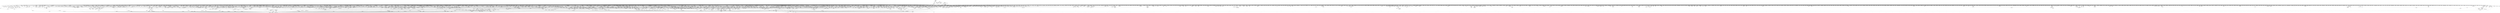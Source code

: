 digraph kerncollapsed {
    "xas_not_node" [color="black"];
    "unlock_page" [color="black"];
    "super_wake" [color="black"];
    "rcu_seq_start_1" [color="black"];
    "do_raw_spin_lock_46" [color="black"];
    "addr_to_vb_xa" [color="black"];
    "Indirect call192" [color="black"];
    "folio_nr_pages_4" [color="black"];
    "__reuseport_detach_sock.isra.0" [color="black"];
    "__kern_my_cpu_offset_62" [color="black"];
    "memchr" [color="black"];
    "zone_watermark_ok_safe" [color="black"];
    "simple_xattr_space" [color="black"];
    "lockref_mark_dead" [color="black"];
    "llist_reverse_order" [color="black"];
    "xas_set_order.part.0" [color="black"];
    "task_clear_jobctl_pending" [color="black"];
    "__xchg_case_64.constprop.0" [color="black"];
    "pcpu_chunk_slot" [color="black"];
    "__d_instantiate" [color="black"];
    "recalc_sigpending_tsk" [color="black"];
    "page_ref_inc_4" [color="black"];
    "cfs_rq_of" [color="black"];
    "__raw_spin_unlock_irq_45" [color="black"];
    "Indirect call136" [color="black"];
    "mte_zero_clear_page_tags" [color="black"];
    "do_raw_spin_lock_23" [color="black"];
    "next_online_pgdat" [color="black"];
    "page_ref_dec_and_test_1" [color="black"];
    "find_task_by_pid_ns" [color="black"];
    "pm_qos_update_flags" [color="black"];
    "io_cancel_cb" [color="black"];
    "folio_trylock_2" [color="black"];
    "fpsimd_preserve_current_state" [color="black"];
    "__pm_relax" [color="black"];
    "blake2s_compress" [color="black"];
    "lockref_get_not_zero" [color="black"];
    "Indirect call36" [color="black"];
    "fsnotify_handle_inode_event.isra.0" [color="black"];
    "__wake_up_parent" [color="black"];
    "do_raw_spin_lock_17" [color="black"];
    "can_set_direct_map" [color="black"];
    "__list_del_entry_2" [color="black"];
    "__raw_write_lock.constprop.0_1" [color="black"];
    "find_next_bit_7" [color="black"];
    "Indirect call194" [color="black"];
    "Indirect call27" [color="black"];
    "__raw_spin_lock_irqsave_6" [color="black"];
    "wake_up_var" [color="black"];
    "mas_prev" [color="black"];
    "arch_local_irq_save_8" [color="black"];
    "task_sigpending_1" [color="black"];
    "__note_gp_changes" [color="black"];
    "task_fits_cpu" [color="black"];
    "__bpf_free_used_maps" [color="black"];
    "group_classify" [color="black"];
    "__cmpxchg_case_64" [color="black"];
    "Indirect call91" [color="black"];
    "__cmpxchg_case_acq_32.constprop.0_4" [color="black"];
    "pmd_offset.isra.0" [color="black"];
    "io_run_cancel" [color="black"];
    "tick_get_device" [color="black"];
    "kobj_child_ns_ops" [color="black"];
    "fast_dput" [color="black"];
    "vma_interval_tree_iter_first" [color="black"];
    "tick_get_broadcast_device" [color="black"];
    "__mod_timer" [color="black"];
    "__ptrace_link" [color="black"];
    "find_next_bit.constprop.0_14" [color="black"];
    "__kern_my_cpu_offset_16" [color="black"];
    "Indirect call210" [color="black"];
    "update_blocked_averages" [color="black"];
    "__raw_spin_unlock_irqrestore_37" [color="black"];
    "__raw_spin_lock_irqsave_7" [color="black"];
    "mas_set_split_parent.isra.0" [color="black"];
    "futex_q_lock" [color="black"];
    "Indirect call186" [color="black"];
    "__raw_spin_lock_42" [color="black"];
    "put_cpu_fpsimd_context" [color="black"];
    "do_raw_spin_lock_72" [color="black"];
    "task_pid_vnr" [color="black"];
    "__delay" [color="black"];
    "__do_once_start" [color="black"];
    "rb_erase_cached.isra.0" [color="black"];
    "folio_lruvec_relock_irq.constprop.0" [color="black"];
    "compaction_suitable" [color="black"];
    "tty_ldisc_open" [color="black"];
    "__local_bh_enable_ip" [color="black"];
    "Indirect call99" [color="black"];
    "expand" [color="black"];
    "__raw_spin_unlock_irqrestore_24" [color="black"];
    "eventfd_signal_mask" [color="black"];
    "Indirect call147" [color="black"];
    "req_set_fail_3" [color="black"];
    "raw_spin_rq_lock_nested" [color="black"];
    "backing_file_real_path" [color="black"];
    "__wake_up_klogd.part.0" [color="black"];
    "wb_io_lists_populated" [color="black"];
    "Indirect call11" [color="black"];
    "rb_insert_color_cached" [color="black"];
    "prepend_path" [color="black"];
    "cpu_online_2" [color="black"];
    "do_raw_spin_lock.constprop.0_13" [color="black"];
    "__raw_spin_lock_irq" [color="black"];
    "__get_cpu_fpsimd_context" [color="black"];
    "__cmpxchg_case_acq_32.constprop.0_8" [color="black"];
    "__raw_spin_unlock_irqrestore_12" [color="black"];
    "prepend_name" [color="black"];
    "__dl_add" [color="black"];
    "__raw_read_unlock.constprop.0_6" [color="black"];
    "list_del_init_3" [color="black"];
    "freezing" [color="black"];
    "Indirect call140" [color="black"];
    "__raw_spin_lock_31" [color="black"];
    "sock_flag_3" [color="black"];
    "_find_first_bit" [color="black"];
    "__raw_spin_lock_irqsave_1" [color="black"];
    "cpumask_and.isra.0_1" [color="black"];
    "__raw_spin_unlock_irq_18" [color="black"];
    "qdisc_maybe_clear_missed" [color="black"];
    "rb_insert_color" [color="black"];
    "mas_pause" [color="black"];
    "_find_first_and_bit" [color="black"];
    "disable_irq_nosync" [color="black"];
    "clear_ti_thread_flag_8" [color="black"];
    "__cmpxchg_case_rel_32" [color="black"];
    "mas_find_child" [color="black"];
    "do_csum" [color="black"];
    "csum_partial" [color="black"];
    "pud_set_huge" [color="black"];
    "__cmpxchg_case_acq_64_1" [color="black"];
    "__raw_spin_unlock_irqrestore_11" [color="black"];
    "__raw_spin_lock_26" [color="black"];
    "virt_to_folio" [color="black"];
    "io_wq_hash_work" [color="black"];
    "load_unaligned_zeropad_1" [color="black"];
    "Indirect call86" [color="black"];
    "__cmpxchg_case_mb_64_4" [color="black"];
    "access_ok_12" [color="black"];
    "page_ref_inc_3" [color="black"];
    "irq_to_desc" [color="black"];
    "__raw_spin_lock.constprop.0_1" [color="black"];
    "task_work_cancel_match" [color="black"];
    "wake_all_kswapds" [color="black"];
    "rwsem_read_trylock" [color="black"];
    "skb_tailroom" [color="black"];
    "d_ancestor" [color="black"];
    "set_task_cpu" [color="black"];
    "_find_next_zero_bit" [color="black"];
    "errseq_sample" [color="black"];
    "timerqueue_del" [color="black"];
    "d_flags_for_inode" [color="black"];
    "__do_set_cpus_allowed" [color="black"];
    "do_raw_spin_lock_116" [color="black"];
    "domain_dirty_limits" [color="black"];
    "kthread_insert_work_sanity_check" [color="black"];
    "__raw_spin_lock_34" [color="black"];
    "dequeue_load_avg" [color="black"];
    "flush_dcache_page" [color="black"];
    "raw_spin_rq_unlock_irqrestore" [color="black"];
    "Indirect call54" [color="black"];
    "mas_wr_node_walk" [color="black"];
    "copy_page" [color="black"];
    "io_prep_async_work" [color="black"];
    "take_dentry_name_snapshot" [color="black"];
    "cpudl_find" [color="black"];
    "mas_data_end" [color="black"];
    "Indirect call116" [color="black"];
    "__raw_spin_lock_22" [color="black"];
    "do_raw_spin_lock_52" [color="black"];
    "percpu_ref_get_many" [color="black"];
    "skb_has_frag_list" [color="black"];
    "__raw_write_lock_irq_1" [color="black"];
    "do_kernel_restart" [color="black"];
    "min_deadline_cb_propagate" [color="black"];
    "mab_set_b_end" [color="black"];
    "tlb_remove_table_sync_one" [color="black"];
    "Indirect call72" [color="black"];
    "xa_is_node" [color="black"];
    "Indirect call23" [color="black"];
    "_compound_head_3" [color="black"];
    "do_raw_spin_lock_56" [color="black"];
    "_compound_head_1" [color="black"];
    "tty_audit_fork" [color="black"];
    "__percpu_add_case_64_3" [color="black"];
    "__wait_on_bit" [color="black"];
    "vma_needs_dirty_tracking" [color="black"];
    "__clear_close_on_exec.isra.0" [color="black"];
    "kernfs_name_hash" [color="black"];
    "__anon_vma_interval_tree_subtree_search" [color="black"];
    "fsnotify_compare_groups" [color="black"];
    "__cmpxchg_case_acq_32.constprop.0_5" [color="black"];
    "__irq_work_queue_local" [color="black"];
    "__raw_spin_lock_irq.constprop.0_1" [color="black"];
    "__put_unused_fd" [color="black"];
    "__kern_my_cpu_offset_37" [color="black"];
    "Indirect call58" [color="black"];
    "d_find_any_alias" [color="black"];
    "rcu_is_cpu_rrupt_from_idle" [color="black"];
    "device_pm_check_callbacks" [color="black"];
    "Indirect call184" [color="black"];
    "__kern_my_cpu_offset_38" [color="black"];
    "set_task_reclaim_state" [color="black"];
    "futex_q_unlock" [color="black"];
    "inode_io_list_del" [color="black"];
    "__raw_spin_trylock_3" [color="black"];
    "audit_string_contains_control" [color="black"];
    "Indirect call193" [color="black"];
    "cpu_util_cfs_boost" [color="black"];
    "queued_read_unlock.constprop.0_2" [color="black"];
    "cpu_clock_sample_group" [color="black"];
    "__percpu_add_case_32_3" [color="black"];
    "inode_to_bdi" [color="black"];
    "next_zone" [color="black"];
    "flush_tlb_batched_pending" [color="black"];
    "srcu_read_unlock.constprop.0" [color="black"];
    "read_seqbegin.constprop.0" [color="black"];
    "copy_thread" [color="black"];
    "__radix_tree_lookup" [color="black"];
    "sk_leave_memory_pressure" [color="black"];
    "skb_queue_tail" [color="black"];
    "user_disable_single_step" [color="black"];
    "path_get" [color="black"];
    "first_online_pgdat" [color="black"];
    "prb_next_seq" [color="black"];
    "__raw_spin_lock_5" [color="black"];
    "do_raw_spin_lock.constprop.0_14" [color="black"];
    "do_raw_spin_lock_51" [color="black"];
    "__rt_mutex_futex_trylock" [color="black"];
    "__raw_spin_lock_20" [color="black"];
    "rcu_gpnum_ovf" [color="black"];
    "cpumask_empty_3" [color="black"];
    "pcpu_next_md_free_region" [color="black"];
    "mte_update_gcr_excl.isra.0" [color="black"];
    "no_blink" [color="black"];
    "rcu_segcblist_ready_cbs" [color="black"];
    "do_raw_spin_lock_7" [color="black"];
    "do_raw_spin_lock_36" [color="black"];
    "mast_split_data" [color="black"];
    "print_tainted" [color="black"];
    "tls_preserve_current_state" [color="black"];
    "audit_uid_comparator" [color="black"];
    "fsnotify_first_mark" [color="black"];
    "Indirect call78" [color="black"];
    "do_raw_spin_lock_18" [color="black"];
    "try_grab_page" [color="black"];
    "post_ttbr_update_workaround" [color="black"];
    "__fget_light" [color="black"];
    "Indirect call89" [color="black"];
    "__raw_spin_lock_irqsave_25" [color="black"];
    "Indirect call143" [color="black"];
    "__raw_spin_lock_irq_7" [color="black"];
    "inode_io_list_move_locked" [color="black"];
    "skb_checksum" [color="black"];
    "Indirect call22" [color="black"];
    "pagefault_disable" [color="black"];
    "device_links_read_lock" [color="black"];
    "raw_spin_rq_lock" [color="black"];
    "vma_is_secretmem" [color="black"];
    "clear_inode" [color="black"];
    "__mod_lruvec_state" [color="black"];
    "zone_watermark_fast.constprop.0" [color="black"];
    "security_task_kill" [color="black"];
    "__raw_spin_lock_irqsave_32" [color="black"];
    "find_lock_later_rq" [color="black"];
    "lockref_put_or_lock" [color="black"];
    "set_ti_thread_flag_5" [color="black"];
    "cpu_online" [color="black"];
    "propagation_next" [color="black"];
    "retain_dentry" [color="black"];
    "sock_flag_1" [color="black"];
    "mnt_add_count" [color="black"];
    "tag_set" [color="black"];
    "Indirect call25" [color="black"];
    "find_vma_prev" [color="black"];
    "tlb_gather_mmu" [color="black"];
    "page_ref_dec_and_test" [color="black"];
    "percpu_ref_put_many" [color="black"];
    "file_ns_capable" [color="black"];
    "copy_fd_bitmaps" [color="black"];
    "d_walk" [color="black"];
    "security_sk_free" [color="black"];
    "do_raw_spin_lock_45" [color="black"];
    "io_put_kbuf" [color="black"];
    "Indirect call94" [color="black"];
    "get_pfnblock_flags_mask" [color="black"];
    "Indirect call126" [color="black"];
    "kmap_local_page" [color="black"];
    "__fprop_add_percpu" [color="black"];
    "vma_last_pgoff" [color="black"];
    "do_raw_spin_lock_64" [color="black"];
    "get_arm64_ftr_reg" [color="black"];
    "sve_save_state" [color="black"];
    "hrtimer_sleeper_start_expires" [color="black"];
    "get_data" [color="black"];
    "__kern_my_cpu_offset_4" [color="black"];
    "netlink_has_listeners" [color="black"];
    "wb_update_bandwidth" [color="black"];
    "__pi_strlen" [color="black"];
    "get_mm_exe_file" [color="black"];
    "vma_interval_tree_remove" [color="black"];
    "do_raw_spin_lock_24" [color="black"];
    "_compound_head" [color="black"];
    "find_next_bit.constprop.0_11" [color="black"];
    "Indirect call176" [color="black"];
    "__raw_spin_lock_49" [color="black"];
    "exit_rcu" [color="black"];
    "__cmpxchg_case_acq_32.constprop.0_7" [color="black"];
    "_atomic_dec_and_lock_irqsave" [color="black"];
    "__gfp_pfmemalloc_flags" [color="black"];
    "security_sock_rcv_skb" [color="black"];
    "mte_parent_slot" [color="black"];
    "ma_data_end" [color="black"];
    "blake2s.constprop.0" [color="black"];
    "pi_state_update_owner" [color="black"];
    "wb_has_dirty_io" [color="black"];
    "prepare_to_wait_event" [color="black"];
    "cpu_util_cfs" [color="black"];
    "Indirect call134" [color="black"];
    "task_rq_unlock" [color="black"];
    "strreplace" [color="black"];
    "task_get_vl" [color="black"];
    "cpuhp_invoke_callback" [color="black"];
    "fsnotify_perm.part.0" [color="black"];
    "__pi_memcmp" [color="black"];
    "__raw_spin_lock_irq_11" [color="black"];
    "pcpu_unit_page_offset" [color="black"];
    "__skb_dequeue_3" [color="black"];
    "rcu_is_watching" [color="black"];
    "Indirect call110" [color="black"];
    "update_pm_runtime_accounting" [color="black"];
    "is_subdir" [color="black"];
    "__raw_spin_lock_28" [color="black"];
    "raw_spin_rq_trylock" [color="black"];
    "fpsimd_save_state" [color="black"];
    "test_ti_thread_flag_4" [color="black"];
    "queued_write_lock_slowpath" [color="black"];
    "find_unlink_vmap_area" [color="black"];
    "fsnotify_file" [color="black"];
    "signal_pending_state_1" [color="black"];
    "Indirect call196" [color="black"];
    "Indirect call104" [color="black"];
    "find_busiest_group" [color="black"];
    "rcu_segcblist_advance" [color="black"];
    "set_ti_thread_flag_4" [color="black"];
    "list_del_3" [color="black"];
    "ptep_set_access_flags" [color="black"];
    "Indirect call42" [color="black"];
    "find_mergeable_anon_vma" [color="black"];
    "__raw_spin_unlock_irq_7" [color="black"];
    "pfn_valid_2" [color="black"];
    "__kern_my_cpu_offset_47" [color="black"];
    "put_dec" [color="black"];
    "IS_ERR_OR_NULL_3" [color="black"];
    "rcu_seq_start" [color="black"];
    "do_raw_spin_lock_1" [color="black"];
    "page_ref_add_1" [color="black"];
    "__wb_writeout_add" [color="black"];
    "set_pageblock_migratetype" [color="black"];
    "__set_close_on_exec.isra.0" [color="black"];
    "__raw_spin_lock_irq_31" [color="black"];
    "sched_post_fork" [color="black"];
    "dev_pm_disable_wake_irq_check" [color="black"];
    "__fswab32_10" [color="black"];
    "do_raw_spin_lock.constprop.0_3" [color="black"];
    "pcpu_init_md_blocks" [color="black"];
    "__irq_get_desc_lock" [color="black"];
    "do_raw_spin_lock_99" [color="black"];
    "__raw_spin_lock_irqsave_34" [color="black"];
    "Indirect call20" [color="black"];
    "update_misfit_status" [color="black"];
    "Indirect call38" [color="black"];
    "test_and_set_ti_thread_flag_1" [color="black"];
    "csum_partial_ext" [color="black"];
    "d_shrink_add" [color="black"];
    "get_file.isra.0" [color="black"];
    "irq_chip_retrigger_hierarchy" [color="black"];
    "__fsnotify_update_child_dentry_flags" [color="black"];
    "__kern_my_cpu_offset_26" [color="black"];
    "__raw_spin_lock_irqsave_21" [color="black"];
    "skb_copy_bits" [color="black"];
    "__raw_spin_unlock_irqrestore_14" [color="black"];
    "mod_timer" [color="black"];
    "test_ti_thread_flag_22" [color="black"];
    "__xchg_case_acq_64.isra.0" [color="black"];
    "test_ti_thread_flag_11" [color="black"];
    "page_ref_dec_and_test_2" [color="black"];
    "stackinfo_on_stack" [color="black"];
    "__add_wait_queue" [color="black"];
    "pcpu_page_idx" [color="black"];
    "__raw_spin_unlock_irqrestore_6" [color="black"];
    "Indirect call188" [color="black"];
    "fpsimd_flush_task_state" [color="black"];
    "internal_add_timer" [color="black"];
    "lazy_max_pages" [color="black"];
    "skb_flow_get_icmp_tci" [color="black"];
    "dl_task_is_earliest_deadline" [color="black"];
    "workingset_age_nonresident" [color="black"];
    "__xchg_case_mb_64.constprop.0_2" [color="black"];
    "defer_console_output" [color="black"];
    "mas_set_parent.constprop.0" [color="black"];
    "fsnotify_put_sb_connectors" [color="black"];
    "access_ok_16" [color="black"];
    "task_rq_lock" [color="black"];
    "__task_will_free_mem" [color="black"];
    "mas_prev_range" [color="black"];
    "cpumask_intersects.constprop.0_1" [color="black"];
    "io_schedule_prepare" [color="black"];
    "flush_tlb_mm" [color="black"];
    "__raw_spin_unlock_irqrestore_10" [color="black"];
    "signal_pending_11" [color="black"];
    "io_wq_work_match_item" [color="black"];
    "smp_call_function_many" [color="black"];
    "Indirect call59" [color="black"];
    "qdisc_run_begin" [color="black"];
    "folio_trylock_4" [color="black"];
    "__rb_change_child.constprop.0" [color="black"];
    "kthread_is_per_cpu" [color="black"];
    "signal_pending_state" [color="black"];
    "__mutex_init" [color="black"];
    "Indirect call17" [color="black"];
    "do_raw_spin_lock_63" [color="black"];
    "__sk_mem_reduce_allocated" [color="black"];
    "ksys_fallocate" [color="black"];
    "zone_page_state_add" [color="black"];
    "rcu_segcblist_pend_cbs" [color="black"];
    "__page_cache_release" [color="black"];
    "security_audit_rule_match" [color="black"];
    "sibling_imbalance.isra.0" [color="black"];
    "folio_total_mapcount" [color="black"];
    "pcpu_size_to_slot" [color="black"];
    "memblock_is_map_memory" [color="black"];
    "Indirect call46" [color="black"];
    "do_softirq_own_stack" [color="black"];
    "cpus_share_cache" [color="black"];
    "need_seqretry" [color="black"];
    "srcu_get_delay.isra.0" [color="black"];
    "PageMovable" [color="black"];
    "get_arm64_ftr_reg_nowarn" [color="black"];
    "rcu_cblist_dequeue" [color="black"];
    "irqd_irq_disabled.isra.0" [color="black"];
    "this_cpu_has_cap" [color="black"];
    "Indirect call105" [color="black"];
    "list_del_init_2" [color="black"];
    "xa_find_after" [color="black"];
    "__wake_up_sync_key" [color="black"];
    "ma_pivots" [color="black"];
    "Indirect call92" [color="black"];
    "__zone_watermark_ok" [color="black"];
    "__raw_spin_lock_irq_35" [color="black"];
    "__raw_spin_lock_52" [color="black"];
    "radix_tree_tag_get" [color="black"];
    "mnt_set_mountpoint" [color="black"];
    "Indirect call195" [color="black"];
    "netlink_overrun" [color="black"];
    "__kern_my_cpu_offset_11" [color="black"];
    "folio_mapped_1" [color="black"];
    "__cmpxchg_case_mb_32_8" [color="black"];
    "prepend" [color="black"];
    "workingset_update_node" [color="black"];
    "tlb_flush" [color="black"];
    "audit_comparator" [color="black"];
    "system_supports_address_auth_1" [color="black"];
    "find_first_bit_3" [color="black"];
    "__raw_spin_unlock_irq" [color="black"];
    "xas_reload" [color="black"];
    "Indirect call153" [color="black"];
    "set_ptes.isra.0" [color="black"];
    "local_cpu_stop" [color="black"];
    "__msecs_to_jiffies" [color="black"];
    "__raw_spin_lock_18" [color="black"];
    "__kern_my_cpu_offset_134" [color="black"];
    "folio_evictable" [color="black"];
    "pde_subdir_first" [color="black"];
    "need_active_balance" [color="black"];
    "__percpu_add_case_32_2" [color="black"];
    "pgattr_change_is_safe" [color="black"];
    "__reset_isolation_pfn" [color="black"];
    "pud_clear_huge" [color="black"];
    "test_ti_thread_flag_21" [color="black"];
    "__kern_my_cpu_offset_83" [color="black"];
    "Indirect call71" [color="black"];
    "cpumask_weight.constprop.0_5" [color="black"];
    "other_cpu_in_panic" [color="black"];
    "get_task_exe_file" [color="black"];
    "__free_one_page" [color="black"];
    "strchr" [color="black"];
    "do_raw_spin_lock_34" [color="black"];
    "__remove_shared_vm_struct.constprop.0" [color="black"];
    "pte_mkdirty" [color="black"];
    "__kern_my_cpu_offset_53" [color="black"];
    "arch_local_irq_restore" [color="black"];
    "__page_dup_rmap.constprop.0" [color="black"];
    "do_raw_spin_lock_87" [color="black"];
    "set_work_data" [color="black"];
    "__skb_header_pointer" [color="black"];
    "rcu_poll_gp_seq_end_unlocked" [color="black"];
    "Indirect call155" [color="black"];
    "Indirect call49" [color="black"];
    "timer_wait_running" [color="black"];
    "Indirect call201" [color="black"];
    "__kern_my_cpu_offset_67" [color="black"];
    "compound_order_1" [color="black"];
    "list_del_1" [color="black"];
    "convert_prio" [color="black"];
    "raw_spin_rq_lock_1" [color="black"];
    "rcu_segcblist_extract_done_cbs" [color="black"];
    "Indirect call113" [color="black"];
    "mas_bulk_rebalance" [color="black"];
    "list_del_init" [color="black"];
    "pfn_valid_1" [color="black"];
    "free_pcppages_bulk" [color="black"];
    "cpumask_first" [color="black"];
    "__raw_read_lock_irqsave.constprop.0_1" [color="black"];
    "arch_smp_send_reschedule" [color="black"];
    "se_weight.isra.0" [color="black"];
    "do_raw_spin_lock_28" [color="black"];
    "req_set_fail" [color="black"];
    "Indirect call81" [color="black"];
    "__wake_up_bit" [color="black"];
    "__raw_spin_lock_21" [color="black"];
    "__cmpxchg_case_acq_32.constprop.0_16" [color="black"];
    "rcu_poll_gp_seq_end" [color="black"];
    "mapping_shrinkable_1" [color="black"];
    "ktime_add_safe" [color="black"];
    "fatal_signal_pending_6" [color="black"];
    "skb_header_cloned" [color="black"];
    "clear_ti_thread_flag_1" [color="black"];
    "mas_wr_store_setup" [color="black"];
    "__hrtimer_get_next_event" [color="black"];
    "__raw_spin_lock_irq_20" [color="black"];
    "task_will_free_mem" [color="black"];
    "__raw_spin_unlock_irqrestore_15" [color="black"];
    "hrtimer_start_expires" [color="black"];
    "mas_is_err" [color="black"];
    "rcu_seq_end" [color="black"];
    "mas_store_b_node" [color="black"];
    "osq_wait_next" [color="black"];
    "rcu_seq_snap" [color="black"];
    "arch_local_irq_restore_2" [color="black"];
    "lock_timer_base" [color="black"];
    "tlb_gather_mmu_fullmm" [color="black"];
    "is_rlimit_overlimit" [color="black"];
    "finish_swait" [color="black"];
    "security_release_secctx" [color="black"];
    "__raw_spin_unlock_irqrestore_29" [color="black"];
    "find_next_zero_bit_2" [color="black"];
    "Indirect call197" [color="black"];
    "__remove_hrtimer" [color="black"];
    "do_raw_spin_lock_57" [color="black"];
    "group_balance_cpu" [color="black"];
    "Indirect call208" [color="black"];
    "check_stable_address_space" [color="black"];
    "__kern_my_cpu_offset_44" [color="black"];
    "system_supports_tlb_range" [color="black"];
    "timerqueue_iterate_next" [color="black"];
    "mas_ascend" [color="black"];
    "zone_watermark_ok" [color="black"];
    "prepare_alloc_pages.constprop.0" [color="black"];
    "is_migration_entry" [color="black"];
    "d_lru_del" [color="black"];
    "workingset_refault" [color="black"];
    "__init_swait_queue_head" [color="black"];
    "mte_set_pivot" [color="black"];
    "radix_tree_iter_tag_clear" [color="black"];
    "folio_unlock" [color="black"];
    "tag_clear" [color="black"];
    "find_lock_task_mm" [color="black"];
    "post_alloc_hook" [color="black"];
    "kthread_should_stop" [color="black"];
    "__dl_sub" [color="black"];
    "__count_vm_events_2" [color="black"];
    "__raw_spin_lock_irq_25" [color="black"];
    "rcu_gp_is_expedited" [color="black"];
    "do_raw_spin_lock_6" [color="black"];
    "get_work_pool" [color="black"];
    "arch_local_irq_restore_1" [color="black"];
    "rcu_cblist_init" [color="black"];
    "__raw_spin_unlock_irq_28" [color="black"];
    "__cmpxchg_case_acq_32.constprop.0_9" [color="black"];
    "rcu_seq_set_state" [color="black"];
    "__bitmap_set" [color="black"];
    "kmap_atomic_1" [color="black"];
    "Indirect call80" [color="black"];
    "__kern_my_cpu_offset_2" [color="black"];
    "do_raw_spin_lock_29" [color="black"];
    "copy_highpage" [color="black"];
    "fdput.isra.0" [color="black"];
    "__cmpxchg_case_acq_32.constprop.0_10" [color="black"];
    "get_pwq" [color="black"];
    "__io_put_kbuf_list" [color="black"];
    "skb_zcopy" [color="black"];
    "iov_iter_revert" [color="black"];
    "__attach_to_pi_owner" [color="black"];
    "mte_thread_switch" [color="black"];
    "update_newidle_cost" [color="black"];
    "folio_add_new_anon_rmap" [color="black"];
    "__skb_set_length" [color="black"];
    "__cmpxchg_case_acq_32.constprop.0_14" [color="black"];
    "__find_vmap_area.constprop.0" [color="black"];
    "group_open_release" [color="black"];
    "__raw_spin_unlock_irq_12" [color="black"];
    "invalid_folio_referenced_vma" [color="black"];
    "Indirect call62" [color="black"];
    "Indirect call170" [color="black"];
    "mas_alloc_req.isra.0" [color="black"];
    "Indirect call35" [color="black"];
    "tty_driver_name" [color="black"];
    "__kern_my_cpu_offset_51" [color="black"];
    "__raw_spin_lock_12" [color="black"];
    "access_ok_14" [color="black"];
    "copy_to_user_page" [color="black"];
    "pte_offset_kernel.isra.0" [color="black"];
    "io_prep_async_link" [color="black"];
    "panic_smp_self_stop" [color="black"];
    "srcu_funnel_exp_start" [color="black"];
    "Indirect call199" [color="black"];
    "__cmpxchg_case_acq_64" [color="black"];
    "Indirect call44" [color="black"];
    "percpu_ref_put_many.constprop.0" [color="black"];
    "__cmpxchg_case_acq_32.constprop.0_18" [color="black"];
    "__irq_disable" [color="black"];
    "mutex_can_spin_on_owner" [color="black"];
    "cpupri_set" [color="black"];
    "prepare_to_wait" [color="black"];
    "qdisc_qstats_cpu_qlen_dec" [color="black"];
    "to_desc" [color="black"];
    "__percpu_add_case_64.constprop.0_1" [color="black"];
    "__raw_spin_lock_63" [color="black"];
    "fill_contig_page_info" [color="black"];
    "__cmpxchg_case_mb_64_1" [color="black"];
    "find_next_and_bit.constprop.0" [color="black"];
    "mapping_allow_writable" [color="black"];
    "__try_to_del_timer_sync" [color="black"];
    "__percpu_add_case_64" [color="black"];
    "page_vma_mapped_walk_done_1" [color="black"];
    "cpumask_weight" [color="black"];
    "__raw_spin_lock_irqsave_19" [color="black"];
    "__accumulate_pelt_segments" [color="black"];
    "copy_user_highpage" [color="black"];
    "mas_rewalk_if_dead" [color="black"];
    "pm_ops_is_empty" [color="black"];
    "sk_mem_reclaim" [color="black"];
    "mntget" [color="black"];
    "__cmpxchg_case_acq_32_2" [color="black"];
    "pcpu_chunk_populated" [color="black"];
    "__kern_my_cpu_offset_49" [color="black"];
    "Indirect call213" [color="black"];
    "d_hash" [color="black"];
    "_compound_head_2" [color="black"];
    "Indirect call157" [color="black"];
    "page_move_anon_rmap" [color="black"];
    "inactive_is_low.constprop.0" [color="black"];
    "maybe_mkwrite.isra.0" [color="black"];
    "add_mm_rss_vec" [color="black"];
    "fragmentation_index" [color="black"];
    "sk_memory_allocated_sub" [color="black"];
    "__percpu_add_case_32_15" [color="black"];
    "__cmpwait_case_32_1" [color="black"];
    "compact_lock_irqsave" [color="black"];
    "__kern_my_cpu_offset_57" [color="black"];
    "tick_get_wakeup_device" [color="black"];
    "sb_clear_inode_writeback" [color="black"];
    "__cmpxchg_case_mb_32_4" [color="black"];
    "put_prev_task" [color="black"];
    "__percpu_add_return_case_32_1" [color="black"];
    "rpm_check_suspend_allowed" [color="black"];
    "io_poll_mark_cancelled" [color="black"];
    "do_raw_spin_lock_44" [color="black"];
    "mas_find_setup.constprop.0" [color="black"];
    "oom_badness" [color="black"];
    "task_active_pid_ns" [color="black"];
    "tty_update_time" [color="black"];
    "move_freepages_block" [color="black"];
    "Indirect call108" [color="black"];
    "__raw_spin_lock_irq_17" [color="black"];
    "will_become_orphaned_pgrp" [color="black"];
    "__kern_my_cpu_offset_74" [color="black"];
    "attach_pid" [color="black"];
    "page_mapping" [color="black"];
    "Indirect call68" [color="black"];
    "flush_signal_handlers" [color="black"];
    "Indirect call3" [color="black"];
    "inc_tlb_flush_pending" [color="black"];
    "netlink_unlock_table" [color="black"];
    "sock_inuse_add" [color="black"];
    "mas_wr_new_end" [color="black"];
    "__raw_spin_lock_irq_26" [color="black"];
    "Indirect call124" [color="black"];
    "pagetable_pte_dtor" [color="black"];
    "read_sanitised_ftr_reg" [color="black"];
    "Indirect call10" [color="black"];
    "desc_read_finalized_seq" [color="black"];
    "Indirect call215" [color="black"];
    "percpu_ref_get_many.constprop.0" [color="black"];
    "set_kpti_asid_bits" [color="black"];
    "fsnotify_detach_connector_from_object" [color="black"];
    "__raw_spin_unlock_irq_17" [color="black"];
    "tlb_flush_1" [color="black"];
    "do_raw_spin_lock_65" [color="black"];
    "_find_next_or_bit" [color="black"];
    "cpumask_and" [color="black"];
    "hrtimer_start_range_ns" [color="black"];
    "Indirect call131" [color="black"];
    "futex_hb_waiters_dec" [color="black"];
    "move_linked_works" [color="black"];
    "ksize" [color="black"];
    "get_random_bytes" [color="black"];
    "audit_mark_compare" [color="black"];
    "_compound_head_13" [color="black"];
    "__raw_spin_trylock_1" [color="black"];
    "clear_page" [color="black"];
    "xa_err" [color="black"];
    "Indirect call55" [color="black"];
    "__cmpwait_case_32_3" [color="black"];
    "__raw_spin_lock_irq_12" [color="black"];
    "local_bh_enable" [color="black"];
    "__kern_my_cpu_offset_17" [color="black"];
    "Indirect call79" [color="black"];
    "__wake_up_locked_key" [color="black"];
    "list_lru_add" [color="black"];
    "io_get_cqe_overflow" [color="black"];
    "Indirect call83" [color="black"];
    "__raw_spin_unlock_irq_35" [color="black"];
    "pvm_determine_end_from_reverse" [color="black"];
    "jiffies_to_usecs" [color="black"];
    "Indirect call0" [color="black"];
    "rcu_exp_need_qs" [color="black"];
    "clear_nonspinnable" [color="black"];
    "__percpu_down_write_trylock" [color="black"];
    "do_raw_spin_lock_11" [color="black"];
    "prb_reserve" [color="black"];
    "Indirect call145" [color="black"];
    "wants_signal" [color="black"];
    "__cmpxchg_case_acq_32.constprop.0" [color="black"];
    "_compound_head_7" [color="black"];
    "update_dl_rq_load_avg" [color="black"];
    "__lock_parent" [color="black"];
    "Indirect call200" [color="black"];
    "gup_folio_next" [color="black"];
    "show_mem_node_skip" [color="black"];
    "files_lookup_fd_raw" [color="black"];
    "__down_trylock_console_sem.constprop.0" [color="black"];
    "sub_rq_bw.isra.0" [color="black"];
    "hlist_del_init_2" [color="black"];
    "inode_cgwb_move_to_attached" [color="black"];
    "inode_add_lru" [color="black"];
    "__mnt_drop_write" [color="black"];
    "Indirect call156" [color="black"];
    "page_ref_inc_2" [color="black"];
    "dl_bw_of" [color="black"];
    "radix_tree_next_chunk" [color="black"];
    "queued_spin_lock_slowpath" [color="black"];
    "desc_read" [color="black"];
    "__kern_my_cpu_offset_55" [color="black"];
    "extract_entropy.constprop.0" [color="black"];
    "audit_serial" [color="black"];
    "atomic_notifier_call_chain" [color="black"];
    "sme_save_state" [color="black"];
    "mas_mab_cp" [color="black"];
    "find_next_bit_11" [color="black"];
    "__cmpxchg_case_mb_32_10" [color="black"];
    "clear_bit_unlock.constprop.0" [color="black"];
    "arch_timer_evtstrm_available" [color="black"];
    "u64_stats_add_1" [color="black"];
    "__var_waitqueue" [color="black"];
    "__mod_node_page_state" [color="black"];
    "__mod_zone_page_state" [color="black"];
    "__raw_spin_lock_14" [color="black"];
    "__raw_spin_unlock_irqrestore_38" [color="black"];
    "rcu_start_this_gp" [color="black"];
    "pcpu_chunk_relocate" [color="black"];
    "plist_add" [color="black"];
    "__dequeue_entity" [color="black"];
    "qdisc_qstats_cpu_qlen_inc" [color="black"];
    "__raw_spin_lock_16" [color="black"];
    "_prb_read_valid" [color="black"];
    "system_supports_generic_auth" [color="black"];
    "kernfs_release_file.part.0.isra.0" [color="black"];
    "__dev_fwnode" [color="black"];
    "__udelay" [color="black"];
    "current_wq_worker" [color="black"];
    "wb_io_lists_depopulated" [color="black"];
    "Indirect call8" [color="black"];
    "list_del_init_8" [color="black"];
    "__cmpxchg_case_acq_32.constprop.0_2" [color="black"];
    "cpu_clock_sample" [color="black"];
    "do_raw_spin_lock.constprop.0_7" [color="black"];
    "page_vma_mapped_walk_done" [color="black"];
    "mte_copy_page_tags" [color="black"];
    "__raw_spin_lock_irq_21" [color="black"];
    "mas_new_ma_node" [color="black"];
    "Indirect call114" [color="black"];
    "detach_entity_load_avg" [color="black"];
    "select_collect" [color="black"];
    "dget" [color="black"];
    "dev_bus_name" [color="black"];
    "__raw_spin_lock_irq_43" [color="black"];
    "__fsnotify_recalc_mask" [color="black"];
    "u64_stats_add_2" [color="black"];
    "Indirect call34" [color="black"];
    "task_set_jobctl_pending" [color="black"];
    "next_signal" [color="black"];
    "ttwu_queue_wakelist" [color="black"];
    "inode_lru_list_del" [color="black"];
    "Indirect call123" [color="black"];
    "memset" [color="black"];
    "mab_shift_right" [color="black"];
    "sock_rmem_free" [color="black"];
    "Indirect call127" [color="black"];
    "set_tlb_ubc_flush_pending" [color="black"];
    "check_cb_ovld_locked" [color="black"];
    "has_managed_dma" [color="black"];
    "__cmpxchg_case_64.isra.0" [color="black"];
    "__raw_spin_lock_irqsave_11" [color="black"];
    "find_next_and_bit" [color="black"];
    "irq_enable" [color="black"];
    "xas_next_entry.constprop.0" [color="black"];
    "update_group_capacity" [color="black"];
    "folio_account_cleaned" [color="black"];
    "io_req_defer_failed" [color="black"];
    "fsnotify_free_mark" [color="black"];
    "__raw_spin_trylock" [color="black"];
    "data_push_tail" [color="black"];
    "__percpu_add_case_64.constprop.0" [color="black"];
    "mas_put_in_tree" [color="black"];
    "pfn_is_map_memory" [color="black"];
    "__kern_my_cpu_offset_60" [color="black"];
    "__finish_swait" [color="black"];
    "irqd_set.isra.0_1" [color="black"];
    "__io_acct_run_queue" [color="black"];
    "__wake_up_common" [color="black"];
    "__cmpwait_case_32_2" [color="black"];
    "ktime_get" [color="black"];
    "Indirect call16" [color="black"];
    "d_shrink_del" [color="black"];
    "access_ok_39" [color="black"];
    "ldsem_down_read_trylock" [color="black"];
    "move_freelist_tail" [color="black"];
    "vfs_fallocate" [color="black"];
    "ktime_get_coarse_real_ts64" [color="black"];
    "__flush_tlb_kernel_pgtable" [color="black"];
    "irq_work_single" [color="black"];
    "skb_may_tx_timestamp.part.0" [color="black"];
    "put_filesystem" [color="black"];
    "mas_next_range" [color="black"];
    "console_trylock" [color="black"];
    "queued_read_lock_slowpath" [color="black"];
    "bsearch" [color="black"];
    "Indirect call204" [color="black"];
    "xas_next_offset" [color="black"];
    "__io_put_kbuf" [color="black"];
    "Indirect call97" [color="black"];
    "netdev_start_xmit" [color="black"];
    "__raw_spin_lock_irqsave" [color="black"];
    "pcpu_find_block_fit" [color="black"];
    "__cmpxchg_case_acq_32_1" [color="black"];
    "io_wq_cancel_pending_work" [color="black"];
    "replace_mark_chunk" [color="black"];
    "arm_timer" [color="black"];
    "arch_get_random_longs" [color="black"];
    "mte_dead_walk" [color="black"];
    "__cmpxchg_case_mb_64" [color="black"];
    "cpu_online_3" [color="black"];
    "__cmpxchg_case_acq_32_3" [color="black"];
    "mt_find" [color="black"];
    "__raw_spin_lock_irqsave_15" [color="black"];
    "mtree_range_walk" [color="black"];
    "node_dirty_ok" [color="black"];
    "__raw_write_lock_irq" [color="black"];
    "Indirect call185" [color="black"];
    "hrtimer_active" [color="black"];
    "Indirect call168" [color="black"];
    "count_vm_event_2" [color="black"];
    "cpumask_subset" [color="black"];
    "rcu_poll_gp_seq_start" [color="black"];
    "ttwu_do_activate.constprop.0" [color="black"];
    "arch_get_random_seed_longs" [color="black"];
    "do_raw_spin_lock_26" [color="black"];
    "__rpm_get_callback" [color="black"];
    "posix_cpu_timers_exit_group" [color="black"];
    "attach_entity_load_avg" [color="black"];
    "Indirect call135" [color="black"];
    "arch_local_irq_restore_3" [color="black"];
    "list_del_init_7" [color="black"];
    "set_ti_thread_flag" [color="black"];
    "pgdat_balanced" [color="black"];
    "node_page_state_add" [color="black"];
    "mas_prev_setup.constprop.0" [color="black"];
    "Indirect call63" [color="black"];
    "mapping_unmap_writable" [color="black"];
    "put_ldops.constprop.0" [color="black"];
    "xas_result" [color="black"];
    "irq_work_claim" [color="black"];
    "__sync_icache_dcache" [color="black"];
    "strncmp" [color="black"];
    "__raw_spin_lock_irqsave_3" [color="black"];
    "__cmpxchg_case_acq_32.constprop.0_1" [color="black"];
    "mas_set_height" [color="black"];
    "split_page" [color="black"];
    "task_sched_runtime" [color="black"];
    "update_curr" [color="black"];
    "__raw_spin_lock_irq_19" [color="black"];
    "__futex_unqueue" [color="black"];
    "prep_new_page" [color="black"];
    "__kern_my_cpu_offset_35" [color="black"];
    "flush_tlb_mm_1" [color="black"];
    "rcu_accelerate_cbs" [color="black"];
    "__raw_spin_lock_irqsave_39" [color="black"];
    "Indirect call37" [color="black"];
    "flush_tlb_kernel_range" [color="black"];
    "arch_tlbbatch_should_defer.constprop.0" [color="black"];
    "get_new_cred" [color="black"];
    "pte_to_swp_entry" [color="black"];
    "hlist_del_init" [color="black"];
    "arm64_kernel_unmapped_at_el0_4" [color="black"];
    "invalid_mkclean_vma" [color="black"];
    "cpumask_any_and_distribute" [color="black"];
    "_mix_pool_bytes" [color="black"];
    "is_zero_page" [color="black"];
    "__raw_spin_lock_irqsave_41" [color="black"];
    "system_supports_mte" [color="black"];
    "anon_vma_interval_tree_iter_first" [color="black"];
    "do_raw_spin_lock_69" [color="black"];
    "mte_clear_page_tags" [color="black"];
    "mte_dead_leaves.constprop.0" [color="black"];
    "__count_vm_events_1" [color="black"];
    "__raw_read_lock.constprop.0_1" [color="black"];
    "skb_orphan_1" [color="black"];
    "should_fail_alloc_page" [color="black"];
    "__raw_spin_lock_irq_34" [color="black"];
    "netdev_name" [color="black"];
    "do_init_timer.constprop.0" [color="black"];
    "percpu_down_read" [color="black"];
    "folio_isolate_lru" [color="black"];
    "__hrtimer_next_event_base.constprop.0" [color="black"];
    "arm64_kernel_unmapped_at_el0_3" [color="black"];
    "xas_find_conflict" [color="black"];
    "do_raw_spin_lock_43" [color="black"];
    "osq_unlock" [color="black"];
    "bump_cpu_timer" [color="black"];
    "tty_ldisc_close" [color="black"];
    "futex_cmpxchg_value_locked" [color="black"];
    "__efistub_caches_clean_inval_pou" [color="black"];
    "Indirect call118" [color="black"];
    "find_next_bit.constprop.0_7" [color="black"];
    "console_srcu_read_unlock" [color="black"];
    "do_raw_spin_lock_58" [color="black"];
    "__mnt_drop_write_file" [color="black"];
    "bstats_update" [color="black"];
    "mod_zone_page_state" [color="black"];
    "test_and_set_bit_lock.constprop.0" [color="black"];
    "kernfs_should_drain_open_files" [color="black"];
    "Indirect call12" [color="black"];
    "zone_page_state_snapshot.constprop.0" [color="black"];
    "generic_exec_single" [color="black"];
    "__kern_my_cpu_offset_22" [color="black"];
    "Indirect call162" [color="black"];
    "find_alive_thread.isra.0" [color="black"];
    "folio_evictable_1" [color="black"];
    "tty_driver_flush_buffer" [color="black"];
    "anon_vma_interval_tree_iter_next" [color="black"];
    "xas_set_mark" [color="black"];
    "__cmpxchg_case_acq_32.constprop.0_13" [color="black"];
    "auditd_test_task" [color="black"];
    "xas_next_entry" [color="black"];
    "Indirect call161" [color="black"];
    "__disable_irq_nosync" [color="black"];
    "posix_cputimers_group_init" [color="black"];
    "__sw_hweight32" [color="black"];
    "mas_wr_walk_index.isra.0" [color="black"];
    "synchronize_rcu.part.0" [color="black"];
    "Indirect call207" [color="black"];
    "do_raw_spin_lock_8" [color="black"];
    "Indirect call171" [color="black"];
    "__cmpxchg_case_mb_64_6" [color="black"];
    "Indirect call198" [color="black"];
    "__kern_my_cpu_offset_50" [color="black"];
    "do_raw_spin_lock_13" [color="black"];
    "vma_interval_tree_subtree_search" [color="black"];
    "set_cpu_online" [color="black"];
    "pid_task" [color="black"];
    "list_splice_tail_init" [color="black"];
    "do_raw_spin_lock_61" [color="black"];
    "task_pid_vnr_1" [color="black"];
    "pagefault_enable_2" [color="black"];
    "rt_mutex_futex_trylock" [color="black"];
    "double_rq_lock" [color="black"];
    "__lock_task_sighand" [color="black"];
    "folio_test_uptodate" [color="black"];
    "arch_local_irq_disable_2" [color="black"];
    "fatal_signal_pending_5" [color="black"];
    "llist_del_first" [color="black"];
    "pte_to_swp_entry_2" [color="black"];
    "folio_mapped_3" [color="black"];
    "_compound_head_5" [color="black"];
    "try_to_unmap_flush" [color="black"];
    "xas_pause" [color="black"];
    "cd_forget" [color="black"];
    "collect_posix_cputimers" [color="black"];
    "current_is_kswapd" [color="black"];
    "fatal_signal_pending_4" [color="black"];
    "__raw_spin_lock_irqsave.constprop.0_3" [color="black"];
    "mas_start" [color="black"];
    "io_cqring_wake" [color="black"];
    "do_raw_spin_lock_86" [color="black"];
    "rcu_poll_gp_seq_start_unlocked" [color="black"];
    "__raw_spin_lock_irqsave_18" [color="black"];
    "io_wq_exit_start" [color="black"];
    "find_next_bit.constprop.0_5" [color="black"];
    "forward_timer_base" [color="black"];
    "update_dl_migration" [color="black"];
    "__wake_up_pollfree" [color="black"];
    "Indirect call21" [color="black"];
    "filemap_release_folio" [color="black"];
    "wp_page_reuse" [color="black"];
    "get_state_synchronize_rcu_full" [color="black"];
    "Indirect call117" [color="black"];
    "__raw_spin_lock_15" [color="black"];
    "clear_siginfo" [color="black"];
    "netlink_lock_table" [color="black"];
    "copyin" [color="black"];
    "first_zones_zonelist" [color="black"];
    "cpu_timer_dequeue" [color="black"];
    "__arch_copy_from_user" [color="black"];
    "do_raw_spin_lock_117" [color="black"];
    "sub_running_bw.isra.0" [color="black"];
    "count_vm_events" [color="black"];
    "__percpu_add_case_32_21" [color="black"];
    "chacha_permute" [color="black"];
    "tag_get" [color="black"];
    "queued_write_lock.constprop.0_1" [color="black"];
    "security_file_set_fowner" [color="black"];
    "console_srcu_read_lock" [color="black"];
    "_compound_head_4" [color="black"];
    "__raw_spin_unlock_irq_11" [color="black"];
    "pm_runtime_put_noidle_2" [color="black"];
    "dev_xmit_recursion_dec" [color="black"];
    "Indirect call149" [color="black"];
    "double_unlock_balance" [color="black"];
    "mas_max_gap" [color="black"];
    "__raw_spin_lock_6" [color="black"];
    "Indirect call166" [color="black"];
    "__raw_write_unlock_irq_5" [color="black"];
    "skb_cloned" [color="black"];
    "__flush_tlb_page_nosync" [color="black"];
    "__raw_spin_lock.constprop.0_2" [color="black"];
    "space_used" [color="black"];
    "ktime_get_mono_fast_ns" [color="black"];
    "find_first_bit_4" [color="black"];
    "Indirect call2" [color="black"];
    "find_first_bit_6" [color="black"];
    "pm_runtime_deactivate_timer" [color="black"];
    "test_ti_thread_flag_1" [color="black"];
    "find_worker_executing_work" [color="black"];
    "__update_gt_cputime" [color="black"];
    "test_ti_thread_flag_19" [color="black"];
    "io_run_local_work_continue" [color="black"];
    "Indirect call50" [color="black"];
    "__bitmap_and" [color="black"];
    "igrab" [color="black"];
    "xas_set_offset" [color="black"];
    "Indirect call75" [color="black"];
    "kernfs_root" [color="black"];
    "dl_clear_overload.part.0" [color="black"];
    "__cmpxchg_case_mb_32.constprop.0" [color="black"];
    "irq_work_queue" [color="black"];
    "do_raw_spin_lock_50" [color="black"];
    "Indirect call47" [color="black"];
    "_copy_from_iter" [color="black"];
    "Indirect call76" [color="black"];
    "timespec64_equal" [color="black"];
    "compaction_free" [color="black"];
    "d_path" [color="black"];
    "gup_must_unshare" [color="black"];
    "__raw_spin_lock_irqsave_5" [color="black"];
    "__percpu_add_case_64_6" [color="black"];
    "Indirect call187" [color="black"];
    "Indirect call13" [color="black"];
    "folio_mapped_2" [color="black"];
    "tlb_flush_mmu_tlbonly" [color="black"];
    "Indirect call28" [color="black"];
    "pcpu_next_fit_region.constprop.0" [color="black"];
    "__fprop_add_percpu_max" [color="black"];
    "Indirect call167" [color="black"];
    "do_raw_spin_lock_66" [color="black"];
    "number" [color="black"];
    "hrtimer_force_reprogram.constprop.0" [color="black"];
    "anon_vma_interval_tree_insert" [color="black"];
    "arch_local_irq_save_2" [color="black"];
    "desc_make_final" [color="black"];
    "_find_last_bit" [color="black"];
    "__bitmap_intersects" [color="black"];
    "mas_update_gap" [color="black"];
    "folio_nr_pages_3" [color="black"];
    "idr_for_each" [color="black"];
    "__get_task_comm" [color="black"];
    "Indirect call203" [color="black"];
    "xas_clear_mark" [color="black"];
    "arch_local_irq_save_3" [color="black"];
    "__raw_spin_unlock_irqrestore_1" [color="black"];
    "fsnotify_connector_sb" [color="black"];
    "freezing_slow_path" [color="black"];
    "find_next_bit_18" [color="black"];
    "Indirect call73" [color="black"];
    "io_req_complete_defer" [color="black"];
    "plist_del" [color="black"];
    "__ipi_send_mask" [color="black"];
    "pick_next_pushable_dl_task" [color="black"];
    "mas_wr_end_piv" [color="black"];
    "data_check_size" [color="black"];
    "Indirect call141" [color="black"];
    "signal_pending_state_2" [color="black"];
    "fsnotify_update_flags" [color="black"];
    "__raw_write_unlock_irq_4" [color="black"];
    "wake_up_bit" [color="black"];
    "vma_interval_tree_insert" [color="black"];
    "timer_reduce" [color="black"];
    "purge_fragmented_block" [color="black"];
    "__kern_my_cpu_offset_42" [color="black"];
    "Indirect call40" [color="black"];
    "sock_rfree" [color="black"];
    "vm_stat_account" [color="black"];
    "rcu_dynticks_snap" [color="black"];
    "__kern_my_cpu_offset_14" [color="black"];
    "Indirect call102" [color="black"];
    "sched_clock_noinstr" [color="black"];
    "__inode_add_lru" [color="black"];
    "rcu_inkernel_boot_has_ended" [color="black"];
    "__skb_set_length_1" [color="black"];
    "__skb_flow_get_ports" [color="black"];
    "__cmpxchg_case_mb_32_3" [color="black"];
    "d_find_alias" [color="black"];
    "task_clear_jobctl_trapping" [color="black"];
    "__raw_spin_lock_23" [color="black"];
    "mas_next_sibling" [color="black"];
    "arm64_kernel_unmapped_at_el0_2" [color="black"];
    "Indirect call51" [color="black"];
    "entity_eligible" [color="black"];
    "mnt_get_writers" [color="black"];
    "Indirect call30" [color="black"];
    "slab_want_init_on_alloc" [color="black"];
    "find_last_bit" [color="black"];
    "enqueue_pushable_dl_task" [color="black"];
    "mapping_shrinkable" [color="black"];
    "first_zones_zonelist_1" [color="black"];
    "skb_headers_offset_update" [color="black"];
    "skip_atoi" [color="black"];
    "folio_mapping" [color="black"];
    "raw_spin_rq_unlock" [color="black"];
    "__dev_pm_qos_resume_latency" [color="black"];
    "mas_parent_type" [color="black"];
    "io_poll_can_finish_inline.isra.0" [color="black"];
    "find_vm_area" [color="black"];
    "__raw_spin_unlock_irqrestore_17" [color="black"];
    "global_dirtyable_memory" [color="black"];
    "Indirect call5" [color="black"];
    "percpu_counter_set" [color="black"];
    "fprop_fraction_percpu" [color="black"];
    "slab_is_available" [color="black"];
    "pfn_swap_entry_to_page" [color="black"];
    "class_raw_spinlock_irqsave_destructor" [color="black"];
    "mas_safe_pivot" [color="black"];
    "Indirect call101" [color="black"];
    "__raw_write_lock_irq.constprop.0" [color="black"];
    "wb_dirty_limits" [color="black"];
    "skb_frag_ref" [color="black"];
    "reusable_anon_vma" [color="black"];
    "hrtimer_cancel" [color="black"];
    "mas_pop_node" [color="black"];
    "pcpu_block_refresh_hint" [color="black"];
    "__timer_delete" [color="black"];
    "__kern_my_cpu_offset_76" [color="black"];
    "__kern_my_cpu_offset_21" [color="black"];
    "init_multi_vma_prep" [color="black"];
    "tick_get_broadcast_mask" [color="black"];
    "workingset_test_recent" [color="black"];
    "Indirect call164" [color="black"];
    "__anon_vma_interval_tree_augment_rotate" [color="black"];
    "mod_node_page_state" [color="black"];
    "anon_vma_interval_tree_remove" [color="black"];
    "count_vm_events_2" [color="black"];
    "__raw_spin_unlock_irqrestore_32" [color="black"];
    "count_vm_event_1" [color="black"];
    "dev_xmit_recursion_inc" [color="black"];
    "sync_icache_aliases" [color="black"];
    "percpu_counter_dec" [color="black"];
    "Indirect call174" [color="black"];
    "filemap_check_errors" [color="black"];
    "lookup_mountpoint" [color="black"];
    "Indirect call151" [color="black"];
    "rseq_migrate" [color="black"];
    "rt_mutex_proxy_unlock" [color="black"];
    "Indirect call190" [color="black"];
    "dl_set_overload.part.0" [color="black"];
    "__integrity_iint_find" [color="black"];
    "_find_first_zero_bit" [color="black"];
    "__fdget" [color="black"];
    "Indirect call48" [color="black"];
    "__cmpwait_case_32" [color="black"];
    "set_page_dirty" [color="black"];
    "__raw_spin_lock_irqsave_17" [color="black"];
    "__disable_irq" [color="black"];
    "list_del_2" [color="black"];
    "__cmpxchg_case_rel_64" [color="black"];
    "vma_interval_tree_augment_propagate" [color="black"];
    "Indirect call87" [color="black"];
    "vma_interval_tree_iter_next" [color="black"];
    "activate_task" [color="black"];
    "io_poll_add_hash" [color="black"];
    "mas_leaf_max_gap" [color="black"];
    "deny_write_access.isra.0" [color="black"];
    "__raw_spin_unlock_irq_36" [color="black"];
    "Indirect call132" [color="black"];
    "do_raw_spin_lock_32" [color="black"];
    "__wake_q_add" [color="black"];
    "fdget" [color="black"];
    "__clear_open_fd" [color="black"];
    "sched_cgroup_fork" [color="black"];
    "__raw_spin_unlock_irqrestore.constprop.0_2" [color="black"];
    "lru_note_cost_refault" [color="black"];
    "mas_state_walk" [color="black"];
    "pcpu_update_empty_pages" [color="black"];
    "__wb_update_bandwidth.constprop.0" [color="black"];
    "hlist_bl_lock" [color="black"];
    "Indirect call19" [color="black"];
    "io_fill_cqe_aux" [color="black"];
    "Indirect call66" [color="black"];
    "io_timeout_extract" [color="black"];
    "__sk_mem_reclaim" [color="black"];
    "do_raw_spin_lock_41" [color="black"];
    "__raw_spin_lock_irqsave_22" [color="black"];
    "fsnotify_grab_connector" [color="black"];
    "folio_nr_pages_2" [color="black"];
    "clear_ti_thread_flag_4" [color="black"];
    "__kern_my_cpu_offset_133" [color="black"];
    "list_splice" [color="black"];
    "propagate_mount_unlock" [color="black"];
    "__rb_rotate_set_parents" [color="black"];
    "__kern_my_cpu_offset_27" [color="black"];
    "u64_stats_inc" [color="black"];
    "check_preempt_curr" [color="black"];
    "xas_init_marks" [color="black"];
    "Indirect call107" [color="black"];
    "tk_clock_read" [color="black"];
    "rcu_advance_cbs" [color="black"];
    "rcu_segcblist_enqueue" [color="black"];
    "update_min_vruntime" [color="black"];
    "set_secondary_fwnode" [color="black"];
    "find_next_bit_29" [color="black"];
    "__kern_my_cpu_offset_19" [color="black"];
    "__raw_spin_lock" [color="black"];
    "Indirect call43" [color="black"];
    "strnlen" [color="black"];
    "system_supports_mte_1" [color="black"];
    "mas_safe_min" [color="black"];
    "eth_type_vlan" [color="black"];
    "init_entity_runnable_average" [color="black"];
    "folio_order" [color="black"];
    "account_pipe_buffers" [color="black"];
    "prb_first_valid_seq" [color="black"];
    "Indirect call206" [color="black"];
    "efi_reboot" [color="black"];
    "do_raw_spin_lock" [color="black"];
    "mas_leaf_set_meta" [color="black"];
    "do_raw_spin_lock_25" [color="black"];
    "cpu_timer_task_rcu" [color="black"];
    "need_mlock_drain" [color="black"];
    "test_tsk_need_resched" [color="black"];
    "percpu_up_read" [color="black"];
    "__kern_my_cpu_offset_23" [color="black"];
    "wake_up_klogd" [color="black"];
    "is_cpu_allowed" [color="black"];
    "timer_base.isra.0" [color="black"];
    "__raw_spin_unlock_irq_37" [color="black"];
    "__raw_spin_lock_irqsave.constprop.0_2" [color="black"];
    "klist_node_attached" [color="black"];
    "d_instantiate" [color="black"];
    "get_task_mm" [color="black"];
    "skb_zcopy_downgrade_managed" [color="black"];
    "skb_tailroom_1" [color="black"];
    "do_raw_spin_lock_37" [color="black"];
    "active_load_balance_cpu_stop" [color="black"];
    "unreserve_highatomic_pageblock" [color="black"];
    "Indirect call18" [color="black"];
    "hrtimer_try_to_cancel" [color="black"];
    "Indirect call39" [color="black"];
    "__xa_clear_mark" [color="black"];
    "__raw_spin_unlock_irq_38" [color="black"];
    "list_del_init_5" [color="black"];
    "__raw_spin_lock_irqsave_44" [color="black"];
    "page_ref_inc" [color="black"];
    "Indirect call169" [color="black"];
    "__reuseport_detach_closed_sock" [color="black"];
    "add_timer_on" [color="black"];
    "__mnt_is_readonly" [color="black"];
    "virt_to_slab" [color="black"];
    "update_sd_lb_stats" [color="black"];
    "Indirect call191" [color="black"];
    "anon_vma_interval_tree_pre_update_vma" [color="black"];
    "is_vmalloc_addr" [color="black"];
    "do_raw_spin_lock_38" [color="black"];
    "vma_interval_tree_insert_after" [color="black"];
    "page_ref_inc_6" [color="black"];
    "__raw_spin_lock_irq_6" [color="black"];
    "__list_del_entry" [color="black"];
    "__mutex_trylock_common" [color="black"];
    "pmd_clear_huge" [color="black"];
    "__flow_hash_from_keys" [color="black"];
    "Indirect call142" [color="black"];
    "Indirect call33" [color="black"];
    "__raw_spin_lock_43" [color="black"];
    "__hlist_del" [color="black"];
    "capacity_of" [color="black"];
    "dequeue_task" [color="black"];
    "__io_disarm_linked_timeout" [color="black"];
    "sve_get_vl" [color="black"];
    "release_thread" [color="black"];
    "Indirect call133" [color="black"];
    "membarrier_update_current_mm" [color="black"];
    "finish_wait" [color="black"];
    "set_tsk_need_resched" [color="black"];
    "can_migrate_task" [color="black"];
    "wakeup_kswapd" [color="black"];
    "futex_hash" [color="black"];
    "xas_error.isra.0_1" [color="black"];
    "__printk_cpu_sync_wait" [color="black"];
    "mapping_shrinkable_2" [color="black"];
    "__pick_first_entity" [color="black"];
    "mutex_spin_on_owner" [color="black"];
    "is_current_pgrp_orphaned" [color="black"];
    "ma_dead_node" [color="black"];
    "xas_start" [color="black"];
    "folio_trylock" [color="black"];
    "__raw_spin_lock_irq_5" [color="black"];
    "tag_clear_highpage" [color="black"];
    "__skb_fill_page_desc" [color="black"];
    "__kern_my_cpu_offset_71" [color="black"];
    "__raw_spin_lock_2" [color="black"];
    "__raw_spin_lock_irqsave_51" [color="black"];
    "get_file" [color="black"];
    "__futex_queue" [color="black"];
    "__raw_spin_lock_27" [color="black"];
    "pcpu_post_unmap_tlb_flush" [color="black"];
    "__kern_my_cpu_offset_91" [color="black"];
    "xas_load" [color="black"];
    "net_eq_idr" [color="black"];
    "vma_address" [color="black"];
    "io_acct_cancel_pending_work" [color="black"];
    "kill_super_notify" [color="black"];
    "mte_sync_tags" [color="black"];
    "__raw_spin_lock_64" [color="black"];
    "find_next_bit_8" [color="black"];
    "mte_update_sctlr_user" [color="black"];
    "do_raw_spin_lock_118" [color="black"];
    "cpu_mitigations_off" [color="black"];
    "irq_disable" [color="black"];
    "Indirect call53" [color="black"];
    "Indirect call211" [color="black"];
    "__count_vm_events_3" [color="black"];
    "dev_nit_active" [color="black"];
    "tk_xtime.constprop.0" [color="black"];
    "d_set_d_op" [color="black"];
    "Indirect call181" [color="black"];
    "security_task_getsecid_obj" [color="black"];
    "arch_irq_work_raise" [color="black"];
    "get_cred_1" [color="black"];
    "fsnotify_file.isra.0" [color="black"];
    "Indirect call212" [color="black"];
    "do_raw_spin_lock_93" [color="black"];
    "cpu_switch_to" [color="black"];
    "__pfn_to_section" [color="black"];
    "Indirect call85" [color="black"];
    "__printk_safe_enter" [color="black"];
    "__set_task_special" [color="black"];
    "do_raw_spin_lock_60" [color="black"];
    "Indirect call70" [color="black"];
    "__raw_spin_unlock_irq_20" [color="black"];
    "Indirect call9" [color="black"];
    "lru_deactivate_fn" [color="black"];
    "Indirect call139" [color="black"];
    "Indirect call154" [color="black"];
    "Indirect call129" [color="black"];
    "queued_read_lock.constprop.0" [color="black"];
    "free_vmap_area_rb_augment_cb_propagate" [color="black"];
    "do_raw_spin_lock_83" [color="black"];
    "find_next_bit.constprop.0_6" [color="black"];
    "__kern_my_cpu_offset_36" [color="black"];
    "do_raw_spin_lock_67" [color="black"];
    "do_raw_spin_lock.constprop.0_10" [color="black"];
    "fsnotify_group_assert_locked" [color="black"];
    "__raw_spin_lock_54" [color="black"];
    "find_vmap_area" [color="black"];
    "__nr_to_section" [color="black"];
    "timekeeping_get_ns" [color="black"];
    "prep_compound_page" [color="black"];
    "rcu_segcblist_accelerate" [color="black"];
    "__update_load_avg_se" [color="black"];
    "detach_if_pending" [color="black"];
    "__timer_delete_sync" [color="black"];
    "rb_prev" [color="black"];
    "pm_qos_read_value" [color="black"];
    "find_task_by_vpid" [color="black"];
    "____do_softirq" [color="black"];
    "folio_size_2" [color="black"];
    "fatal_signal_pending_1" [color="black"];
    "console_is_usable" [color="black"];
    "__dl_clear_params" [color="black"];
    "check_vma_flags" [color="black"];
    "signal_pending" [color="black"];
    "strcpy" [color="black"];
    "__raw_spin_unlock_irq_43" [color="black"];
    "__folio_cancel_dirty" [color="black"];
    "__percpu_add_case_32_13" [color="black"];
    "arch_local_irq_save_5" [color="black"];
    "signalfd_cleanup" [color="black"];
    "security_capable" [color="black"];
    "cpumask_any_distribute" [color="black"];
    "skb_tailroom_2" [color="black"];
    "__posix_timers_find" [color="black"];
    "__raw_spin_lock_3" [color="black"];
    "__raw_spin_lock_irq_32" [color="black"];
    "__percpu_add_case_32" [color="black"];
    "down_read_trylock" [color="black"];
    "slab_want_init_on_free" [color="black"];
    "find_buddy_page_pfn" [color="black"];
    "__kern_my_cpu_offset_52" [color="black"];
    "do_softirq" [color="black"];
    "Indirect call106" [color="black"];
    "__remove_inode_hash" [color="black"];
    "gfp_pfmemalloc_allowed" [color="black"];
    "arch_local_irq_enable_2" [color="black"];
    "__raw_spin_unlock_irqrestore_3" [color="black"];
    "xas_update.isra.0" [color="black"];
    "__bitmap_clear" [color="black"];
    "resched_curr" [color="black"];
    "cpudl_heapify_up" [color="black"];
    "prb_read_valid" [color="black"];
    "wq_worker_running" [color="black"];
    "Indirect call41" [color="black"];
    "io_cqe_cache_refill" [color="black"];
    "vm_commit_limit" [color="black"];
    "__wake_up_locked_key_bookmark" [color="black"];
    "__smp_call_single_queue" [color="black"];
    "lru_add_fn" [color="black"];
    "skb_pfmemalloc" [color="black"];
    "__dput_to_list" [color="black"];
    "xa_find" [color="black"];
    "rt_mutex_setprio" [color="black"];
    "process_shares_mm" [color="black"];
    "__lock_timer" [color="black"];
    "Indirect call14" [color="black"];
    "add_device_randomness" [color="black"];
    "do_raw_spin_lock_31" [color="black"];
    "do_raw_spin_lock_85" [color="black"];
    "rcu_seq_end_1" [color="black"];
    "__raw_spin_unlock_irq_21" [color="black"];
    "cpu_online_1" [color="black"];
    "__raw_spin_unlock_irqrestore_8" [color="black"];
    "spin_lock_irqsave_check_contention" [color="black"];
    "__raw_spin_lock_irq_4" [color="black"];
    "compound_order_2" [color="black"];
    "fprop_reflect_period_percpu.isra.0" [color="black"];
    "dput_to_list" [color="black"];
    "folio_pfn" [color="black"];
    "get_sd_balance_interval" [color="black"];
    "__cmpxchg_case_acq_32" [color="black"];
    "kthread_data" [color="black"];
    "fd_install" [color="black"];
    "io_cancel_req_match" [color="black"];
    "prb_commit" [color="black"];
    "__kern_my_cpu_offset_6" [color="black"];
    "_prb_commit" [color="black"];
    "Indirect call178" [color="black"];
    "tty_termios_input_baud_rate" [color="black"];
    "xa_mk_value" [color="black"];
    "arch_local_irq_save_4" [color="black"];
    "__dev_put.part.0" [color="black"];
    "init_completion" [color="black"];
    "fatal_signal_pending" [color="black"];
    "chacha_block_generic" [color="black"];
    "__cmpxchg_case_mb_32_6" [color="black"];
    "__dl_update" [color="black"];
    "sched_asym_prefer" [color="black"];
    "gup_signal_pending" [color="black"];
    "mas_store_prealloc.part.0" [color="black"];
    "mas_next_setup.constprop.0" [color="black"];
    "do_raw_spin_lock_80" [color="black"];
    "do_raw_spin_lock_97" [color="black"];
    "__percpu_add_case_64_2" [color="black"];
    "csum_block_add_ext" [color="black"];
    "update_sctlr_el1" [color="black"];
    "try_to_take_rt_mutex" [color="black"];
    "folio_nr_pages" [color="black"];
    "lock_mnt_tree" [color="black"];
    "rcu_segcblist_init" [color="black"];
    "Indirect call165" [color="black"];
    "kmalloc_size_roundup" [color="black"];
    "desc_make_reusable" [color="black"];
    "move_queued_task.constprop.0" [color="black"];
    "pm_runtime_autosuspend_expiration" [color="black"];
    "__kern_my_cpu_offset_78" [color="black"];
    "console_verbose" [color="black"];
    "anon_vma_interval_tree_post_update_vma" [color="black"];
    "__kern_my_cpu_offset_18" [color="black"];
    "Indirect call88" [color="black"];
    "Indirect call112" [color="black"];
    "vmalloc_to_page" [color="black"];
    "radix_tree_load_root" [color="black"];
    "memmove" [color="black"];
    "audit_rate_check.part.0" [color="black"];
    "mas_prev_slot" [color="black"];
    "__raw_spin_unlock_irqrestore_18" [color="black"];
    "io_wq_worker_running" [color="black"];
    "mas_split_final_node.isra.0" [color="black"];
    "find_next_bit.constprop.0_1" [color="black"];
    "Indirect call103" [color="black"];
    "__pageblock_pfn_to_page" [color="black"];
    "compaction_defer_reset" [color="black"];
    "__xchg_case_mb_32.constprop.0" [color="black"];
    "lock_parent" [color="black"];
    "page_try_share_anon_rmap" [color="black"];
    "try_check_zero" [color="black"];
    "__mnt_want_write" [color="black"];
    "mas_descend" [color="black"];
    "mod_node_state" [color="black"];
    "nsec_to_clock_t" [color="black"];
    "__raw_spin_unlock_irq_3" [color="black"];
    "Indirect call202" [color="black"];
    "sk_error_report" [color="black"];
    "__ksize" [color="black"];
    "__count_vm_events" [color="black"];
    "lockref_put_return" [color="black"];
    "__raw_spin_lock_irqsave_50" [color="black"];
    "sched_clock" [color="black"];
    "Indirect call64" [color="black"];
    "do_raw_spin_lock_47" [color="black"];
    "mast_spanning_rebalance.isra.0" [color="black"];
    "kernfs_leftmost_descendant" [color="black"];
    "fpsimd_thread_switch" [color="black"];
    "dev_driver_string" [color="black"];
    "get_file_1" [color="black"];
    "put_dec_full8" [color="black"];
    "__raw_spin_unlock_irq.constprop.0_2" [color="black"];
    "notifier_call_chain" [color="black"];
    "__raw_spin_unlock_irq_23" [color="black"];
    "__cmpxchg_case_acq_32.constprop.0_17" [color="black"];
    "irq_set_thread_affinity" [color="black"];
    "get_cpu_fpsimd_context" [color="black"];
    "__bitmap_subset" [color="black"];
    "req_ref_put_and_test" [color="black"];
    "memzero_explicit" [color="black"];
    "__raw_spin_unlock_irq_1" [color="black"];
    "jiffies_to_msecs" [color="black"];
    "__percpu_add_case_32_20" [color="black"];
    "kthread_probe_data" [color="black"];
    "__sw_hweight64" [color="black"];
    "pageblock_pfn_to_page" [color="black"];
    "__raw_spin_lock_24" [color="black"];
    "system_supports_tlb_range_1" [color="black"];
    "mas_wr_walk" [color="black"];
    "__raw_spin_unlock_irq_4" [color="black"];
    "sched_ttwu_pending" [color="black"];
    "Indirect call128" [color="black"];
    "__kern_my_cpu_offset_79" [color="black"];
    "__raw_spin_unlock_irqrestore" [color="black"];
    "rt_mutex_top_waiter" [color="black"];
    "__raw_spin_lock_irqsave_23" [color="black"];
    "do_raw_spin_lock_30" [color="black"];
    "__raw_spin_lock_irq_3" [color="black"];
    "prepend_char" [color="black"];
    "fetch_robust_entry" [color="black"];
    "list_move_tail" [color="black"];
    "vma_iter_config" [color="black"];
    "mab_no_null_split" [color="black"];
    "find_next_bit_6" [color="black"];
    "__cmpxchg_case_acq_32.constprop.0_15" [color="black"];
    "add_timer" [color="black"];
    "rcu_stall_is_suppressed" [color="black"];
    "Indirect call60" [color="black"];
    "set_next_task" [color="black"];
    "__raw_spin_lock_irq_23" [color="black"];
    "kill_device" [color="black"];
    "arch_teardown_dma_ops" [color="black"];
    "__kern_my_cpu_offset_77" [color="black"];
    "_find_next_and_bit" [color="black"];
    "allow_direct_reclaim" [color="black"];
    "drain_local_pages" [color="black"];
    "__rb_erase_color" [color="black"];
    "wakeup_kcompactd" [color="black"];
    "arch_local_irq_save_1" [color="black"];
    "radix_tree_lookup" [color="black"];
    "__kern_my_cpu_offset_54" [color="black"];
    "pagefault_enable_1" [color="black"];
    "mas_next_slot" [color="black"];
    "__d_find_any_alias" [color="black"];
    "dec_rlimit_ucounts" [color="black"];
    "set_ptes.constprop.0.isra.0_1" [color="black"];
    "__init_rwsem" [color="black"];
    "is_software_node" [color="black"];
    "Indirect call84" [color="black"];
    "vma_fs_can_writeback" [color="black"];
    "do_raw_spin_lock.constprop.0_6" [color="black"];
    "try_to_unmap_flush_dirty" [color="black"];
    "pcpu_free_area.isra.0" [color="black"];
    "search_cmp_ftr_reg" [color="black"];
    "__bitmap_weight" [color="black"];
    "cpu_do_switch_mm" [color="black"];
    "io_acct_run_queue" [color="black"];
    "__io_prep_linked_timeout" [color="black"];
    "kick_process" [color="black"];
    "pcpu_chunk_refresh_hint" [color="black"];
    "__percpu_add_case_64_1" [color="black"];
    "peernet2id" [color="black"];
    "cpudl_set" [color="black"];
    "security_d_instantiate" [color="black"];
    "__to_kthread" [color="black"];
    "spin_lock_irqsave_ssp_contention" [color="black"];
    "__raw_spin_lock_irqsave.constprop.0_1" [color="black"];
    "task_participate_group_stop" [color="black"];
    "get_ucounts_or_wrap" [color="black"];
    "mutex_is_locked" [color="black"];
    "__raw_spin_lock_32" [color="black"];
    "find_next_bit.constprop.0_21" [color="black"];
    "__raw_spin_lock_irqsave_4" [color="black"];
    "io_put_kbuf_comp.isra.0" [color="black"];
    "should_zap_page" [color="black"];
    "task_call_func" [color="black"];
    "__raw_spin_unlock_irqrestore_4" [color="black"];
    "get_work_pwq" [color="black"];
    "_task_util_est" [color="black"];
    "get_cred" [color="black"];
    "mod_zone_state" [color="black"];
    "Indirect call29" [color="black"];
    "tsk_fork_get_node" [color="black"];
    "dev_to_swnode" [color="black"];
    "__irq_can_set_affinity" [color="black"];
    "io_should_retry_thread" [color="black"];
    "cpumask_next_and" [color="black"];
    "Indirect call1" [color="black"];
    "__kern_my_cpu_offset_29" [color="black"];
    "no_page_table" [color="black"];
    "io_cancel_task_cb" [color="black"];
    "__raise_softirq_irqoff" [color="black"];
    "enqueue_task" [color="black"];
    "smp_call_function_many_cond" [color="black"];
    "Indirect call148" [color="black"];
    "Indirect call57" [color="black"];
    "rcu_jiffies_till_stall_check" [color="black"];
    "find_next_bit_3" [color="black"];
    "__enqueue_entity" [color="black"];
    "rcu_exp_jiffies_till_stall_check" [color="black"];
    "prb_reserve_in_last" [color="black"];
    "osq_lock" [color="black"];
    "Indirect call175" [color="black"];
    "Indirect call180" [color="black"];
    "xa_load" [color="black"];
    "llist_add_batch" [color="black"];
    "vm_unacct_memory_1" [color="black"];
    "Indirect call45" [color="black"];
    "__attach_mnt" [color="black"];
    "list_lru_del" [color="black"];
    "kernfs_next_descendant_post" [color="black"];
    "group_close_release" [color="black"];
    "__bitmap_equal" [color="black"];
    "decay_load" [color="black"];
    "select_collect2" [color="black"];
    "Indirect call56" [color="black"];
    "fsnotify_data_inode" [color="black"];
    "crng_fast_key_erasure" [color="black"];
    "mte_destroy_descend.constprop.0" [color="black"];
    "data_alloc" [color="black"];
    "steal_suitable_fallback" [color="black"];
    "__raw_spin_unlock_irqrestore_5" [color="black"];
    "__finalize_skb_around" [color="black"];
    "Indirect call7" [color="black"];
    "__set_fixmap" [color="black"];
    "__raw_spin_lock_irq_18" [color="black"];
    "cpudl_heapify" [color="black"];
    "audit_gid_comparator" [color="black"];
    "change_page_range" [color="black"];
    "tty_name" [color="black"];
    "Indirect call109" [color="black"];
    "mnt_dec_writers" [color="black"];
    "fatal_signal_pending_3" [color="black"];
    "try_release_thread_stack_to_cache" [color="black"];
    "set_ptes.constprop.0.isra.0" [color="black"];
    "rcu_segcblist_first_pend_cb" [color="black"];
    "update_cached_migrate" [color="black"];
    "Indirect call121" [color="black"];
    "mas_prev_sibling" [color="black"];
    "__raw_spin_unlock_irqrestore_21" [color="black"];
    "__rb_insert_augmented" [color="black"];
    "Indirect call69" [color="black"];
    "arch_local_irq_save" [color="black"];
    "__raw_spin_unlock_irq_25" [color="black"];
    "workingset_activation" [color="black"];
    "count_vm_event" [color="black"];
    "__percpu_add_case_64.constprop.0_3" [color="black"];
    "do_raw_spin_lock_10" [color="black"];
    "mask_irq" [color="black"];
    "Indirect call122" [color="black"];
    "Indirect call173" [color="black"];
    "migrate_disable" [color="black"];
    "fasync_insert_entry" [color="black"];
    "sock_flag.constprop.0" [color="black"];
    "inode_maybe_inc_iversion" [color="black"];
    "extfrag_for_order" [color="black"];
    "find_next_bit_15" [color="black"];
    "Indirect call100" [color="black"];
    "int_sqrt" [color="black"];
    "read_seqbegin_or_lock" [color="black"];
    "Indirect call146" [color="black"];
    "__raw_spin_lock_30" [color="black"];
    "sane_fdtable_size" [color="black"];
    "invalid_migration_vma" [color="black"];
    "Indirect call172" [color="black"];
    "mas_walk" [color="black"];
    "clear_ti_thread_flag_3" [color="black"];
    "update_load_avg" [color="black"];
    "__kern_my_cpu_offset_70" [color="black"];
    "is_valid_gup_args" [color="black"];
    "unlock_task_sighand.isra.0_1" [color="black"];
    "task_curr" [color="black"];
    "task_join_group_stop" [color="black"];
    "irq_domain_activate_irq" [color="black"];
    "Indirect call74" [color="black"];
    "__arm64_sys_fallocate" [color="black"];
    "Indirect call209" [color="black"];
    "____core____" [color="kernel"];
    "min_deadline_cb_rotate" [color="black"];
    "zone_page_state_snapshot" [color="black"];
    "aio_nr_sub" [color="black"];
    "thread_group_cputime" [color="black"];
    "this_cpu_has_cap.part.0" [color="black"];
    "arch_send_call_function_ipi_mask" [color="black"];
    "ptep_clear_flush" [color="black"];
    "__task_rq_lock" [color="black"];
    "__anon_vma_interval_tree_augment_propagate" [color="black"];
    "dl_rq_of_se" [color="black"];
    "test_ti_thread_flag_6" [color="black"];
    "__kern_my_cpu_offset_28" [color="black"];
    "__raw_spin_unlock_irq_5" [color="black"];
    "recalc_sigpending" [color="black"];
    "sig_handler_ignored" [color="black"];
    "__put_cpu_fpsimd_context" [color="black"];
    "__raw_spin_trylock_4" [color="black"];
    "Indirect call95" [color="black"];
    "do_raw_spin_lock_73" [color="black"];
    "idr_find" [color="black"];
    "do_raw_spin_lock_2" [color="black"];
    "ktime_get_with_offset" [color="black"];
    "__cmpxchg_case_acq_32.constprop.0_6" [color="black"];
    "__preempt_count_sub" [color="black"];
    "pageblock_skip_persistent" [color="black"];
    "__pi_strcmp" [color="black"];
    "__printk_safe_exit" [color="black"];
    "__cmpxchg_case_mb_32_5" [color="black"];
    "Indirect call26" [color="black"];
    "calc_wheel_index" [color="black"];
    "tty_port_kopened" [color="black"];
    "Indirect call150" [color="black"];
    "unhash_mnt" [color="black"];
    "check_and_switch_context" [color="black"];
    "smp_call_function_single" [color="black"];
    "add_wait_queue" [color="black"];
    "___d_drop" [color="black"];
    "__set_task_comm" [color="black"];
    "__skb_checksum" [color="black"];
    "posix_cpu_timers_exit" [color="black"];
    "__cmpxchg_case_acq_32.constprop.0_19" [color="black"];
    "__raw_spin_unlock_irqrestore_9" [color="black"];
    "task_ppid_nr" [color="black"];
    "posixtimer_rearm" [color="black"];
    "futex_top_waiter" [color="black"];
    "add_nr_running" [color="black"];
    "deactivate_task" [color="black"];
    "access_ok_2" [color="black"];
    "do_raw_spin_lock_16" [color="black"];
    "mas_find" [color="black"];
    "__raw_spin_lock.constprop.0" [color="black"];
    "__audit_uring_entry" [color="black"];
    "security_secid_to_secctx" [color="black"];
    "__irq_domain_activate_irq" [color="black"];
    "wb_stat_mod" [color="black"];
    "__isolate_free_page" [color="black"];
    "kernel_init_pages" [color="black"];
    "find_next_bit_13" [color="black"];
    "__raw_spin_lock_irqsave_29" [color="black"];
    "copy_from_kernel_nofault_allowed" [color="black"];
    "io_wq_get_acct" [color="black"];
    "ptrauth_keys_install_user" [color="black"];
    "strcspn" [color="black"];
    "mtree_load" [color="black"];
    "Indirect call120" [color="black"];
    "reweight_task" [color="black"];
    "__percpu_add_case_32_8" [color="black"];
    "dec_mm_counter" [color="black"];
    "rcu_segcblist_add_len" [color="black"];
    "folio_nr_pages_1" [color="black"];
    "debug_locks_off" [color="black"];
    "Indirect call115" [color="black"];
    "__prepare_to_swait" [color="black"];
    "mm_set_has_pinned_flag" [color="black"];
    "smp_call_function" [color="black"];
    "Indirect call182" [color="black"];
    "sync_exp_work_done" [color="black"];
    "__xchg_case_mb_64.constprop.0_3" [color="black"];
    "lru_lazyfree_fn" [color="black"];
    "__raw_spin_lock_41" [color="black"];
    "__cmpxchg_case_acq_32.constprop.0_12" [color="black"];
    "do_raw_spin_lock_88" [color="black"];
    "__raw_spin_lock_irq.constprop.0_2" [color="black"];
    "enqueue_timer" [color="black"];
    "rwsem_spin_on_owner" [color="black"];
    "do_raw_spin_lock_35" [color="black"];
    "__rt_mutex_slowtrylock" [color="black"];
    "Indirect call93" [color="black"];
    "find_submount" [color="black"];
    "unmask_irq" [color="black"];
    "pmd_set_huge" [color="black"];
    "noop_dirty_folio" [color="black"];
    "Indirect call119" [color="black"];
    "cpumask_and.isra.0_3" [color="black"];
    "workingset_eviction" [color="black"];
    "prb_final_commit" [color="black"];
    "Indirect call82" [color="black"];
    "init_timer_key" [color="black"];
    "__printk_cpu_sync_try_get" [color="black"];
    "lock_hrtimer_base" [color="black"];
    "Indirect call111" [color="black"];
    "ma_slots" [color="black"];
    "__raw_spin_unlock_irqrestore.constprop.0_1" [color="black"];
    "__raw_spin_unlock_irq_6" [color="black"];
    "Indirect call216" [color="black"];
    "pcpu_alloc_area" [color="black"];
    "mmgrab_1" [color="black"];
    "ktime_get_real_ts64" [color="black"];
    "Indirect call90" [color="black"];
    "__task_pid_nr_ns" [color="black"];
    "__srcu_read_lock" [color="black"];
    "pcpu_block_update" [color="black"];
    "set_next_entity" [color="black"];
    "list_del_init_6" [color="black"];
    "get_ldops" [color="black"];
    "find_next_bit_10" [color="black"];
    "__cmpxchg_case_acq_32.constprop.0_21" [color="black"];
    "drain_pages" [color="black"];
    "__mutex_add_waiter" [color="black"];
    "page_ref_add" [color="black"];
    "Indirect call138" [color="black"];
    "lowest_in_progress" [color="black"];
    "__mnt_want_write_file" [color="black"];
    "zone_reclaimable_pages" [color="black"];
    "do_raw_spin_lock_33" [color="black"];
    "mab_mas_cp" [color="black"];
    "mab_calc_split" [color="black"];
    "__iget" [color="black"];
    "avg_vruntime" [color="black"];
    "rt_mutex_slowtrylock" [color="black"];
    "xas_retry" [color="black"];
    "test_ti_thread_flag_10" [color="black"];
    "__wait_for_common" [color="black"];
    "remove_nodes.constprop.0" [color="black"];
    "__xas_next" [color="black"];
    "__kern_my_cpu_offset_24" [color="black"];
    "Indirect call137" [color="black"];
    "compound_order" [color="black"];
    "__d_drop" [color="black"];
    "folio_size" [color="black"];
    "security_current_getsecid_subj" [color="black"];
    "arch_send_call_function_single_ipi" [color="black"];
    "rb_next" [color="black"];
    "find_next_bit_17" [color="black"];
    "task_sigpending_2" [color="black"];
    "wb_stat_error" [color="black"];
    "req_set_fail_4" [color="black"];
    "timer_delete_sync" [color="black"];
    "__siphash_unaligned" [color="black"];
    "prepare_to_swait_event" [color="black"];
    "mast_ascend" [color="black"];
    "Indirect call77" [color="black"];
    "__wb_calc_thresh" [color="black"];
    "update_rt_rq_load_avg" [color="black"];
    "dl_bw_cpus" [color="black"];
    "io_wq_work_match_all" [color="black"];
    "Indirect call32" [color="black"];
    "rcu_gp_is_normal" [color="black"];
    "ktime_get_real_seconds" [color="black"];
    "Indirect call65" [color="black"];
    "vma_interval_tree_augment_rotate" [color="black"];
    "__skb_zcopy_downgrade_managed" [color="black"];
    "Indirect call24" [color="black"];
    "Indirect call125" [color="black"];
    "__kern_my_cpu_offset_56" [color="black"];
    "__kern_my_cpu_offset_89" [color="black"];
    "xas_find_marked" [color="black"];
    "__raw_spin_unlock_irq.constprop.0_1" [color="black"];
    "free_unref_page_commit" [color="black"];
    "num_other_online_cpus" [color="black"];
    "folio_wake_bit" [color="black"];
    "find_first_bit_1" [color="black"];
    "lru_move_tail_fn" [color="black"];
    "__kern_my_cpu_offset_61" [color="black"];
    "io_poll_find.constprop.0" [color="black"];
    "io_poll_remove_entry" [color="black"];
    "do_raw_spin_lock_27" [color="black"];
    "device_match_devt" [color="black"];
    "memblock_search" [color="black"];
    "_raw_spin_rq_lock_irqsave" [color="black"];
    "__update_load_avg_cfs_rq" [color="black"];
    "__next_zones_zonelist" [color="black"];
    "__set_open_fd" [color="black"];
    "Indirect call159" [color="black"];
    "__raw_spin_lock_4" [color="black"];
    "find_later_rq" [color="black"];
    "cpu_active" [color="black"];
    "cpumask_copy_1" [color="black"];
    "timer_delete_hook" [color="black"];
    "io_is_timeout_noseq" [color="black"];
    "idle_cpu" [color="black"];
    "page_ref_inc_1" [color="black"];
    "rb_first" [color="black"];
    "percpu_counter_add" [color="black"];
    "check_class_changed" [color="black"];
    "io_poll_get_ownership" [color="black"];
    "mmget" [color="black"];
    "skb_zcopy_clear" [color="black"];
    "lock_mount_hash" [color="black"];
    "unlock_mount_hash" [color="black"];
    "rb_erase" [color="black"];
    "folio_mark_dirty" [color="black"];
    "clear_ti_thread_flag" [color="black"];
    "rcu_segcblist_entrain" [color="black"];
    "rt_mutex_init_proxy_locked" [color="black"];
    "enqueue_hrtimer.constprop.0" [color="black"];
    "lru_note_cost" [color="black"];
    "pmd_offset.isra.0_1" [color="black"];
    "fsnotify" [color="black"];
    "pcpu_block_update_hint_alloc" [color="black"];
    "test_taint" [color="black"];
    "pvm_find_va_enclose_addr" [color="black"];
    "hlist_del_init_4" [color="black"];
    "irq_get_irq_data" [color="black"];
    "proto_memory_pcpu_drain" [color="black"];
    "__cmpxchg_case_acq_32.constprop.0_20" [color="black"];
    "security_audit_rule_free" [color="black"];
    "do_raw_spin_lock_3" [color="black"];
    "__raw_spin_lock_irqsave.constprop.0_9" [color="black"];
    "is_bad_inode" [color="black"];
    "__cmpxchg_case_mb_64_2" [color="black"];
    "__raw_spin_lock_62" [color="black"];
    "do_raw_spin_lock_15" [color="black"];
    "__raw_spin_unlock_irq_29" [color="black"];
    "pid_nr_ns" [color="black"];
    "security_file_permission" [color="black"];
    "__preempt_count_add.constprop.0_1" [color="black"];
    "Indirect call4" [color="black"];
    "Indirect call61" [color="black"];
    "folio_anon_vma" [color="black"];
    "call_on_irq_stack" [color="black"];
    "set_swapper_pgd" [color="black"];
    "attach_task" [color="black"];
    "signal_set_stop_flags" [color="black"];
    "io_match_task_safe" [color="black"];
    "mmgrab_2" [color="black"];
    "kmalloc_slab" [color="black"];
    "folio_activate_fn" [color="black"];
    "Indirect call67" [color="black"];
    "node_tag_clear" [color="black"];
    "kmsg_dump" [color="black"];
    "Indirect call96" [color="black"];
    "tlb_flush_mmu_tlbonly_1" [color="black"];
    "mm_trace_rss_stat" [color="black"];
    "__raw_read_lock.constprop.0_5" [color="black"];
    "blake2s_update" [color="black"];
    "__percpu_add_case_32_1" [color="black"];
    "flush_dcache_folio" [color="black"];
    "__wake_up" [color="black"];
    "_get_random_bytes" [color="black"];
    "tcp_get_info_chrono_stats" [color="black"];
    "__raw_spin_unlock_irq_19" [color="black"];
    "percpu_counter_add_batch" [color="black"];
    "__peernet2id" [color="black"];
    "ihold" [color="black"];
    "get_next_ino" [color="black"];
    "do_raw_spin_lock_14" [color="black"];
    "oom_unkillable_task.isra.0" [color="black"];
    "down_trylock" [color="black"];
    "rcu_segcblist_move_seglen" [color="black"];
    "check_preempt_curr_dl" [color="black"];
    "update_rq_clock" [color="black"];
    "siginfo_layout" [color="black"];
    "__kern_my_cpu_offset_15" [color="black"];
    "pwq_activate_inactive_work" [color="black"];
    "redirty_tail_locked" [color="black"];
    "folio_trylock_1" [color="black"];
    "prepare_to_wait_exclusive" [color="black"];
    "__list_del_entry_1" [color="black"];
    "__page_set_anon_rmap" [color="black"];
    "find_next_zero_bit_1" [color="black"];
    "kobj_ns_ops" [color="black"];
    "put_dec_trunc8" [color="black"];
    "do_raw_spin_lock_12" [color="black"];
    "percpu_ref_noop_confirm_switch" [color="black"];
    "Indirect call130" [color="black"];
    "get_group_info.isra.0" [color="black"];
    "arch_local_irq_save_7" [color="black"];
    "put_unused_fd" [color="black"];
    "find_next_bit.constprop.0_8" [color="black"];
    "skb_header_pointer_2" [color="black"];
    "__raw_spin_lock_irqsave_42" [color="black"];
    "__mutex_remove_waiter" [color="black"];
    "pagefault_enable" [color="black"];
    "__raw_spin_unlock_irqrestore_33" [color="black"];
    "__raw_spin_unlock_irqrestore_2" [color="black"];
    "__irq_put_desc_unlock" [color="black"];
    "Indirect call52" [color="black"];
    "test_ti_thread_flag_7" [color="black"];
    "mm_counter" [color="black"];
    "posix_cpu_timer_rearm" [color="black"];
    "__tlb_reset_range" [color="black"];
    "mast_fill_bnode" [color="black"];
    "call_function_single_prep_ipi" [color="black"];
    "tty_termios_baud_rate" [color="black"];
    "Indirect call98" [color="black"];
    "Indirect call152" [color="black"];
    "__raw_read_unlock.constprop.0" [color="black"];
    "memcg_charge_kernel_stack.part.0" [color="black"];
    "vmf_pte_changed" [color="black"];
    "compaction_zonelist_suitable" [color="black"];
    "__kern_my_cpu_offset_80" [color="black"];
    "cleanup_timerqueue" [color="black"];
    "__raw_spin_lock_irq_1" [color="black"];
    "new_context" [color="black"];
    "rwsem_set_nonspinnable" [color="black"];
    "__cmpxchg_case_mb_32_2" [color="black"];
    "arm_smccc_1_1_get_conduit" [color="black"];
    "__raw_spin_lock_irqsave_12" [color="black"];
    "fpsimd_save" [color="black"];
    "__acct_reclaim_writeback" [color="black"];
    "clear_buddies.isra.0" [color="black"];
    "get_state_synchronize_rcu" [color="black"];
    "__kmem_obj_info" [color="black"];
    "__cmpxchg_case_mb_32_13" [color="black"];
    "crng_make_state" [color="black"];
    "shrink_lock_dentry" [color="black"];
    "srcu_gp_start" [color="black"];
    "mas_allocated.isra.0" [color="black"];
    "__init_waitqueue_head" [color="black"];
    "drain_pages_zone" [color="black"];
    "sve_state_size" [color="black"];
    "hrtimer_reprogram.constprop.0" [color="black"];
    "list_move_1" [color="black"];
    "__percpu_add_case_64_4" [color="black"];
    "__kern_my_cpu_offset_25" [color="black"];
    "__raw_spin_lock_irq_41" [color="black"];
    "percpu_ref_put_many.constprop.0_1" [color="black"];
    "qdisc_qstats_cpu_backlog_dec" [color="black"];
    "Indirect call15" [color="black"];
    "arch_asym_cpu_priority" [color="black"];
    "__raw_spin_unlock_irqrestore_31" [color="black"];
    "Indirect call189" [color="black"];
    "io_cancel_ctx_cb" [color="black"];
    "__percpu_add_case_32_4" [color="black"];
    "get_page" [color="black"];
    "pde_subdir_find" [color="black"];
    "pm_runtime_get_noresume" [color="black"];
    "cpu_util.constprop.0" [color="black"];
    "folio_try_get_rcu" [color="black"];
    "strscpy" [color="black"];
    "mnt_get_count" [color="black"];
    "kernfs_get" [color="black"];
    "bit_waitqueue" [color="black"];
    "post_init_entity_util_avg" [color="black"];
    "get_file_2" [color="black"];
    "kmem_valid_obj" [color="black"];
    "set_area_direct_map" [color="black"];
    "inc_rlimit_ucounts" [color="black"];
    "copy_from_kernel_nofault" [color="black"];
    "find_suitable_fallback" [color="black"];
    "mas_push_data" [color="black"];
    "arch_stack_walk" [color="black"];
    "remove_wait_queue" [color="black"];
    "io_poll_remove_entries" [color="black"];
    "update_cfs_rq_load_avg.isra.0" [color="black"];
    "Indirect call183" [color="black"];
    "Indirect call205" [color="black"];
    "next_mnt" [color="black"];
    "mm_counter_file" [color="black"];
    "xas_error.isra.0" [color="black"];
    "__raw_spin_unlock_bh.constprop.0" [color="black"];
    "exit_oom_victim" [color="black"];
    "__cmpxchg_case_8" [color="black"];
    "tlb_remove_table_smp_sync" [color="black"];
    "pick_next_task_idle" [color="black"];
    "_find_next_bit" [color="black"];
    "Indirect call160" [color="black"];
    "override_creds" [color="black"];
    "isolation_suitable.isra.0" [color="black"];
    "do_raw_spin_lock_9" [color="black"];
    "device_links_read_unlock" [color="black"];
    "__srcu_read_unlock" [color="black"];
    "free_vmap_area_rb_augment_cb_rotate" [color="black"];
    "calc_delta_fair" [color="black"];
    "Indirect call31" [color="black"];
    "folio_mapped" [color="black"];
    "__raw_read_unlock.constprop.0_2" [color="black"];
    "list_del_4" [color="black"];
    "find_vma" [color="black"];
    "folio_trylock_flag" [color="black"];
    "__percpu_add_case_64_7" [color="black"];
    "__printk_cpu_sync_put" [color="black"];
    "_double_lock_balance" [color="black"];
    "__raw_spin_lock_46" [color="black"];
    "__lookup_mnt" [color="black"];
    "__mutex_trylock" [color="black"];
    "local_bh_disable" [color="black"];
    "folio_not_mapped" [color="black"];
    "folio_invalidate" [color="black"];
    "set_pud" [color="black"];
    "mas_set_alloc_req" [color="black"];
    "mutex_trylock" [color="black"];
    "allow_write_access" [color="black"];
    "Indirect call163" [color="black"];
    "do_raw_spin_lock_5" [color="black"];
    "rcu_segcblist_inc_len" [color="black"];
    "Indirect call179" [color="black"];
    "do_raw_spin_lock_42" [color="black"];
    "__lshrti3" [color="black"];
    "xas_find" [color="black"];
    "virt_to_head_page.isra.0" [color="black"];
    "mas_wr_walk_descend" [color="black"];
    "__balance_callbacks" [color="black"];
    "__cmpxchg_case_mb_64_7" [color="black"];
    "dcache_clean_pou" [color="black"];
    "del_page_from_free_list" [color="black"];
    "__raw_spin_lock_bh.constprop.0_5" [color="black"];
    "pmd_install" [color="black"];
    "sched_clock_cpu" [color="black"];
    "rwsem_set_reader_owned" [color="black"];
    "exit_task_stack_account" [color="black"];
    "clear_ti_thread_flag_5" [color="black"];
    "Indirect call158" [color="black"];
    "lockref_get" [color="black"];
    "__percpu_counter_sum" [color="black"];
    "Indirect call214" [color="black"];
    "online_section_nr" [color="black"];
    "do_raw_spin_lock_48" [color="black"];
    "mas_next" [color="black"];
    "__raw_spin_lock_irqsave.constprop.0_7" [color="black"];
    "mas_adopt_children.isra.0" [color="black"];
    "auditsc_get_stamp" [color="black"];
    "__raw_spin_lock_irqsave_52" [color="black"];
    "timer_delete" [color="black"];
    "__const_udelay" [color="black"];
    "sync_rcu_exp_done_unlocked" [color="black"];
    "timerqueue_add" [color="black"];
    "hrtimer_forward" [color="black"];
    "lru_deactivate_file_fn" [color="black"];
    "find_next_zero_bit" [color="black"];
    "__irq_domain_deactivate_irq" [color="black"];
    "__irq_startup" [color="black"];
    "hlist_bl_unlock" [color="black"];
    "split_map_pages" [color="black"];
    "_atomic_dec_and_lock" [color="black"];
    "printk_parse_prefix" [color="black"];
    "security_inode_init_security_anon" [color="black"];
    "cpumask_first_and" [color="black"];
    "Indirect call177" [color="black"];
    "clear_ti_thread_flag_6" [color="black"];
    "set_pfnblock_flags_mask" [color="black"];
    "mas_push_node" [color="black"];
    "__raw_spin_trylock_5" [color="black"];
    "blake2s_final" [color="black"];
    "Indirect call6" [color="black"];
    "wakeup_source_deactivate" [color="black"];
    "cpumask_next.constprop.0" [color="black"];
    "futex_get_value_locked" [color="black"];
    "__raw_spin_lock_irqsave.constprop.0_8" [color="black"];
    "__wake_up_common_lock" [color="black"];
    "io_file_get_flags" [color="black"];
    "add_wait_queue_exclusive" [color="black"];
    "strscpy_pad" [color="black"];
    "__update_min_deadline" [color="black"];
    "Indirect call144" [color="black"];
    "count_vm_events_1" [color="black"];
    "to_kthread" [color="black"];
    "should_failslab" [color="black"];
    "set_load_weight" [color="black"];
    "__raw_spin_lock.constprop.0_2" -> "queued_spin_lock_slowpath" [color="black"];
    "this_cpu_has_cap.part.0" -> "Indirect call27" [color="black"];
    "do_raw_spin_lock_10" -> "__cmpxchg_case_acq_32.constprop.0_4" [color="black"];
    "do_raw_spin_lock_10" -> "queued_spin_lock_slowpath" [color="black"];
    "lru_move_tail_fn" -> "__count_vm_events" [color="black"];
    "lru_move_tail_fn" -> "__mod_lruvec_state" [color="black"];
    "lru_move_tail_fn" -> "__mod_zone_page_state" [color="black"];
    "lru_move_tail_fn" -> "list_del_1" [color="black"];
    "lru_move_tail_fn" -> "folio_nr_pages_2" [color="black"];
    "___d_drop" -> "hlist_bl_lock" [color="black"];
    "___d_drop" -> "d_hash" [color="black"];
    "___d_drop" -> "hlist_bl_unlock" [color="black"];
    "get_cpu_fpsimd_context" -> "__get_cpu_fpsimd_context" [color="black"];
    "__wake_up_bit" -> "__wake_up" [color="black"];
    "do_init_timer.constprop.0" -> "__kern_my_cpu_offset_37" [color="black"];
    "__raw_spin_lock_18" -> "do_raw_spin_lock_48" [color="black"];
    "__percpu_add_case_32_21" -> "__percpu_add_case_32_21" [color="black"];
    "__futex_unqueue" -> "futex_hb_waiters_dec" [color="black"];
    "__futex_unqueue" -> "plist_del" [color="black"];
    "first_zones_zonelist_1" -> "__next_zones_zonelist" [color="black"];
    "enqueue_task" -> "Indirect call5" [color="black"];
    "enqueue_task" -> "update_rq_clock" [color="black"];
    "pageblock_pfn_to_page" -> "__pageblock_pfn_to_page" [color="black"];
    "rcu_poll_gp_seq_end" -> "rcu_seq_end_1" [color="black"];
    "queued_write_lock.constprop.0_1" -> "queued_write_lock_slowpath" [color="black"];
    "mas_next_setup.constprop.0" -> "mas_walk" [color="black"];
    "__mod_node_page_state" -> "__kern_my_cpu_offset_52" [color="black"];
    "__mod_node_page_state" -> "node_page_state_add" [color="black"];
    "hlist_del_init_2" -> "__hlist_del" [color="black"];
    "cpu_do_switch_mm" -> "post_ttbr_update_workaround" [color="black"];
    "blake2s_compress" -> "memmove" [color="black"];
    "blake2s_compress" -> "memset" [color="black"];
    "prepare_to_wait" -> "__raw_spin_lock_irqsave_5" [color="black"];
    "prepare_to_wait" -> "__add_wait_queue" [color="black"];
    "prepare_to_wait" -> "__raw_spin_unlock_irqrestore_4" [color="black"];
    "super_wake" -> "wake_up_var" [color="black"];
    "super_wake" -> "__sw_hweight32" [color="black"];
    "mas_new_ma_node" -> "mas_pop_node" [color="black"];
    "do_raw_spin_lock_37" -> "queued_spin_lock_slowpath" [color="black"];
    "vfs_fallocate" -> "Indirect call215" [color="black"];
    "vfs_fallocate" -> "percpu_down_read" [color="black"];
    "vfs_fallocate" -> "percpu_up_read" [color="black"];
    "vfs_fallocate" -> "fsnotify_file.isra.0" [color="black"];
    "vfs_fallocate" -> "security_file_permission" [color="black"];
    "fsnotify_perm.part.0" -> "fsnotify_file" [color="black"];
    "__mod_lruvec_state" -> "__mod_node_page_state" [color="black"];
    "find_next_bit_17" -> "_find_next_bit" [color="black"];
    "list_lru_add" -> "do_raw_spin_lock_42" [color="black"];
    "d_find_alias" -> "__raw_spin_lock_21" [color="black"];
    "d_find_alias" -> "__d_find_any_alias" [color="black"];
    "tty_update_time" -> "__raw_spin_lock_46" [color="black"];
    "tty_update_time" -> "ktime_get_real_seconds" [color="black"];
    "find_first_bit_1" -> "_find_first_bit" [color="black"];
    "mas_store_b_node" -> "mas_safe_pivot" [color="black"];
    "mas_store_b_node" -> "mas_bulk_rebalance" [color="black"];
    "mas_store_b_node" -> "mas_mab_cp" [color="black"];
    "deactivate_task" -> "dequeue_task" [color="black"];
    "do_raw_spin_lock_27" -> "queued_spin_lock_slowpath" [color="black"];
    "mas_push_node" -> "mas_set_alloc_req" [color="black"];
    "mas_push_node" -> "mas_alloc_req.isra.0" [color="black"];
    "mas_push_node" -> "mas_allocated.isra.0" [color="black"];
    "mas_update_gap" -> "mas_parent_type" [color="black"];
    "mas_update_gap" -> "mte_parent_slot" [color="black"];
    "mas_update_gap" -> "mas_max_gap" [color="black"];
    "mte_destroy_descend.constprop.0" -> "ma_slots" [color="black"];
    "fatal_signal_pending_5" -> "test_ti_thread_flag_11" [color="black"];
    "lru_note_cost_refault" -> "lru_note_cost" [color="black"];
    "lru_note_cost_refault" -> "folio_nr_pages_2" [color="black"];
    "attach_task" -> "activate_task" [color="black"];
    "attach_task" -> "check_preempt_curr" [color="black"];
    "lru_lazyfree_fn" -> "__mod_zone_page_state" [color="black"];
    "lru_lazyfree_fn" -> "list_del_1" [color="black"];
    "lru_lazyfree_fn" -> "folio_nr_pages_2" [color="black"];
    "lru_lazyfree_fn" -> "__count_vm_events" [color="black"];
    "lru_lazyfree_fn" -> "__mod_lruvec_state" [color="black"];
    "__siphash_unaligned" -> "load_unaligned_zeropad_1" [color="black"];
    "smp_call_function" -> "smp_call_function_many" [color="black"];
    "wakeup_kswapd" -> "__wake_up" [color="black"];
    "wakeup_kswapd" -> "pgdat_balanced" [color="black"];
    "wakeup_kswapd" -> "wakeup_kcompactd" [color="black"];
    "__raw_spin_lock_irq_3" -> "do_raw_spin_lock_3" [color="black"];
    "__count_vm_events" -> "__kern_my_cpu_offset_50" [color="black"];
    "wb_io_lists_populated" -> "wb_has_dirty_io" [color="black"];
    "__update_load_avg_cfs_rq" -> "decay_load" [color="black"];
    "__update_load_avg_cfs_rq" -> "__accumulate_pelt_segments" [color="black"];
    "fprop_fraction_percpu" -> "fprop_reflect_period_percpu.isra.0" [color="black"];
    "should_zap_page" -> "_compound_head_5" [color="black"];
    "print_tainted" -> "strcpy" [color="black"];
    "wakeup_source_deactivate" -> "__wake_up" [color="black"];
    "wakeup_source_deactivate" -> "timer_delete" [color="black"];
    "wakeup_source_deactivate" -> "ktime_get" [color="black"];
    "rt_mutex_futex_trylock" -> "rt_mutex_slowtrylock" [color="black"];
    "__raw_spin_lock_irq_19" -> "do_raw_spin_lock_33" [color="black"];
    "__srcu_read_unlock" -> "__kern_my_cpu_offset_35" [color="black"];
    "__srcu_read_unlock" -> "__percpu_add_case_64.constprop.0" [color="black"];
    "try_check_zero" -> "srcu_get_delay.isra.0" [color="black"];
    "try_check_zero" -> "__udelay" [color="black"];
    "try_check_zero" -> "find_next_bit.constprop.0_5" [color="black"];
    "prepare_to_wait_exclusive" -> "__raw_spin_unlock_irqrestore_4" [color="black"];
    "prepare_to_wait_exclusive" -> "__raw_spin_lock_irqsave_5" [color="black"];
    "security_file_permission" -> "fsnotify_perm.part.0" [color="black"];
    "security_file_permission" -> "Indirect call216" [color="black"];
    "percpu_up_read" -> "____core____" [color="black"];
    "percpu_up_read" -> "__kern_my_cpu_offset_57" [color="black"];
    "percpu_up_read" -> "__percpu_add_case_32_4" [color="black"];
    "flush_tlb_mm_1" -> "arm64_kernel_unmapped_at_el0_4" [color="black"];
    "__get_cpu_fpsimd_context" -> "__kern_my_cpu_offset_4" [color="black"];
    "pcpu_find_block_fit" -> "find_next_zero_bit_1" [color="black"];
    "pcpu_find_block_fit" -> "pcpu_next_fit_region.constprop.0" [color="black"];
    "pcpu_find_block_fit" -> "find_next_bit_17" [color="black"];
    "qdisc_qstats_cpu_qlen_dec" -> "__percpu_add_case_32_20" [color="black"];
    "qdisc_qstats_cpu_qlen_dec" -> "__kern_my_cpu_offset_89" [color="black"];
    "__ksize" -> "virt_to_folio" [color="black"];
    "do_raw_spin_lock.constprop.0_13" -> "queued_spin_lock_slowpath" [color="black"];
    "__raw_spin_lock_irqsave.constprop.0_3" -> "queued_spin_lock_slowpath" [color="black"];
    "panic_smp_self_stop" -> "local_cpu_stop" [color="black"];
    "__raw_spin_lock_irq.constprop.0_2" -> "queued_spin_lock_slowpath" [color="black"];
    "__const_udelay" -> "__delay" [color="black"];
    "__raw_spin_lock_41" -> "do_raw_spin_lock_60" [color="black"];
    "mnt_set_mountpoint" -> "mnt_add_count" [color="black"];
    "do_raw_spin_lock_80" -> "queued_spin_lock_slowpath" [color="black"];
    "ktime_get_with_offset" -> "timekeeping_get_ns" [color="black"];
    "skb_orphan_1" -> "Indirect call106" [color="black"];
    "__wake_up_klogd.part.0" -> "__kern_my_cpu_offset_28" [color="black"];
    "__wake_up_klogd.part.0" -> "irq_work_queue" [color="black"];
    "cpu_util.constprop.0" -> "_task_util_est" [color="black"];
    "check_class_changed" -> "Indirect call173" [color="black"];
    "new_context" -> "memset" [color="black"];
    "new_context" -> "set_kpti_asid_bits" [color="black"];
    "new_context" -> "find_next_zero_bit" [color="black"];
    "new_context" -> "arm64_kernel_unmapped_at_el0_2" [color="black"];
    "new_context" -> "find_next_bit.constprop.0_1" [color="black"];
    "new_context" -> "__bitmap_clear" [color="black"];
    "new_context" -> "memmove" [color="black"];
    "free_unref_page_commit" -> "__count_vm_events_3" [color="black"];
    "free_unref_page_commit" -> "free_pcppages_bulk" [color="black"];
    "io_wq_worker_running" -> "io_wq_get_acct" [color="black"];
    "mnt_dec_writers" -> "__kern_my_cpu_offset_62" [color="black"];
    "mnt_dec_writers" -> "__percpu_add_case_32_8" [color="black"];
    "zone_watermark_ok" -> "__zone_watermark_ok" [color="black"];
    "__raw_spin_lock_irqsave_1" -> "do_raw_spin_lock_7" [color="black"];
    "free_pcppages_bulk" -> "__free_one_page" [color="black"];
    "free_pcppages_bulk" -> "__raw_spin_unlock_irqrestore_18" [color="black"];
    "free_pcppages_bulk" -> "__raw_spin_lock_irqsave_23" [color="black"];
    "free_pcppages_bulk" -> "list_del_3" [color="black"];
    "__raw_spin_lock_irq_34" -> "do_raw_spin_lock_72" [color="black"];
    "xa_find" -> "xas_find_marked" [color="black"];
    "xa_find" -> "xas_find" [color="black"];
    "this_cpu_has_cap" -> "this_cpu_has_cap.part.0" [color="black"];
    "cpu_timer_dequeue" -> "timerqueue_del" [color="black"];
    "node_tag_clear" -> "tag_get" [color="black"];
    "node_tag_clear" -> "tag_clear" [color="black"];
    "posix_cpu_timer_rearm" -> "unlock_task_sighand.isra.0_1" [color="black"];
    "posix_cpu_timer_rearm" -> "cpu_clock_sample_group" [color="black"];
    "posix_cpu_timer_rearm" -> "__lock_task_sighand" [color="black"];
    "posix_cpu_timer_rearm" -> "bump_cpu_timer" [color="black"];
    "posix_cpu_timer_rearm" -> "cpu_timer_task_rcu" [color="black"];
    "posix_cpu_timer_rearm" -> "cpu_clock_sample" [color="black"];
    "posix_cpu_timer_rearm" -> "arm_timer" [color="black"];
    "mod_timer" -> "__mod_timer" [color="black"];
    "do_raw_spin_lock_46" -> "__cmpxchg_case_acq_32.constprop.0_13" [color="black"];
    "do_raw_spin_lock_46" -> "queued_spin_lock_slowpath" [color="black"];
    "ttwu_queue_wakelist" -> "sched_clock_cpu" [color="black"];
    "ttwu_queue_wakelist" -> "__smp_call_single_queue" [color="black"];
    "ttwu_queue_wakelist" -> "__kern_my_cpu_offset_21" [color="black"];
    "ttwu_queue_wakelist" -> "cpus_share_cache" [color="black"];
    "xas_start" -> "xa_is_node" [color="black"];
    "xas_start" -> "xas_error.isra.0_1" [color="black"];
    "crng_make_state" -> "arch_local_irq_save_7" [color="black"];
    "crng_make_state" -> "__kern_my_cpu_offset_74" [color="black"];
    "crng_make_state" -> "__raw_spin_unlock_irqrestore_29" [color="black"];
    "crng_make_state" -> "crng_fast_key_erasure" [color="black"];
    "crng_make_state" -> "do_raw_spin_lock_80" [color="black"];
    "crng_make_state" -> "__raw_spin_lock_irqsave_39" [color="black"];
    "crng_make_state" -> "extract_entropy.constprop.0" [color="black"];
    "ktime_get_mono_fast_ns" -> "tk_clock_read" [color="black"];
    "detach_entity_load_avg" -> "dequeue_load_avg" [color="black"];
    "folio_unlock" -> "folio_wake_bit" [color="black"];
    "mm_counter_file" -> "_compound_head_5" [color="black"];
    "sk_mem_reclaim" -> "__sk_mem_reclaim" [color="black"];
    "zone_reclaimable_pages" -> "zone_page_state_snapshot" [color="black"];
    "do_raw_spin_lock.constprop.0_6" -> "queued_spin_lock_slowpath" [color="black"];
    "dev_xmit_recursion_inc" -> "__kern_my_cpu_offset_79" [color="black"];
    "remove_wait_queue" -> "__raw_spin_unlock_irqrestore_4" [color="black"];
    "remove_wait_queue" -> "__raw_spin_lock_irqsave_5" [color="black"];
    "folio_isolate_lru" -> "__mod_node_page_state" [color="black"];
    "folio_isolate_lru" -> "__raw_spin_unlock_irq_21" [color="black"];
    "folio_isolate_lru" -> "folio_nr_pages_3" [color="black"];
    "folio_isolate_lru" -> "__raw_spin_lock_irq_21" [color="black"];
    "folio_isolate_lru" -> "list_del_2" [color="black"];
    "folio_isolate_lru" -> "__mod_zone_page_state" [color="black"];
    "__rb_insert_augmented" -> "Indirect call28" [color="black"];
    "__rb_insert_augmented" -> "__rb_rotate_set_parents" [color="black"];
    "sched_ttwu_pending" -> "__kern_my_cpu_offset_21" [color="black"];
    "sched_ttwu_pending" -> "raw_spin_rq_unlock_irqrestore" [color="black"];
    "sched_ttwu_pending" -> "_raw_spin_rq_lock_irqsave" [color="black"];
    "sched_ttwu_pending" -> "update_rq_clock" [color="black"];
    "sched_ttwu_pending" -> "ttwu_do_activate.constprop.0" [color="black"];
    "xas_find_conflict" -> "xas_start" [color="black"];
    "xas_find_conflict" -> "xa_is_node" [color="black"];
    "xas_find_conflict" -> "xas_error.isra.0_1" [color="black"];
    "task_clear_jobctl_pending" -> "task_clear_jobctl_trapping" [color="black"];
    "__raw_spin_lock_42" -> "do_raw_spin_lock_65" [color="black"];
    "set_pud" -> "set_swapper_pgd" [color="black"];
    "pm_runtime_autosuspend_expiration" -> "ktime_get_mono_fast_ns" [color="black"];
    "mt_find" -> "mas_state_walk" [color="black"];
    "mt_find" -> "mas_next_slot" [color="black"];
    "wb_io_lists_depopulated" -> "wb_has_dirty_io" [color="black"];
    "fsnotify_file" -> "fsnotify" [color="black"];
    "fsnotify_file" -> "____core____" [color="black"];
    "fsnotify_file" -> "backing_file_real_path" [color="black"];
    "find_next_bit.constprop.0_21" -> "_find_next_bit" [color="black"];
    "hrtimer_sleeper_start_expires" -> "hrtimer_start_expires" [color="black"];
    "access_ok_16" -> "test_ti_thread_flag_11" [color="black"];
    "pcpu_chunk_populated" -> "pcpu_update_empty_pages" [color="black"];
    "pcpu_chunk_populated" -> "__bitmap_set" [color="black"];
    "try_release_thread_stack_to_cache" -> "__kern_my_cpu_offset_15" [color="black"];
    "ttwu_do_activate.constprop.0" -> "Indirect call4" [color="black"];
    "ttwu_do_activate.constprop.0" -> "activate_task" [color="black"];
    "ttwu_do_activate.constprop.0" -> "check_preempt_curr" [color="black"];
    "pfn_is_map_memory" -> "memblock_is_map_memory" [color="black"];
    "mast_fill_bnode" -> "mte_parent_slot" [color="black"];
    "mast_fill_bnode" -> "mas_mab_cp" [color="black"];
    "mast_fill_bnode" -> "mab_set_b_end" [color="black"];
    "mast_fill_bnode" -> "mas_ascend" [color="black"];
    "mast_fill_bnode" -> "memset" [color="black"];
    "get_sd_balance_interval" -> "__msecs_to_jiffies" [color="black"];
    "__raw_spin_lock_irqsave.constprop.0_2" -> "queued_spin_lock_slowpath" [color="black"];
    "prb_reserve" -> "memset" [color="black"];
    "prb_reserve" -> "data_alloc" [color="black"];
    "prb_reserve" -> "desc_make_reusable" [color="black"];
    "prb_reserve" -> "prb_commit" [color="black"];
    "prb_reserve" -> "to_desc" [color="black"];
    "prb_reserve" -> "desc_read" [color="black"];
    "prb_reserve" -> "__cmpxchg_case_mb_64_1" [color="black"];
    "prb_reserve" -> "space_used" [color="black"];
    "prb_reserve" -> "data_check_size" [color="black"];
    "prb_reserve" -> "desc_make_final" [color="black"];
    "prb_reserve" -> "data_push_tail" [color="black"];
    "compaction_suitable" -> "fragmentation_index" [color="black"];
    "compaction_suitable" -> "__zone_watermark_ok" [color="black"];
    "radix_tree_iter_tag_clear" -> "node_tag_clear" [color="black"];
    "__bpf_free_used_maps" -> "Indirect call93" [color="black"];
    "kmalloc_size_roundup" -> "kmalloc_slab" [color="black"];
    "memzero_explicit" -> "memset" [color="black"];
    "update_rt_rq_load_avg" -> "decay_load" [color="black"];
    "update_rt_rq_load_avg" -> "__accumulate_pelt_segments" [color="black"];
    "__raw_spin_lock_64" -> "queued_spin_lock_slowpath" [color="black"];
    "anon_vma_interval_tree_iter_first" -> "__anon_vma_interval_tree_subtree_search" [color="black"];
    "rb_erase" -> "__rb_rotate_set_parents" [color="black"];
    "__raw_spin_lock_20" -> "__cmpxchg_case_acq_32.constprop.0_15" [color="black"];
    "__raw_spin_lock_20" -> "queued_spin_lock_slowpath" [color="black"];
    "__raw_spin_lock_irqsave_44" -> "do_raw_spin_lock_88" [color="black"];
    "lockref_get" -> "__cmpxchg_case_64" [color="black"];
    "lockref_get" -> "__raw_spin_lock_43" [color="black"];
    "io_should_retry_thread" -> "test_ti_thread_flag_21" [color="black"];
    "simple_xattr_space" -> "__pi_strlen" [color="black"];
    "do_raw_spin_lock_42" -> "queued_spin_lock_slowpath" [color="black"];
    "folio_evictable_1" -> "folio_mapping" [color="black"];
    "active_load_balance_cpu_stop" -> "cpu_active" [color="black"];
    "active_load_balance_cpu_stop" -> "update_rq_clock" [color="black"];
    "active_load_balance_cpu_stop" -> "deactivate_task" [color="black"];
    "active_load_balance_cpu_stop" -> "raw_spin_rq_lock_1" [color="black"];
    "active_load_balance_cpu_stop" -> "raw_spin_rq_unlock" [color="black"];
    "active_load_balance_cpu_stop" -> "set_task_cpu" [color="black"];
    "active_load_balance_cpu_stop" -> "__kern_my_cpu_offset_22" [color="black"];
    "active_load_balance_cpu_stop" -> "can_migrate_task" [color="black"];
    "active_load_balance_cpu_stop" -> "attach_task" [color="black"];
    "active_load_balance_cpu_stop" -> "memset" [color="black"];
    "ktime_get_coarse_real_ts64" -> "tk_xtime.constprop.0" [color="black"];
    "mas_wr_walk" -> "mas_wr_walk_descend" [color="black"];
    "mas_wr_walk_descend" -> "ma_slots" [color="black"];
    "mas_wr_walk_descend" -> "mas_wr_node_walk" [color="black"];
    "rcu_exp_need_qs" -> "__kern_my_cpu_offset_36" [color="black"];
    "rcu_exp_need_qs" -> "set_tsk_need_resched" [color="black"];
    "__acct_reclaim_writeback" -> "mod_node_page_state" [color="black"];
    "__acct_reclaim_writeback" -> "__wake_up" [color="black"];
    "__acct_reclaim_writeback" -> "folio_nr_pages_3" [color="black"];
    "irq_domain_activate_irq" -> "__irq_domain_activate_irq" [color="black"];
    "rcu_accelerate_cbs" -> "rcu_seq_snap" [color="black"];
    "rcu_accelerate_cbs" -> "rcu_start_this_gp" [color="black"];
    "rcu_accelerate_cbs" -> "rcu_segcblist_pend_cbs" [color="black"];
    "rcu_accelerate_cbs" -> "rcu_segcblist_accelerate" [color="black"];
    "__anon_vma_interval_tree_subtree_search" -> "vma_last_pgoff" [color="black"];
    "netlink_overrun" -> "sk_error_report" [color="black"];
    "find_busiest_group" -> "update_sd_lb_stats" [color="black"];
    "find_busiest_group" -> "memset" [color="black"];
    "find_busiest_group" -> "sibling_imbalance.isra.0" [color="black"];
    "mnt_get_count" -> "find_next_bit.constprop.0_11" [color="black"];
    "llist_add_batch" -> "__cmpxchg_case_mb_64_4" [color="black"];
    "__dev_pm_qos_resume_latency" -> "IS_ERR_OR_NULL_3" [color="black"];
    "__dev_pm_qos_resume_latency" -> "pm_qos_read_value" [color="black"];
    "cpudl_set" -> "cpudl_heapify" [color="black"];
    "cpudl_set" -> "__raw_spin_lock_irqsave_4" [color="black"];
    "cpudl_set" -> "__raw_spin_unlock_irqrestore_3" [color="black"];
    "cpudl_set" -> "cpudl_heapify_up" [color="black"];
    "find_next_bit_18" -> "_find_next_bit" [color="black"];
    "hrtimer_force_reprogram.constprop.0" -> "__hrtimer_get_next_event" [color="black"];
    "exit_oom_victim" -> "__wake_up" [color="black"];
    "percpu_ref_get_many" -> "__kern_my_cpu_offset_67" [color="black"];
    "percpu_ref_get_many" -> "__percpu_add_case_64_6" [color="black"];
    "init_timer_key" -> "do_init_timer.constprop.0" [color="black"];
    "__dl_sub" -> "__dl_update" [color="black"];
    "prepare_alloc_pages.constprop.0" -> "first_zones_zonelist_1" [color="black"];
    "prepare_alloc_pages.constprop.0" -> "should_fail_alloc_page" [color="black"];
    "hrtimer_reprogram.constprop.0" -> "__kern_my_cpu_offset_38" [color="black"];
    "do_raw_spin_lock_56" -> "queued_spin_lock_slowpath" [color="black"];
    "chacha_block_generic" -> "memmove" [color="black"];
    "chacha_block_generic" -> "chacha_permute" [color="black"];
    "__rt_mutex_futex_trylock" -> "__rt_mutex_slowtrylock" [color="black"];
    "vma_interval_tree_augment_rotate" -> "vma_last_pgoff" [color="black"];
    "__raw_spin_lock_irq_41" -> "do_raw_spin_lock_86" [color="black"];
    "redirty_tail_locked" -> "wb_io_lists_depopulated" [color="black"];
    "redirty_tail_locked" -> "list_del_init_7" [color="black"];
    "redirty_tail_locked" -> "inode_io_list_move_locked" [color="black"];
    "__balance_callbacks" -> "Indirect call174" [color="black"];
    "__raw_spin_lock_irqsave_22" -> "__cmpxchg_case_acq_32.constprop.0_10" [color="black"];
    "__raw_spin_lock_irqsave_22" -> "queued_spin_lock_slowpath" [color="black"];
    "workingset_eviction" -> "workingset_age_nonresident" [color="black"];
    "__raw_write_lock.constprop.0_1" -> "__cmpxchg_case_acq_32.constprop.0_20" [color="black"];
    "__raw_write_lock.constprop.0_1" -> "queued_write_lock_slowpath" [color="black"];
    "fsnotify_handle_inode_event.isra.0" -> "Indirect call60" [color="black"];
    "fsnotify_handle_inode_event.isra.0" -> "fsnotify_data_inode" [color="black"];
    "find_next_bit_15" -> "_find_next_bit" [color="black"];
    "task_fits_cpu" -> "_task_util_est" [color="black"];
    "task_fits_cpu" -> "capacity_of" [color="black"];
    "rcu_is_watching" -> "__kern_my_cpu_offset_36" [color="black"];
    "find_mergeable_anon_vma" -> "mas_prev" [color="black"];
    "find_mergeable_anon_vma" -> "reusable_anon_vma" [color="black"];
    "find_mergeable_anon_vma" -> "mas_walk" [color="black"];
    "auditsc_get_stamp" -> "audit_serial" [color="black"];
    "__raw_spin_lock_irqsave.constprop.0_8" -> "do_raw_spin_lock.constprop.0_14" [color="black"];
    "osq_unlock" -> "__kern_my_cpu_offset_26" [color="black"];
    "osq_unlock" -> "__xchg_case_mb_64.constprop.0_2" [color="black"];
    "osq_unlock" -> "osq_wait_next" [color="black"];
    "fsnotify" -> "Indirect call59" [color="black"];
    "fsnotify" -> "__srcu_read_unlock" [color="black"];
    "fsnotify" -> "__srcu_read_lock" [color="black"];
    "fsnotify" -> "fsnotify_first_mark" [color="black"];
    "fsnotify" -> "fsnotify_handle_inode_event.isra.0" [color="black"];
    "fsnotify" -> "fsnotify_compare_groups" [color="black"];
    "fsnotify" -> "memset" [color="black"];
    "mtree_load" -> "mas_start" [color="black"];
    "mtree_load" -> "ma_data_end" [color="black"];
    "mtree_load" -> "ma_dead_node" [color="black"];
    "mtree_load" -> "ma_pivots" [color="black"];
    "mtree_load" -> "ma_slots" [color="black"];
    "do_raw_spin_lock_2" -> "__cmpxchg_case_acq_32.constprop.0_2" [color="black"];
    "do_raw_spin_lock_2" -> "queued_spin_lock_slowpath" [color="black"];
    "__sk_mem_reclaim" -> "__sk_mem_reduce_allocated" [color="black"];
    "do_raw_spin_lock_61" -> "queued_spin_lock_slowpath" [color="black"];
    "pcpu_chunk_slot" -> "pcpu_size_to_slot" [color="black"];
    "select_collect" -> "d_shrink_add" [color="black"];
    "select_collect" -> "d_lru_del" [color="black"];
    "__sync_icache_dcache" -> "sync_icache_aliases" [color="black"];
    "ksize" -> "__ksize" [color="black"];
    "__raw_spin_lock_irq_5" -> "do_raw_spin_lock_12" [color="black"];
    "update_curr" -> "clear_buddies.isra.0" [color="black"];
    "update_curr" -> "update_min_vruntime" [color="black"];
    "update_curr" -> "resched_curr" [color="black"];
    "update_curr" -> "calc_delta_fair" [color="black"];
    "is_cpu_allowed" -> "kthread_is_per_cpu" [color="black"];
    "is_cpu_allowed" -> "cpu_online_1" [color="black"];
    "fd_install" -> "__raw_spin_lock_23" [color="black"];
    "page_mapping" -> "_compound_head_1" [color="black"];
    "page_mapping" -> "folio_mapping" [color="black"];
    "__wake_up_common_lock" -> "__raw_spin_lock_irqsave_5" [color="black"];
    "__wake_up_common_lock" -> "__wake_up_common" [color="black"];
    "__wake_up_common_lock" -> "__raw_spin_unlock_irqrestore_4" [color="black"];
    "__raw_spin_lock_irq_12" -> "do_raw_spin_lock_24" [color="black"];
    "__isolate_free_page" -> "get_pfnblock_flags_mask" [color="black"];
    "__isolate_free_page" -> "set_pageblock_migratetype" [color="black"];
    "__isolate_free_page" -> "zone_watermark_ok" [color="black"];
    "__isolate_free_page" -> "__mod_zone_page_state" [color="black"];
    "__isolate_free_page" -> "del_page_from_free_list" [color="black"];
    "do_raw_spin_lock_117" -> "queued_spin_lock_slowpath" [color="black"];
    "arch_smp_send_reschedule" -> "__ipi_send_mask" [color="black"];
    "netlink_lock_table" -> "__raw_read_lock_irqsave.constprop.0_1" [color="black"];
    "netlink_lock_table" -> "queued_read_unlock.constprop.0_2" [color="black"];
    "blake2s_final" -> "memmove" [color="black"];
    "blake2s_final" -> "memset" [color="black"];
    "blake2s_final" -> "blake2s_compress" [color="black"];
    "fprop_reflect_period_percpu.isra.0" -> "percpu_counter_add_batch" [color="black"];
    "fprop_reflect_period_percpu.isra.0" -> "percpu_counter_set" [color="black"];
    "fprop_reflect_period_percpu.isra.0" -> "__percpu_counter_sum" [color="black"];
    "fprop_reflect_period_percpu.isra.0" -> "__raw_spin_lock_irqsave_51" [color="black"];
    "mas_walk" -> "mas_state_walk" [color="black"];
    "__raw_spin_lock_irq_11" -> "do_raw_spin_lock_23" [color="black"];
    "sk_error_report" -> "Indirect call103" [color="black"];
    "security_task_getsecid_obj" -> "Indirect call84" [color="black"];
    "unmask_irq" -> "Indirect call139" [color="black"];
    "hrtimer_forward" -> "ktime_add_safe" [color="black"];
    "lru_deactivate_fn" -> "list_del_1" [color="black"];
    "lru_deactivate_fn" -> "folio_nr_pages_2" [color="black"];
    "lru_deactivate_fn" -> "__count_vm_events" [color="black"];
    "lru_deactivate_fn" -> "__mod_lruvec_state" [color="black"];
    "lru_deactivate_fn" -> "__mod_zone_page_state" [color="black"];
    "posix_cpu_timers_exit" -> "cleanup_timerqueue" [color="black"];
    "can_migrate_task" -> "find_next_and_bit" [color="black"];
    "can_migrate_task" -> "kthread_is_per_cpu" [color="black"];
    "can_migrate_task" -> "cfs_rq_of" [color="black"];
    "cpu_util_cfs" -> "cpu_util.constprop.0" [color="black"];
    "futex_cmpxchg_value_locked" -> "pagefault_enable" [color="black"];
    "futex_cmpxchg_value_locked" -> "access_ok_12" [color="black"];
    "wake_up_var" -> "__var_waitqueue" [color="black"];
    "wake_up_var" -> "__wake_up_bit" [color="black"];
    "__timer_delete_sync" -> "__try_to_del_timer_sync" [color="black"];
    "prepare_to_swait_event" -> "__prepare_to_swait" [color="black"];
    "prepare_to_swait_event" -> "list_del_init_2" [color="black"];
    "prepare_to_swait_event" -> "__raw_spin_unlock_irqrestore_4" [color="black"];
    "prepare_to_swait_event" -> "signal_pending_state" [color="black"];
    "prepare_to_swait_event" -> "__raw_spin_lock_irqsave_5" [color="black"];
    "set_task_cpu" -> "rseq_migrate" [color="black"];
    "set_task_cpu" -> "Indirect call79" [color="black"];
    "check_preempt_curr_dl" -> "resched_curr" [color="black"];
    "check_preempt_curr_dl" -> "test_tsk_need_resched" [color="black"];
    "check_preempt_curr_dl" -> "cpudl_find" [color="black"];
    "arch_send_call_function_ipi_mask" -> "__ipi_send_mask" [color="black"];
    "__arm64_sys_fallocate" -> "ksys_fallocate" [color="black"];
    "__raw_spin_lock_irqsave_41" -> "queued_spin_lock_slowpath" [color="black"];
    "__lock_task_sighand" -> "__raw_spin_lock_irqsave" [color="black"];
    "__lock_task_sighand" -> "__raw_spin_unlock_irqrestore" [color="black"];
    "cpu_util_cfs_boost" -> "cpu_util.constprop.0" [color="black"];
    "io_run_cancel" -> "Indirect call167" [color="black"];
    "local_bh_enable" -> "__local_bh_enable_ip" [color="black"];
    "local_bh_enable" -> "local_bh_enable" [color="black"];
    "defer_console_output" -> "__wake_up_klogd.part.0" [color="black"];
    "__raw_spin_lock_irqsave_23" -> "do_raw_spin_lock_46" [color="black"];
    "skb_zcopy_downgrade_managed" -> "__skb_zcopy_downgrade_managed" [color="black"];
    "__printk_safe_enter" -> "__kern_my_cpu_offset_29" [color="black"];
    "__printk_safe_enter" -> "__percpu_add_case_32_2" [color="black"];
    "do_raw_spin_lock_57" -> "__cmpxchg_case_acq_32.constprop.0_19" [color="black"];
    "do_raw_spin_lock_57" -> "queued_spin_lock_slowpath" [color="black"];
    "security_sk_free" -> "Indirect call92" [color="black"];
    "set_next_task" -> "Indirect call8" [color="black"];
    "tlb_flush" -> "arm64_kernel_unmapped_at_el0_3" [color="black"];
    "tlb_flush" -> "flush_tlb_mm" [color="black"];
    "tlb_flush" -> "system_supports_tlb_range" [color="black"];
    "tlb_flush_1" -> "arm64_kernel_unmapped_at_el0_4" [color="black"];
    "tlb_flush_1" -> "flush_tlb_mm_1" [color="black"];
    "tlb_flush_1" -> "system_supports_tlb_range_1" [color="black"];
    "blake2s.constprop.0" -> "blake2s_update" [color="black"];
    "blake2s.constprop.0" -> "blake2s_final" [color="black"];
    "spin_lock_irqsave_ssp_contention" -> "spin_lock_irqsave_check_contention" [color="black"];
    "spin_lock_irqsave_ssp_contention" -> "__raw_spin_trylock" [color="black"];
    "spin_lock_irqsave_ssp_contention" -> "__raw_spin_lock_irqsave_11" [color="black"];
    "add_device_randomness" -> "Indirect call176" [color="black"];
    "add_device_randomness" -> "__raw_spin_unlock_irqrestore_29" [color="black"];
    "add_device_randomness" -> "_mix_pool_bytes" [color="black"];
    "add_device_randomness" -> "__raw_spin_lock_irqsave_39" [color="black"];
    "__raw_spin_lock_24" -> "queued_spin_lock_slowpath" [color="black"];
    "raw_spin_rq_lock_nested" -> "do_raw_spin_lock_9" [color="black"];
    "find_next_bit_13" -> "_find_next_bit" [color="black"];
    "cpumask_and.isra.0_1" -> "__bitmap_and" [color="black"];
    "calc_delta_fair" -> "__lshrti3" [color="black"];
    "prep_new_page" -> "prep_compound_page" [color="black"];
    "prep_new_page" -> "post_alloc_hook" [color="black"];
    "cpu_timer_task_rcu" -> "pid_task" [color="black"];
    "mas_find_setup.constprop.0" -> "mas_walk" [color="black"];
    "do_raw_spin_lock_87" -> "queued_spin_lock_slowpath" [color="black"];
    "__put_unused_fd" -> "__clear_open_fd" [color="black"];
    "cpumask_any_and_distribute" -> "_find_first_and_bit" [color="black"];
    "cpumask_any_and_distribute" -> "_find_next_and_bit" [color="black"];
    "cpumask_any_and_distribute" -> "__kern_my_cpu_offset_133" [color="black"];
    "do_raw_spin_lock_13" -> "queued_spin_lock_slowpath" [color="black"];
    "percpu_down_read" -> "__kern_my_cpu_offset_57" [color="black"];
    "percpu_down_read" -> "__percpu_add_case_32_4" [color="black"];
    "percpu_down_read" -> "____core____" [color="black"];
    "do_raw_spin_lock_15" -> "__cmpxchg_case_acq_32.constprop.0_7" [color="black"];
    "do_raw_spin_lock_15" -> "queued_spin_lock_slowpath" [color="black"];
    "__accumulate_pelt_segments" -> "decay_load" [color="black"];
    "copy_from_kernel_nofault" -> "pagefault_disable" [color="black"];
    "copy_from_kernel_nofault" -> "pagefault_enable_1" [color="black"];
    "copy_from_kernel_nofault" -> "copy_from_kernel_nofault_allowed" [color="black"];
    "__raw_spin_lock_irqsave_4" -> "do_raw_spin_lock_11" [color="black"];
    "__d_instantiate" -> "__kern_my_cpu_offset_60" [color="black"];
    "__d_instantiate" -> "__percpu_add_case_64_3" [color="black"];
    "__d_instantiate" -> "d_flags_for_inode" [color="black"];
    "__d_instantiate" -> "__raw_spin_lock_21" [color="black"];
    "__d_instantiate" -> "fsnotify_update_flags" [color="black"];
    "futex_q_unlock" -> "futex_hb_waiters_dec" [color="black"];
    "security_current_getsecid_subj" -> "Indirect call85" [color="black"];
    "__raw_spin_lock_63" -> "queued_spin_lock_slowpath" [color="black"];
    "__raw_spin_lock_22" -> "do_raw_spin_lock_50" [color="black"];
    "mas_state_walk" -> "mas_start" [color="black"];
    "mas_state_walk" -> "mtree_range_walk" [color="black"];
    "__mnt_want_write_file" -> "__mnt_want_write" [color="black"];
    "__mnt_want_write_file" -> "__mnt_is_readonly" [color="black"];
    "__raw_spin_lock_12" -> "queued_spin_lock_slowpath" [color="black"];
    "kthread_is_per_cpu" -> "__to_kthread" [color="black"];
    "hrtimer_active" -> "hrtimer_active" [color="black"];
    "__dl_update" -> "find_next_and_bit.constprop.0" [color="black"];
    "mas_prev_sibling" -> "mas_ascend" [color="black"];
    "mas_prev_sibling" -> "mas_descend" [color="black"];
    "mas_prev_sibling" -> "mte_parent_slot" [color="black"];
    "copy_thread" -> "memset" [color="black"];
    "copy_thread" -> "fpsimd_flush_task_state" [color="black"];
    "copy_thread" -> "system_supports_address_auth_1" [color="black"];
    "copy_thread" -> "get_random_bytes" [color="black"];
    "copy_thread" -> "memmove" [color="black"];
    "mas_next_range" -> "mas_next_slot" [color="black"];
    "mas_next_range" -> "mas_next_setup.constprop.0" [color="black"];
    "set_ptes.constprop.0.isra.0_1" -> "mte_sync_tags" [color="black"];
    "set_ptes.constprop.0.isra.0_1" -> "__sync_icache_dcache" [color="black"];
    "sched_clock" -> "sched_clock_noinstr" [color="black"];
    "gfp_pfmemalloc_allowed" -> "__gfp_pfmemalloc_flags" [color="black"];
    "propagate_mount_unlock" -> "__lookup_mnt" [color="black"];
    "propagate_mount_unlock" -> "propagation_next" [color="black"];
    "flush_tlb_mm" -> "arm64_kernel_unmapped_at_el0_3" [color="black"];
    "dequeue_load_avg" -> "se_weight.isra.0" [color="black"];
    "count_vm_events" -> "__kern_my_cpu_offset_51" [color="black"];
    "count_vm_events" -> "__percpu_add_case_64_1" [color="black"];
    "extfrag_for_order" -> "fill_contig_page_info" [color="black"];
    "internal_add_timer" -> "enqueue_timer" [color="black"];
    "internal_add_timer" -> "calc_wheel_index" [color="black"];
    "__raw_spin_lock_irqsave_29" -> "do_raw_spin_lock_67" [color="black"];
    "__percpu_add_case_64_6" -> "__percpu_add_case_64_6" [color="black"];
    "__raw_spin_lock_32" -> "do_raw_spin_lock_57" [color="black"];
    "timer_wait_running" -> "Indirect call183" [color="black"];
    "timer_wait_running" -> "__raw_spin_unlock_irqrestore_14" [color="black"];
    "timer_wait_running" -> "__lock_timer" [color="black"];
    "device_pm_check_callbacks" -> "pm_ops_is_empty" [color="black"];
    "device_pm_check_callbacks" -> "do_raw_spin_lock_87" [color="black"];
    "io_match_task_safe" -> "do_raw_spin_lock_60" [color="black"];
    "vma_address" -> "_compound_head_7" [color="black"];
    "find_last_bit" -> "_find_last_bit" [color="black"];
    "__io_put_kbuf" -> "do_raw_spin_lock_64" [color="black"];
    "__io_put_kbuf" -> "__io_put_kbuf_list" [color="black"];
    "find_next_bit_6" -> "_find_next_bit" [color="black"];
    "__raw_spin_lock_28" -> "queued_spin_lock_slowpath" [color="black"];
    "mas_rewalk_if_dead" -> "mas_state_walk" [color="black"];
    "mas_rewalk_if_dead" -> "ma_dead_node" [color="black"];
    "kernfs_name_hash" -> "__pi_strlen" [color="black"];
    "kick_process" -> "task_curr" [color="black"];
    "kick_process" -> "arch_smp_send_reschedule" [color="black"];
    "kick_process" -> "__kern_my_cpu_offset_21" [color="black"];
    "finish_swait" -> "__raw_spin_unlock_irqrestore_4" [color="black"];
    "finish_swait" -> "__raw_spin_lock_irqsave_5" [color="black"];
    "finish_swait" -> "list_del_init_2" [color="black"];
    "__raw_spin_lock_43" -> "queued_spin_lock_slowpath" [color="black"];
    "__irq_work_queue_local" -> "__kern_my_cpu_offset_44" [color="black"];
    "__irq_work_queue_local" -> "llist_add_batch" [color="black"];
    "__irq_work_queue_local" -> "arch_irq_work_raise" [color="black"];
    "osq_lock" -> "osq_wait_next" [color="black"];
    "osq_lock" -> "__kern_my_cpu_offset_26" [color="black"];
    "__do_once_start" -> "queued_spin_lock_slowpath" [color="black"];
    "do_raw_spin_lock_88" -> "queued_spin_lock_slowpath" [color="black"];
    "retain_dentry" -> "Indirect call35" [color="black"];
    "retain_dentry" -> "list_lru_add" [color="black"];
    "retain_dentry" -> "__kern_my_cpu_offset_60" [color="black"];
    "retain_dentry" -> "__percpu_add_case_64_3" [color="black"];
    "put_unused_fd" -> "__put_unused_fd" [color="black"];
    "put_unused_fd" -> "__raw_spin_lock_23" [color="black"];
    "do_raw_spin_lock_30" -> "queued_spin_lock_slowpath" [color="black"];
    "mast_spanning_rebalance.isra.0" -> "mas_ascend" [color="black"];
    "mast_spanning_rebalance.isra.0" -> "memmove" [color="black"];
    "mast_spanning_rebalance.isra.0" -> "mas_descend" [color="black"];
    "mast_spanning_rebalance.isra.0" -> "mas_data_end" [color="black"];
    "mast_spanning_rebalance.isra.0" -> "mas_mab_cp" [color="black"];
    "mast_spanning_rebalance.isra.0" -> "mab_shift_right" [color="black"];
    "vm_unacct_memory_1" -> "percpu_counter_add_batch" [color="black"];
    "do_raw_spin_lock_34" -> "queued_spin_lock_slowpath" [color="black"];
    "xa_find_after" -> "xas_find_marked" [color="black"];
    "xa_find_after" -> "xas_find" [color="black"];
    "fatal_signal_pending" -> "task_sigpending_1" [color="black"];
    "zone_watermark_ok_safe" -> "zone_page_state_snapshot.constprop.0" [color="black"];
    "zone_watermark_ok_safe" -> "__zone_watermark_ok" [color="black"];
    "vma_interval_tree_remove" -> "vma_interval_tree_augment_propagate" [color="black"];
    "vma_interval_tree_remove" -> "vma_interval_tree_augment_rotate" [color="black"];
    "vma_interval_tree_remove" -> "__rb_erase_color" [color="black"];
    "vma_interval_tree_remove" -> "rb_next" [color="black"];
    "mas_data_end" -> "ma_dead_node" [color="black"];
    "mas_data_end" -> "ma_pivots" [color="black"];
    "get_task_exe_file" -> "__raw_spin_lock" [color="black"];
    "get_task_exe_file" -> "get_mm_exe_file" [color="black"];
    "irq_work_single" -> "Indirect call100" [color="black"];
    "unreserve_highatomic_pageblock" -> "__next_zones_zonelist" [color="black"];
    "unreserve_highatomic_pageblock" -> "__raw_spin_unlock_irqrestore_18" [color="black"];
    "unreserve_highatomic_pageblock" -> "first_zones_zonelist_1" [color="black"];
    "unreserve_highatomic_pageblock" -> "__raw_spin_lock_irqsave_23" [color="black"];
    "unreserve_highatomic_pageblock" -> "get_pfnblock_flags_mask" [color="black"];
    "unreserve_highatomic_pageblock" -> "set_pageblock_migratetype" [color="black"];
    "unreserve_highatomic_pageblock" -> "move_freepages_block" [color="black"];
    "min_deadline_cb_propagate" -> "__update_min_deadline" [color="black"];
    "xas_init_marks" -> "xas_set_mark" [color="black"];
    "xas_init_marks" -> "xas_clear_mark" [color="black"];
    "__try_to_del_timer_sync" -> "__raw_spin_unlock_irqrestore_11" [color="black"];
    "__try_to_del_timer_sync" -> "detach_if_pending" [color="black"];
    "__try_to_del_timer_sync" -> "lock_timer_base" [color="black"];
    "skb_header_pointer_2" -> "skb_copy_bits" [color="black"];
    "__fdget" -> "__fget_light" [color="black"];
    "xas_next_entry.constprop.0" -> "xas_find" [color="black"];
    "do_raw_spin_lock_36" -> "queued_spin_lock_slowpath" [color="black"];
    "compact_lock_irqsave" -> "__raw_spin_lock_irqsave_22" [color="black"];
    "compact_lock_irqsave" -> "__cmpxchg_case_acq_32.constprop.0_10" [color="black"];
    "mod_zone_page_state" -> "mod_zone_state" [color="black"];
    "fasync_insert_entry" -> "__raw_write_lock_irq" [color="black"];
    "fasync_insert_entry" -> "__raw_spin_lock_20" [color="black"];
    "fasync_insert_entry" -> "__raw_write_unlock_irq_4" [color="black"];
    "rcu_poll_gp_seq_start" -> "rcu_seq_start_1" [color="black"];
    "put_ldops.constprop.0" -> "__raw_spin_lock_irqsave.constprop.0_9" [color="black"];
    "copyin" -> "__arch_copy_from_user" [color="black"];
    "copyin" -> "access_ok_39" [color="black"];
    "io_cancel_task_cb" -> "io_match_task_safe" [color="black"];
    "folio_lruvec_relock_irq.constprop.0" -> "do_raw_spin_lock_43" [color="black"];
    "__raw_spin_lock_irqsave_11" -> "do_raw_spin_lock_24" [color="black"];
    "__raw_spin_lock_irqsave_3" -> "do_raw_spin_lock_9" [color="black"];
    "__raw_spin_lock_irqsave_3" -> "arch_local_irq_save_1" [color="black"];
    "find_next_zero_bit_1" -> "_find_next_zero_bit" [color="black"];
    "arch_send_call_function_single_ipi" -> "__ipi_send_mask" [color="black"];
    "folio_wake_bit" -> "__wake_up_locked_key_bookmark" [color="black"];
    "folio_wake_bit" -> "__raw_spin_lock_irqsave_19" [color="black"];
    "page_move_anon_rmap" -> "_compound_head_7" [color="black"];
    "irq_disable" -> "__irq_disable" [color="black"];
    "mas_prev_slot" -> "ma_pivots" [color="black"];
    "mas_prev_slot" -> "ma_data_end" [color="black"];
    "mas_prev_slot" -> "ma_dead_node" [color="black"];
    "mas_prev_slot" -> "mas_safe_min" [color="black"];
    "mas_prev_slot" -> "mas_ascend" [color="black"];
    "mas_prev_slot" -> "mas_data_end" [color="black"];
    "mas_prev_slot" -> "ma_slots" [color="black"];
    "mas_prev_slot" -> "mas_state_walk" [color="black"];
    "mas_prev_slot" -> "mas_rewalk_if_dead" [color="black"];
    "netdev_name" -> "strchr" [color="black"];
    "folio_invalidate" -> "Indirect call42" [color="black"];
    "smp_call_function_single" -> "cpu_online_3" [color="black"];
    "smp_call_function_single" -> "generic_exec_single" [color="black"];
    "smp_call_function_single" -> "__cmpwait_case_32_3" [color="black"];
    "smp_call_function_single" -> "__kern_my_cpu_offset_42" [color="black"];
    "irq_work_queue" -> "irq_work_claim" [color="black"];
    "irq_work_queue" -> "__irq_work_queue_local" [color="black"];
    "cpumask_next_and" -> "_find_next_and_bit" [color="black"];
    "current_wq_worker" -> "kthread_data" [color="black"];
    "queued_read_lock_slowpath" -> "__cmpxchg_case_acq_32_1" [color="black"];
    "queued_read_lock_slowpath" -> "__cmpwait_case_32_2" [color="black"];
    "queued_read_lock_slowpath" -> "queued_spin_lock_slowpath" [color="black"];
    "futex_q_lock" -> "do_raw_spin_lock_30" [color="black"];
    "futex_q_lock" -> "futex_hash" [color="black"];
    "d_instantiate" -> "__raw_spin_lock_21" [color="black"];
    "d_instantiate" -> "__d_instantiate" [color="black"];
    "d_instantiate" -> "security_d_instantiate" [color="black"];
    "read_sanitised_ftr_reg" -> "get_arm64_ftr_reg" [color="black"];
    "do_raw_spin_lock_66" -> "queued_spin_lock_slowpath" [color="black"];
    "isolation_suitable.isra.0" -> "get_pfnblock_flags_mask" [color="black"];
    "__anon_vma_interval_tree_augment_propagate" -> "vma_last_pgoff" [color="black"];
    "fpsimd_thread_switch" -> "__kern_my_cpu_offset_4" [color="black"];
    "fpsimd_thread_switch" -> "__get_cpu_fpsimd_context" [color="black"];
    "fpsimd_thread_switch" -> "__put_cpu_fpsimd_context" [color="black"];
    "fpsimd_thread_switch" -> "fpsimd_save" [color="black"];
    "fpsimd_thread_switch" -> "set_ti_thread_flag" [color="black"];
    "fpsimd_thread_switch" -> "clear_ti_thread_flag" [color="black"];
    "task_rq_lock" -> "__raw_spin_unlock_irqrestore_2" [color="black"];
    "task_rq_lock" -> "__raw_spin_lock_irqsave_3" [color="black"];
    "task_rq_lock" -> "raw_spin_rq_lock" [color="black"];
    "update_load_avg" -> "attach_entity_load_avg" [color="black"];
    "update_load_avg" -> "__update_load_avg_se" [color="black"];
    "update_load_avg" -> "update_cfs_rq_load_avg.isra.0" [color="black"];
    "update_load_avg" -> "detach_entity_load_avg" [color="black"];
    "__raw_spin_lock_irq_21" -> "do_raw_spin_lock_38" [color="black"];
    "eventfd_signal_mask" -> "do_raw_spin_lock_56" [color="black"];
    "eventfd_signal_mask" -> "__wake_up_locked_key" [color="black"];
    "mm_counter" -> "mm_counter_file" [color="black"];
    "mm_counter" -> "_compound_head_5" [color="black"];
    "__dequeue_entity" -> "rb_next" [color="black"];
    "__dequeue_entity" -> "min_deadline_cb_rotate" [color="black"];
    "__dequeue_entity" -> "min_deadline_cb_propagate" [color="black"];
    "__dequeue_entity" -> "__rb_erase_color" [color="black"];
    "__finish_swait" -> "list_del_init_2" [color="black"];
    "fsnotify_grab_connector" -> "__raw_spin_lock_30" [color="black"];
    "fsnotify_grab_connector" -> "__srcu_read_lock" [color="black"];
    "fsnotify_grab_connector" -> "srcu_read_unlock.constprop.0" [color="black"];
    "zone_page_state_snapshot.constprop.0" -> "find_next_bit_18" [color="black"];
    "__audit_uring_entry" -> "ktime_get_coarse_real_ts64" [color="black"];
    "cpumask_weight.constprop.0_5" -> "__bitmap_weight" [color="black"];
    "do_raw_spin_lock_58" -> "__cmpxchg_case_acq_32.constprop.0_21" [color="black"];
    "do_raw_spin_lock_58" -> "queued_spin_lock_slowpath" [color="black"];
    "add_wait_queue_exclusive" -> "__raw_spin_lock_irqsave_5" [color="black"];
    "add_wait_queue_exclusive" -> "__raw_spin_unlock_irqrestore_4" [color="black"];
    "__percpu_add_case_32_4" -> "__percpu_add_case_32_4" [color="black"];
    "put_prev_task" -> "Indirect call9" [color="black"];
    "unhash_mnt" -> "list_del_init_6" [color="black"];
    "unhash_mnt" -> "__hlist_del" [color="black"];
    "unhash_mnt" -> "hlist_del_init_2" [color="black"];
    "__raw_spin_trylock_5" -> "__cmpxchg_case_acq_32_3" [color="black"];
    "vma_fs_can_writeback" -> "inode_to_bdi" [color="black"];
    "__raw_spin_lock_irqsave_15" -> "do_raw_spin_lock_27" [color="black"];
    "pde_subdir_find" -> "__pi_memcmp" [color="black"];
    "__wb_calc_thresh" -> "fprop_fraction_percpu" [color="black"];
    "recalc_sigpending_tsk" -> "set_ti_thread_flag_4" [color="black"];
    "__bitmap_weight" -> "__sw_hweight64" [color="black"];
    "__timer_delete" -> "__raw_spin_unlock_irqrestore_11" [color="black"];
    "__timer_delete" -> "detach_if_pending" [color="black"];
    "__timer_delete" -> "lock_timer_base" [color="black"];
    "__percpu_counter_sum" -> "_find_next_or_bit" [color="black"];
    "__percpu_counter_sum" -> "__raw_spin_unlock_irqrestore_21" [color="black"];
    "__percpu_counter_sum" -> "__raw_spin_lock_irqsave_29" [color="black"];
    "__raw_spin_lock_49" -> "do_raw_spin_lock_86" [color="black"];
    "wakeup_kcompactd" -> "zone_watermark_ok" [color="black"];
    "wakeup_kcompactd" -> "__wake_up" [color="black"];
    "wakeup_kcompactd" -> "compaction_suitable" [color="black"];
    "do_raw_spin_lock_16" -> "__cmpxchg_case_acq_32_2" [color="black"];
    "do_raw_spin_lock_16" -> "queued_spin_lock_slowpath" [color="black"];
    "__raw_spin_lock_irqsave_7" -> "do_raw_spin_lock_15" [color="black"];
    "__down_trylock_console_sem.constprop.0" -> "arch_local_irq_restore_1" [color="black"];
    "__down_trylock_console_sem.constprop.0" -> "__printk_safe_enter" [color="black"];
    "__down_trylock_console_sem.constprop.0" -> "__printk_safe_exit" [color="black"];
    "__down_trylock_console_sem.constprop.0" -> "down_trylock" [color="black"];
    "__down_trylock_console_sem.constprop.0" -> "arch_local_irq_save_3" [color="black"];
    "do_raw_spin_lock_29" -> "queued_spin_lock_slowpath" [color="black"];
    "pcpu_alloc_area" -> "find_next_zero_bit_1" [color="black"];
    "pcpu_alloc_area" -> "find_last_bit" [color="black"];
    "pcpu_alloc_area" -> "pcpu_chunk_slot" [color="black"];
    "pcpu_alloc_area" -> "__bitmap_set" [color="black"];
    "pcpu_alloc_area" -> "__bitmap_clear" [color="black"];
    "pcpu_alloc_area" -> "find_next_bit_17" [color="black"];
    "pcpu_alloc_area" -> "pcpu_block_update_hint_alloc" [color="black"];
    "pcpu_alloc_area" -> "pcpu_block_update" [color="black"];
    "pcpu_alloc_area" -> "pcpu_chunk_relocate" [color="black"];
    "do_raw_spin_lock" -> "__cmpxchg_case_acq_32.constprop.0" [color="black"];
    "do_raw_spin_lock" -> "queued_spin_lock_slowpath" [color="black"];
    "__raw_spin_trylock_4" -> "__cmpxchg_case_acq_32.constprop.0_16" [color="black"];
    "io_wq_cancel_pending_work" -> "io_acct_cancel_pending_work" [color="black"];
    "__enqueue_entity" -> "__rb_insert_augmented" [color="black"];
    "__enqueue_entity" -> "min_deadline_cb_rotate" [color="black"];
    "__enqueue_entity" -> "min_deadline_cb_propagate" [color="black"];
    "mas_max_gap" -> "mas_leaf_max_gap" [color="black"];
    "gup_folio_next" -> "_compound_head_4" [color="black"];
    "llist_del_first" -> "__cmpxchg_case_mb_64_4" [color="black"];
    "find_next_bit.constprop.0_1" -> "_find_next_bit" [color="black"];
    "init_entity_runnable_average" -> "memset" [color="black"];
    "find_next_bit.constprop.0_7" -> "_find_next_bit" [color="black"];
    "skb_queue_tail" -> "__raw_spin_unlock_irqrestore_37" [color="black"];
    "skb_queue_tail" -> "__raw_spin_lock_irqsave_50" [color="black"];
    "tlb_gather_mmu_fullmm" -> "inc_tlb_flush_pending" [color="black"];
    "tlb_gather_mmu_fullmm" -> "__tlb_reset_range" [color="black"];
    "collect_posix_cputimers" -> "cpu_timer_dequeue" [color="black"];
    "add_wait_queue" -> "__raw_spin_unlock_irqrestore_4" [color="black"];
    "add_wait_queue" -> "__raw_spin_lock_irqsave_5" [color="black"];
    "add_wait_queue" -> "__add_wait_queue" [color="black"];
    "do_raw_spin_lock_97" -> "__cmpxchg_case_acq_32_3" [color="black"];
    "do_raw_spin_lock_97" -> "queued_spin_lock_slowpath" [color="black"];
    "zone_watermark_fast.constprop.0" -> "__zone_watermark_ok" [color="black"];
    "override_creds" -> "get_new_cred" [color="black"];
    "set_load_weight" -> "reweight_task" [color="black"];
    "do_raw_spin_lock_33" -> "queued_spin_lock_slowpath" [color="black"];
    "__fsnotify_update_child_dentry_flags" -> "__raw_spin_lock_28" [color="black"];
    "do_raw_spin_lock_5" -> "queued_spin_lock_slowpath" [color="black"];
    "kmsg_dump" -> "Indirect call18" [color="black"];
    "clear_inode" -> "do_raw_spin_lock_50" [color="black"];
    "find_task_by_vpid" -> "task_active_pid_ns" [color="black"];
    "find_task_by_vpid" -> "find_task_by_pid_ns" [color="black"];
    "double_unlock_balance" -> "raw_spin_rq_unlock" [color="black"];
    "pgdat_balanced" -> "zone_watermark_ok_safe" [color="black"];
    "do_raw_spin_lock_3" -> "queued_spin_lock_slowpath" [color="black"];
    "timer_reduce" -> "__mod_timer" [color="black"];
    "xa_load" -> "xas_load" [color="black"];
    "__hrtimer_next_event_base.constprop.0" -> "timerqueue_iterate_next" [color="black"];
    "inode_io_list_del" -> "inode_to_bdi" [color="black"];
    "inode_io_list_del" -> "wb_io_lists_depopulated" [color="black"];
    "inode_io_list_del" -> "__raw_spin_lock_26" [color="black"];
    "inode_io_list_del" -> "list_del_init_7" [color="black"];
    "skb_zcopy_clear" -> "Indirect call87" [color="black"];
    "skb_zcopy_clear" -> "skb_zcopy" [color="black"];
    "mas_prev_setup.constprop.0" -> "mas_walk" [color="black"];
    "task_set_jobctl_pending" -> "fatal_signal_pending_1" [color="black"];
    "__fsnotify_recalc_mask" -> "ihold" [color="black"];
    "find_next_bit.constprop.0_11" -> "_find_next_bit" [color="black"];
    "security_audit_rule_free" -> "Indirect call163" [color="black"];
    "qdisc_run_begin" -> "__raw_spin_trylock_5" [color="black"];
    "__page_cache_release" -> "mod_zone_page_state" [color="black"];
    "__page_cache_release" -> "folio_nr_pages_2" [color="black"];
    "__page_cache_release" -> "list_del_1" [color="black"];
    "__page_cache_release" -> "__kern_my_cpu_offset_50" [color="black"];
    "__page_cache_release" -> "do_raw_spin_lock_36" [color="black"];
    "__page_cache_release" -> "arch_local_irq_restore_3" [color="black"];
    "__page_cache_release" -> "__percpu_add_case_64" [color="black"];
    "__page_cache_release" -> "__mod_zone_page_state" [color="black"];
    "__page_cache_release" -> "__mod_node_page_state" [color="black"];
    "__page_cache_release" -> "arch_local_irq_save_5" [color="black"];
    "compaction_zonelist_suitable" -> "zone_reclaimable_pages" [color="black"];
    "compaction_zonelist_suitable" -> "__next_zones_zonelist" [color="black"];
    "compaction_zonelist_suitable" -> "__zone_watermark_ok" [color="black"];
    "compaction_zonelist_suitable" -> "_find_next_bit" [color="black"];
    "__raw_spin_trylock_3" -> "__cmpxchg_case_acq_32.constprop.0_13" [color="black"];
    "d_find_any_alias" -> "__raw_spin_lock_21" [color="black"];
    "d_find_any_alias" -> "__d_find_any_alias" [color="black"];
    "rcu_advance_cbs" -> "rcu_accelerate_cbs" [color="black"];
    "rcu_advance_cbs" -> "rcu_segcblist_pend_cbs" [color="black"];
    "rcu_advance_cbs" -> "rcu_segcblist_advance" [color="black"];
    "__raw_spin_trylock" -> "__cmpxchg_case_acq_32.constprop.0_8" [color="black"];
    "console_is_usable" -> "__kern_my_cpu_offset_28" [color="black"];
    "timer_delete_sync" -> "__timer_delete_sync" [color="black"];
    "radix_tree_lookup" -> "__radix_tree_lookup" [color="black"];
    "xas_find_marked" -> "xas_set_offset" [color="black"];
    "xas_find_marked" -> "xas_error.isra.0_1" [color="black"];
    "xas_find_marked" -> "xa_is_node" [color="black"];
    "__wait_on_bit" -> "Indirect call51" [color="black"];
    "__wait_on_bit" -> "prepare_to_wait" [color="black"];
    "__wait_on_bit" -> "finish_wait" [color="black"];
    "workingset_activation" -> "workingset_age_nonresident" [color="black"];
    "__count_vm_events_1" -> "__kern_my_cpu_offset_51" [color="black"];
    "disable_irq_nosync" -> "__disable_irq_nosync" [color="black"];
    "activate_task" -> "enqueue_task" [color="black"];
    "__irq_startup" -> "Indirect call140" [color="black"];
    "__irq_startup" -> "irqd_set.isra.0_1" [color="black"];
    "__irq_startup" -> "irq_enable" [color="black"];
    "percpu_ref_put_many" -> "Indirect call186" [color="black"];
    "percpu_ref_put_many" -> "__kern_my_cpu_offset_67" [color="black"];
    "percpu_ref_put_many" -> "__percpu_add_case_64_6" [color="black"];
    "__fget_light" -> "files_lookup_fd_raw" [color="black"];
    "__fget_light" -> "____core____" [color="black"];
    "task_join_group_stop" -> "task_set_jobctl_pending" [color="black"];
    "folio_account_cleaned" -> "folio_nr_pages_1" [color="black"];
    "folio_account_cleaned" -> "wb_stat_mod" [color="black"];
    "folio_account_cleaned" -> "mod_zone_page_state" [color="black"];
    "folio_account_cleaned" -> "mod_node_page_state" [color="black"];
    "workingset_refault" -> "lru_note_cost_refault" [color="black"];
    "workingset_refault" -> "mod_node_page_state" [color="black"];
    "workingset_refault" -> "workingset_age_nonresident" [color="black"];
    "workingset_refault" -> "workingset_test_recent" [color="black"];
    "pfn_swap_entry_to_page" -> "_compound_head_5" [color="black"];
    "pfn_swap_entry_to_page" -> "is_migration_entry" [color="black"];
    "mas_adopt_children.isra.0" -> "ma_pivots" [color="black"];
    "mas_adopt_children.isra.0" -> "ma_slots" [color="black"];
    "mas_adopt_children.isra.0" -> "ma_data_end" [color="black"];
    "mas_adopt_children.isra.0" -> "mas_set_parent.constprop.0" [color="black"];
    "__percpu_add_return_case_32_1" -> "__percpu_add_return_case_32_1" [color="black"];
    "mas_set_split_parent.isra.0" -> "mas_set_parent.constprop.0" [color="black"];
    "check_vma_flags" -> "vma_is_secretmem" [color="black"];
    "check_vma_flags" -> "vma_needs_dirty_tracking" [color="black"];
    "data_push_tail" -> "desc_read" [color="black"];
    "data_push_tail" -> "desc_make_reusable" [color="black"];
    "data_push_tail" -> "__cmpxchg_case_mb_64_1" [color="black"];
    "set_pageblock_migratetype" -> "set_pfnblock_flags_mask" [color="black"];
    "__raw_spin_lock_31" -> "__cmpxchg_case_acq_32.constprop.0_18" [color="black"];
    "__raw_spin_lock_31" -> "queued_spin_lock_slowpath" [color="black"];
    "try_grab_page" -> "page_ref_inc_2" [color="black"];
    "try_grab_page" -> "is_zero_page" [color="black"];
    "try_grab_page" -> "_compound_head_4" [color="black"];
    "try_grab_page" -> "mod_node_page_state" [color="black"];
    "try_grab_page" -> "page_ref_add_1" [color="black"];
    "lru_note_cost" -> "do_raw_spin_lock_36" [color="black"];
    "cpumask_any_distribute" -> "_find_first_bit" [color="black"];
    "cpumask_any_distribute" -> "__kern_my_cpu_offset_133" [color="black"];
    "cpumask_any_distribute" -> "find_next_bit_29" [color="black"];
    "cpudl_heapify" -> "cpudl_heapify_up" [color="black"];
    "strcspn" -> "strchr" [color="black"];
    "task_clear_jobctl_trapping" -> "wake_up_bit" [color="black"];
    "arch_irq_work_raise" -> "__kern_my_cpu_offset_11" [color="black"];
    "arch_irq_work_raise" -> "__ipi_send_mask" [color="black"];
    "__futex_queue" -> "plist_add" [color="black"];
    "cd_forget" -> "__raw_spin_lock.constprop.0_1" [color="black"];
    "do_raw_spin_lock_65" -> "queued_spin_lock_slowpath" [color="black"];
    "_raw_spin_rq_lock_irqsave" -> "arch_local_irq_save_1" [color="black"];
    "_raw_spin_rq_lock_irqsave" -> "raw_spin_rq_lock" [color="black"];
    "desc_read" -> "to_desc" [color="black"];
    "__percpu_add_case_32_1" -> "__percpu_add_case_32_1" [color="black"];
    "__count_vm_events_3" -> "__kern_my_cpu_offset_56" [color="black"];
    "find_vmap_area" -> "__find_vmap_area.constprop.0" [color="black"];
    "find_vmap_area" -> "__raw_spin_lock_15" [color="black"];
    "__raw_spin_lock_6" -> "do_raw_spin_lock_25" [color="black"];
    "bstats_update" -> "u64_stats_add_1" [color="black"];
    "tty_ldisc_close" -> "Indirect call201" [color="black"];
    "__raw_spin_lock_bh.constprop.0_5" -> "queued_spin_lock_slowpath" [color="black"];
    "timekeeping_get_ns" -> "tk_clock_read" [color="black"];
    "update_dl_rq_load_avg" -> "decay_load" [color="black"];
    "update_dl_rq_load_avg" -> "__accumulate_pelt_segments" [color="black"];
    "clear_buddies.isra.0" -> "cfs_rq_of" [color="black"];
    "__folio_cancel_dirty" -> "folio_account_cleaned" [color="black"];
    "__folio_cancel_dirty" -> "folio_mapping" [color="black"];
    "__folio_cancel_dirty" -> "inode_to_bdi" [color="black"];
    "tag_clear_highpage" -> "mte_zero_clear_page_tags" [color="black"];
    "hrtimer_try_to_cancel" -> "__kern_my_cpu_offset_38" [color="black"];
    "hrtimer_try_to_cancel" -> "__raw_spin_unlock_irqrestore_12" [color="black"];
    "hrtimer_try_to_cancel" -> "hrtimer_active" [color="black"];
    "hrtimer_try_to_cancel" -> "__remove_hrtimer" [color="black"];
    "hrtimer_try_to_cancel" -> "lock_hrtimer_base" [color="black"];
    "down_read_trylock" -> "__cmpxchg_case_acq_64_1" [color="black"];
    "down_read_trylock" -> "rwsem_set_reader_owned" [color="black"];
    "rcu_poll_gp_seq_end_unlocked" -> "__raw_spin_lock_irqsave_12" [color="black"];
    "rcu_poll_gp_seq_end_unlocked" -> "__raw_spin_unlock_irqrestore_9" [color="black"];
    "rcu_poll_gp_seq_end_unlocked" -> "rcu_poll_gp_seq_end" [color="black"];
    "irq_to_desc" -> "mtree_load" [color="black"];
    "lowest_in_progress" -> "__raw_spin_lock_irqsave.constprop.0_2" [color="black"];
    "do_raw_spin_lock_41" -> "queued_spin_lock_slowpath" [color="black"];
    "skb_checksum" -> "csum_partial_ext" [color="black"];
    "skb_checksum" -> "__skb_checksum" [color="black"];
    "skb_checksum" -> "csum_block_add_ext" [color="black"];
    "__xa_clear_mark" -> "xas_clear_mark" [color="black"];
    "__xa_clear_mark" -> "xas_load" [color="black"];
    "mas_next" -> "mas_next_setup.constprop.0" [color="black"];
    "mas_next" -> "mas_next_slot" [color="black"];
    "lock_timer_base" -> "do_raw_spin_lock_26" [color="black"];
    "lock_timer_base" -> "__raw_spin_unlock_irqrestore_11" [color="black"];
    "__raw_spin_lock_irqsave" -> "do_raw_spin_lock_3" [color="black"];
    "signalfd_cleanup" -> "__wake_up_pollfree" [color="black"];
    "do_raw_spin_lock_44" -> "queued_spin_lock_slowpath" [color="black"];
    "file_ns_capable" -> "security_capable" [color="black"];
    "wq_worker_running" -> "kthread_data" [color="black"];
    "mask_irq" -> "Indirect call144" [color="black"];
    "mask_irq" -> "irqd_set.isra.0_1" [color="black"];
    "fast_dput" -> "lockref_put_or_lock" [color="black"];
    "fast_dput" -> "__raw_spin_lock_21" [color="black"];
    "fast_dput" -> "lockref_put_return" [color="black"];
    "flush_dcache_page" -> "flush_dcache_folio" [color="black"];
    "notifier_call_chain" -> "Indirect call16" [color="black"];
    "srcu_read_unlock.constprop.0" -> "__srcu_read_unlock" [color="black"];
    "workingset_update_node" -> "__mod_node_page_state" [color="black"];
    "workingset_update_node" -> "list_lru_add" [color="black"];
    "workingset_update_node" -> "list_lru_del" [color="black"];
    "workingset_update_node" -> "virt_to_head_page.isra.0" [color="black"];
    "kernfs_leftmost_descendant" -> "rb_first" [color="black"];
    "console_srcu_read_unlock" -> "__srcu_read_unlock" [color="black"];
    "do_raw_spin_lock_6" -> "queued_spin_lock_slowpath" [color="black"];
    "dev_pm_disable_wake_irq_check" -> "disable_irq_nosync" [color="black"];
    "mas_split_final_node.isra.0" -> "mas_set_parent.constprop.0" [color="black"];
    "mas_split_final_node.isra.0" -> "mas_new_ma_node" [color="black"];
    "mas_split_final_node.isra.0" -> "mab_mas_cp" [color="black"];
    "list_del_init_3" -> "__list_del_entry_1" [color="black"];
    "hlist_bl_lock" -> "hlist_bl_lock" [color="black"];
    "__wake_up_pollfree" -> "__wake_up" [color="black"];
    "__reset_isolation_pfn" -> "pfn_valid_1" [color="black"];
    "__reset_isolation_pfn" -> "_compound_head_2" [color="black"];
    "__reset_isolation_pfn" -> "pageblock_skip_persistent" [color="black"];
    "__reset_isolation_pfn" -> "get_pfnblock_flags_mask" [color="black"];
    "__reset_isolation_pfn" -> "set_pfnblock_flags_mask" [color="black"];
    "sk_memory_allocated_sub" -> "__kern_my_cpu_offset_77" [color="black"];
    "sk_memory_allocated_sub" -> "__percpu_add_return_case_32_1" [color="black"];
    "sk_memory_allocated_sub" -> "proto_memory_pcpu_drain" [color="black"];
    "__irq_put_desc_unlock" -> "Indirect call134" [color="black"];
    "__raw_spin_lock_irq.constprop.0_1" -> "do_raw_spin_lock.constprop.0_3" [color="black"];
    "mas_leaf_max_gap" -> "ma_pivots" [color="black"];
    "mas_leaf_max_gap" -> "ma_slots" [color="black"];
    "mas_leaf_max_gap" -> "ma_data_end" [color="black"];
    "pud_clear_huge" -> "set_pud" [color="black"];
    "__raw_spin_lock_irq_18" -> "do_raw_spin_lock_31" [color="black"];
    "rb_insert_color_cached" -> "rb_insert_color" [color="black"];
    "d_walk" -> "read_seqbegin.constprop.0" [color="black"];
    "d_walk" -> "__raw_spin_lock_21" [color="black"];
    "d_walk" -> "Indirect call175" [color="black"];
    "inode_maybe_inc_iversion" -> "__cmpxchg_case_mb_64_2" [color="black"];
    "rcu_segcblist_entrain" -> "rcu_segcblist_inc_len" [color="black"];
    "find_vma" -> "mt_find" [color="black"];
    "prepare_to_wait_event" -> "__raw_spin_lock_irqsave_5" [color="black"];
    "prepare_to_wait_event" -> "__add_wait_queue" [color="black"];
    "prepare_to_wait_event" -> "list_del_init_2" [color="black"];
    "prepare_to_wait_event" -> "__raw_spin_unlock_irqrestore_4" [color="black"];
    "prepare_to_wait_event" -> "signal_pending_state" [color="black"];
    "pcpu_block_update_hint_alloc" -> "pcpu_block_refresh_hint" [color="black"];
    "pcpu_block_update_hint_alloc" -> "pcpu_update_empty_pages" [color="black"];
    "pcpu_block_update_hint_alloc" -> "_find_next_zero_bit" [color="black"];
    "pcpu_block_update_hint_alloc" -> "pcpu_chunk_refresh_hint" [color="black"];
    "arm_timer" -> "timer_base.isra.0" [color="black"];
    "arm_timer" -> "timerqueue_add" [color="black"];
    "set_tlb_ubc_flush_pending" -> "__flush_tlb_page_nosync" [color="black"];
    "set_tlb_ubc_flush_pending" -> "__cmpxchg_case_mb_32_3" [color="black"];
    "skb_may_tx_timestamp.part.0" -> "__local_bh_enable_ip" [color="black"];
    "skb_may_tx_timestamp.part.0" -> "file_ns_capable" [color="black"];
    "skb_may_tx_timestamp.part.0" -> "__preempt_count_add.constprop.0_1" [color="black"];
    "skb_may_tx_timestamp.part.0" -> "queued_read_lock_slowpath" [color="black"];
    "shrink_lock_dentry" -> "__raw_spin_trylock_4" [color="black"];
    "shrink_lock_dentry" -> "__raw_spin_lock_21" [color="black"];
    "__mod_zone_page_state" -> "__kern_my_cpu_offset_52" [color="black"];
    "__mod_zone_page_state" -> "zone_page_state_add" [color="black"];
    "kobj_child_ns_ops" -> "Indirect call127" [color="black"];
    "folio_activate_fn" -> "__mod_zone_page_state" [color="black"];
    "folio_activate_fn" -> "list_del_1" [color="black"];
    "folio_activate_fn" -> "folio_nr_pages_2" [color="black"];
    "folio_activate_fn" -> "__count_vm_events" [color="black"];
    "folio_activate_fn" -> "__mod_lruvec_state" [color="black"];
    "filemap_release_folio" -> "Indirect call171" [color="black"];
    "filemap_release_folio" -> "folio_mapping" [color="black"];
    "signal_pending_11" -> "test_ti_thread_flag_22" [color="black"];
    "io_get_cqe_overflow" -> "io_cqe_cache_refill" [color="black"];
    "mod_zone_state" -> "__kern_my_cpu_offset_52" [color="black"];
    "mod_zone_state" -> "zone_page_state_add" [color="black"];
    "mod_zone_state" -> "__cmpxchg_case_8" [color="black"];
    "__skb_fill_page_desc" -> "_compound_head_13" [color="black"];
    "__raw_spin_lock_irqsave_12" -> "arch_local_irq_save_4" [color="black"];
    "__raw_spin_lock_irqsave_12" -> "do_raw_spin_lock_25" [color="black"];
    "console_srcu_read_lock" -> "__srcu_read_lock" [color="black"];
    "vma_interval_tree_iter_next" -> "vma_interval_tree_subtree_search" [color="black"];
    "vma_interval_tree_iter_next" -> "vma_last_pgoff" [color="black"];
    "has_managed_dma" -> "first_online_pgdat" [color="black"];
    "has_managed_dma" -> "next_online_pgdat" [color="black"];
    "mas_next_sibling" -> "memmove" [color="black"];
    "mas_next_sibling" -> "mas_descend" [color="black"];
    "mas_next_sibling" -> "mte_parent_slot" [color="black"];
    "mas_next_sibling" -> "mas_data_end" [color="black"];
    "mas_next_sibling" -> "mas_ascend" [color="black"];
    "tlb_flush_mmu_tlbonly" -> "tlb_flush" [color="black"];
    "__pm_relax" -> "__raw_spin_lock_irqsave_44" [color="black"];
    "__pm_relax" -> "wakeup_source_deactivate" [color="black"];
    "__pm_relax" -> "__raw_spin_unlock_irqrestore_33" [color="black"];
    "__raw_spin_lock_irqsave_21" -> "do_raw_spin_lock_35" [color="black"];
    "do_raw_spin_lock_64" -> "queued_spin_lock_slowpath" [color="black"];
    "__raw_spin_lock_irqsave_50" -> "do_raw_spin_lock_93" [color="black"];
    "free_vmap_area_rb_augment_cb_propagate" -> "free_vmap_area_rb_augment_cb_propagate" [color="black"];
    "hrtimer_cancel" -> "hrtimer_try_to_cancel" [color="black"];
    "sock_rfree" -> "sk_mem_reclaim" [color="black"];
    "get_next_ino" -> "__kern_my_cpu_offset_61" [color="black"];
    "smp_call_function_many" -> "smp_call_function_many_cond" [color="black"];
    "pmd_set_huge" -> "pgattr_change_is_safe" [color="black"];
    "rcu_start_this_gp" -> "__raw_spin_lock_6" [color="black"];
    "wb_stat_mod" -> "percpu_counter_add_batch" [color="black"];
    "folio_evictable" -> "folio_mapping" [color="black"];
    "__raw_spin_lock_26" -> "do_raw_spin_lock_51" [color="black"];
    "__irq_domain_activate_irq" -> "Indirect call141" [color="black"];
    "__irq_domain_activate_irq" -> "__irq_domain_deactivate_irq" [color="black"];
    "__irq_domain_activate_irq" -> "__irq_domain_activate_irq" [color="black"];
    "memblock_is_map_memory" -> "memblock_search" [color="black"];
    "queued_write_lock_slowpath" -> "__cmpwait_case_32_2" [color="black"];
    "queued_write_lock_slowpath" -> "queued_spin_lock_slowpath" [color="black"];
    "queued_write_lock_slowpath" -> "__cmpxchg_case_acq_32_1" [color="black"];
    "recalc_sigpending" -> "recalc_sigpending_tsk" [color="black"];
    "recalc_sigpending" -> "freezing_slow_path" [color="black"];
    "recalc_sigpending" -> "clear_ti_thread_flag_5" [color="black"];
    "skb_flow_get_icmp_tci" -> "__skb_header_pointer" [color="black"];
    "rcu_segcblist_accelerate" -> "rcu_segcblist_move_seglen" [color="black"];
    "finish_wait" -> "list_del_init_2" [color="black"];
    "finish_wait" -> "__raw_spin_unlock_irqrestore_4" [color="black"];
    "finish_wait" -> "__raw_spin_lock_irqsave_5" [color="black"];
    "vma_needs_dirty_tracking" -> "vma_fs_can_writeback" [color="black"];
    "rt_mutex_init_proxy_locked" -> "__xchg_case_acq_64.isra.0" [color="black"];
    "update_cfs_rq_load_avg.isra.0" -> "do_raw_spin_lock_10" [color="black"];
    "update_cfs_rq_load_avg.isra.0" -> "__update_load_avg_cfs_rq" [color="black"];
    "io_prep_async_link" -> "do_raw_spin_lock_60" [color="black"];
    "io_prep_async_link" -> "io_prep_async_work" [color="black"];
    "__local_bh_enable_ip" -> "__preempt_count_sub" [color="black"];
    "__local_bh_enable_ip" -> "__kern_my_cpu_offset_2" [color="black"];
    "__local_bh_enable_ip" -> "do_softirq" [color="black"];
    "task_will_free_mem" -> "__task_will_free_mem" [color="black"];
    "task_will_free_mem" -> "process_shares_mm" [color="black"];
    "path_get" -> "dget" [color="black"];
    "path_get" -> "mntget" [color="black"];
    "__mutex_trylock_common" -> "__cmpxchg_case_acq_64" [color="black"];
    "freezing" -> "freezing_slow_path" [color="black"];
    "sync_icache_aliases" -> "dcache_clean_pou" [color="black"];
    "sync_icache_aliases" -> "__efistub_caches_clean_inval_pou" [color="black"];
    "__raw_spin_lock_irqsave_52" -> "queued_spin_lock_slowpath" [color="black"];
    "get_random_bytes" -> "_get_random_bytes" [color="black"];
    "read_seqbegin_or_lock" -> "queued_spin_lock_slowpath" [color="black"];
    "__irq_domain_deactivate_irq" -> "Indirect call142" [color="black"];
    "__irq_domain_deactivate_irq" -> "__irq_domain_deactivate_irq" [color="black"];
    "__wb_update_bandwidth.constprop.0" -> "do_raw_spin_lock_35" [color="black"];
    "__raw_spin_lock_irq_25" -> "do_raw_spin_lock_51" [color="black"];
    "security_release_secctx" -> "Indirect call119" [color="black"];
    "mast_ascend" -> "mas_wr_node_walk" [color="black"];
    "mast_ascend" -> "mas_ascend" [color="black"];
    "mast_ascend" -> "memset" [color="black"];
    "select_collect2" -> "d_lru_del" [color="black"];
    "select_collect2" -> "d_shrink_add" [color="black"];
    "irq_enable" -> "Indirect call138" [color="black"];
    "irq_enable" -> "irqd_irq_disabled.isra.0" [color="black"];
    "irq_enable" -> "unmask_irq" [color="black"];
    "percpu_counter_add_batch" -> "__kern_my_cpu_offset_71" [color="black"];
    "percpu_counter_add_batch" -> "do_raw_spin_lock_67" [color="black"];
    "__raw_spin_lock_62" -> "do_raw_spin_lock_117" [color="black"];
    "update_sd_lb_stats" -> "capacity_of" [color="black"];
    "update_sd_lb_stats" -> "memmove" [color="black"];
    "update_sd_lb_stats" -> "idle_cpu" [color="black"];
    "update_sd_lb_stats" -> "find_next_and_bit" [color="black"];
    "update_sd_lb_stats" -> "cpu_util_cfs" [color="black"];
    "update_sd_lb_stats" -> "update_group_capacity" [color="black"];
    "update_sd_lb_stats" -> "group_classify" [color="black"];
    "update_sd_lb_stats" -> "memset" [color="black"];
    "update_sd_lb_stats" -> "sched_asym_prefer" [color="black"];
    "do_raw_spin_lock_60" -> "queued_spin_lock_slowpath" [color="black"];
    "task_work_cancel_match" -> "Indirect call23" [color="black"];
    "task_work_cancel_match" -> "__cmpxchg_case_mb_64" [color="black"];
    "task_work_cancel_match" -> "do_raw_spin_lock_6" [color="black"];
    "__irq_get_desc_lock" -> "Indirect call133" [color="black"];
    "__irq_get_desc_lock" -> "do_raw_spin_lock_17" [color="black"];
    "__irq_get_desc_lock" -> "irq_to_desc" [color="black"];
    "__percpu_add_case_64" -> "__percpu_add_case_64" [color="black"];
    "anon_vma_interval_tree_iter_next" -> "__anon_vma_interval_tree_subtree_search" [color="black"];
    "anon_vma_interval_tree_iter_next" -> "vma_last_pgoff" [color="black"];
    "desc_make_final" -> "__cmpxchg_case_64.isra.0" [color="black"];
    "desc_make_final" -> "to_desc" [color="black"];
    "kthread_should_stop" -> "to_kthread" [color="black"];
    "__raw_spin_lock_2" -> "do_raw_spin_lock_5" [color="black"];
    "down_trylock" -> "__raw_spin_unlock_irqrestore_5" [color="black"];
    "down_trylock" -> "__raw_spin_lock_irqsave_6" [color="black"];
    "flush_tlb_batched_pending" -> "__cmpxchg_case_mb_32_3" [color="black"];
    "migrate_disable" -> "__kern_my_cpu_offset_21" [color="black"];
    "__percpu_add_case_32_3" -> "__percpu_add_case_32_3" [color="black"];
    "d_path" -> "Indirect call121" [color="black"];
    "d_path" -> "prepend_char" [color="black"];
    "d_path" -> "prepend" [color="black"];
    "d_path" -> "prepend_path" [color="black"];
    "dget" -> "lockref_get" [color="black"];
    "do_raw_spin_lock_52" -> "queued_spin_lock_slowpath" [color="black"];
    "other_cpu_in_panic" -> "__kern_my_cpu_offset_28" [color="black"];
    "do_raw_spin_lock_63" -> "queued_spin_lock_slowpath" [color="black"];
    "__inode_add_lru" -> "list_lru_add" [color="black"];
    "__inode_add_lru" -> "__kern_my_cpu_offset_61" [color="black"];
    "__inode_add_lru" -> "__percpu_add_case_64_4" [color="black"];
    "__inode_add_lru" -> "mapping_shrinkable_2" [color="black"];
    "ksys_fallocate" -> "fdget" [color="black"];
    "ksys_fallocate" -> "fdput.isra.0" [color="black"];
    "ksys_fallocate" -> "vfs_fallocate" [color="black"];
    "fatal_signal_pending_1" -> "task_sigpending_2" [color="black"];
    "wants_signal" -> "task_sigpending_2" [color="black"];
    "wants_signal" -> "task_curr" [color="black"];
    "__raw_spin_lock_15" -> "__cmpxchg_case_acq_32.constprop.0_12" [color="black"];
    "__raw_spin_lock_15" -> "queued_spin_lock_slowpath" [color="black"];
    "__rb_erase_color" -> "__rb_rotate_set_parents" [color="black"];
    "__rb_erase_color" -> "Indirect call30" [color="black"];
    "crng_fast_key_erasure" -> "memmove" [color="black"];
    "crng_fast_key_erasure" -> "memset" [color="black"];
    "crng_fast_key_erasure" -> "chacha_block_generic" [color="black"];
    "crng_fast_key_erasure" -> "memzero_explicit" [color="black"];
    "percpu_ref_put_many.constprop.0" -> "Indirect call157" [color="black"];
    "pfn_valid_2" -> "__pfn_to_section" [color="black"];
    "lru_add_fn" -> "folio_nr_pages_2" [color="black"];
    "lru_add_fn" -> "__count_vm_events" [color="black"];
    "lru_add_fn" -> "__mod_lruvec_state" [color="black"];
    "lru_add_fn" -> "folio_mapping" [color="black"];
    "lru_add_fn" -> "__mod_zone_page_state" [color="black"];
    "set_ptes.constprop.0.isra.0" -> "mte_sync_tags" [color="black"];
    "set_ptes.constprop.0.isra.0" -> "__sync_icache_dcache" [color="black"];
    "oom_badness" -> "oom_unkillable_task.isra.0" [color="black"];
    "oom_badness" -> "find_lock_task_mm" [color="black"];
    "__raw_spin_lock_irqsave.constprop.0_9" -> "queued_spin_lock_slowpath" [color="black"];
    "get_state_synchronize_rcu" -> "rcu_seq_snap" [color="black"];
    "do_raw_spin_lock_26" -> "queued_spin_lock_slowpath" [color="black"];
    "anon_vma_interval_tree_post_update_vma" -> "anon_vma_interval_tree_insert" [color="black"];
    "do_raw_spin_lock_93" -> "queued_spin_lock_slowpath" [color="black"];
    "cpumask_and" -> "__bitmap_and" [color="black"];
    "__note_gp_changes" -> "rcu_accelerate_cbs" [color="black"];
    "__note_gp_changes" -> "rcu_advance_cbs" [color="black"];
    "__note_gp_changes" -> "__kern_my_cpu_offset_36" [color="black"];
    "__note_gp_changes" -> "rcu_gpnum_ovf" [color="black"];
    "pfn_valid_1" -> "__nr_to_section" [color="black"];
    "prb_reserve_in_last" -> "desc_read" [color="black"];
    "prb_reserve_in_last" -> "__cmpxchg_case_mb_64_1" [color="black"];
    "prb_reserve_in_last" -> "get_data" [color="black"];
    "prb_reserve_in_last" -> "space_used" [color="black"];
    "prb_reserve_in_last" -> "data_alloc" [color="black"];
    "prb_reserve_in_last" -> "to_desc" [color="black"];
    "prb_reserve_in_last" -> "data_push_tail" [color="black"];
    "prb_reserve_in_last" -> "prb_commit" [color="black"];
    "prb_reserve_in_last" -> "memmove" [color="black"];
    "prb_reserve_in_last" -> "data_check_size" [color="black"];
    "__wb_writeout_add" -> "__fprop_add_percpu_max" [color="black"];
    "__wb_writeout_add" -> "mod_timer" [color="black"];
    "__wb_writeout_add" -> "wb_stat_mod" [color="black"];
    "put_dec" -> "put_dec_trunc8" [color="black"];
    "put_dec" -> "put_dec_full8" [color="black"];
    "pcpu_free_area.isra.0" -> "find_next_bit_17" [color="black"];
    "pcpu_free_area.isra.0" -> "pcpu_block_update" [color="black"];
    "pcpu_free_area.isra.0" -> "pcpu_chunk_relocate" [color="black"];
    "pcpu_free_area.isra.0" -> "find_last_bit" [color="black"];
    "pcpu_free_area.isra.0" -> "pcpu_chunk_slot" [color="black"];
    "pcpu_free_area.isra.0" -> "__bitmap_clear" [color="black"];
    "pcpu_free_area.isra.0" -> "_find_next_bit" [color="black"];
    "pcpu_free_area.isra.0" -> "pcpu_chunk_refresh_hint" [color="black"];
    "pcpu_free_area.isra.0" -> "pcpu_update_empty_pages" [color="black"];
    "find_next_bit_29" -> "_find_next_bit" [color="black"];
    "__raw_spin_lock_irq_35" -> "do_raw_spin_lock_73" [color="black"];
    "gup_signal_pending" -> "fatal_signal_pending_5" [color="black"];
    "gup_signal_pending" -> "test_ti_thread_flag_11" [color="black"];
    "_atomic_dec_and_lock_irqsave" -> "__cmpxchg_case_mb_32_13" [color="black"];
    "_atomic_dec_and_lock_irqsave" -> "do_raw_spin_lock_116" [color="black"];
    "__task_rq_lock" -> "raw_spin_rq_lock" [color="black"];
    "ktime_get" -> "timekeeping_get_ns" [color="black"];
    "lock_mount_hash" -> "__raw_spin_lock_24" [color="black"];
    "xas_result" -> "xas_error.isra.0_1" [color="black"];
    "rb_insert_color" -> "__rb_rotate_set_parents" [color="black"];
    "pwq_activate_inactive_work" -> "get_work_pwq" [color="black"];
    "pwq_activate_inactive_work" -> "move_linked_works" [color="black"];
    "__wake_up_locked_key_bookmark" -> "__wake_up_common" [color="black"];
    "__fprop_add_percpu_max" -> "__fprop_add_percpu" [color="black"];
    "__fprop_add_percpu_max" -> "fprop_fraction_percpu" [color="black"];
    "device_links_read_unlock" -> "__srcu_read_unlock" [color="black"];
    "do_raw_spin_lock_17" -> "queued_spin_lock_slowpath" [color="black"];
    "drain_local_pages" -> "__kern_my_cpu_offset_56" [color="black"];
    "drain_local_pages" -> "drain_pages_zone" [color="black"];
    "drain_local_pages" -> "drain_pages" [color="black"];
    "__fprop_add_percpu" -> "percpu_counter_add_batch" [color="black"];
    "__fprop_add_percpu" -> "fprop_reflect_period_percpu.isra.0" [color="black"];
    "sched_clock_noinstr" -> "Indirect call0" [color="black"];
    "__raw_read_lock.constprop.0_5" -> "queued_read_lock_slowpath" [color="black"];
    "cpumask_intersects.constprop.0_1" -> "__bitmap_intersects" [color="black"];
    "__d_find_any_alias" -> "lockref_get" [color="black"];
    "skb_copy_bits" -> "memmove" [color="black"];
    "skb_copy_bits" -> "pagefault_enable_2" [color="black"];
    "skb_copy_bits" -> "kmap_atomic_1" [color="black"];
    "skb_copy_bits" -> "skb_copy_bits" [color="black"];
    "__raw_spin_lock_irq_17" -> "do_raw_spin_lock_30" [color="black"];
    "security_audit_rule_match" -> "Indirect call120" [color="black"];
    "rcu_segcblist_advance" -> "rcu_segcblist_move_seglen" [color="black"];
    "dev_to_swnode" -> "is_software_node" [color="black"];
    "dev_to_swnode" -> "__dev_fwnode" [color="black"];
    "io_acct_cancel_pending_work" -> "Indirect call166" [color="black"];
    "io_acct_cancel_pending_work" -> "io_run_cancel" [color="black"];
    "io_acct_cancel_pending_work" -> "__raw_spin_lock_42" [color="black"];
    "_prb_read_valid" -> "desc_read" [color="black"];
    "_prb_read_valid" -> "desc_read_finalized_seq" [color="black"];
    "_prb_read_valid" -> "get_data" [color="black"];
    "_prb_read_valid" -> "memchr" [color="black"];
    "_prb_read_valid" -> "memmove" [color="black"];
    "_prb_read_valid" -> "to_desc" [color="black"];
    "igrab" -> "__raw_spin_lock_22" [color="black"];
    "igrab" -> "__iget" [color="black"];
    "find_next_bit_8" -> "_find_next_bit" [color="black"];
    "sb_clear_inode_writeback" -> "do_raw_spin_lock_51" [color="black"];
    "sb_clear_inode_writeback" -> "list_del_init_7" [color="black"];
    "desc_read_finalized_seq" -> "desc_read" [color="black"];
    "addr_to_vb_xa" -> "__bitmap_weight" [color="black"];
    "security_sock_rcv_skb" -> "Indirect call101" [color="black"];
    "move_linked_works" -> "__list_del_entry" [color="black"];
    "aio_nr_sub" -> "__raw_spin_lock_32" [color="black"];
    "__pageblock_pfn_to_page" -> "pfn_valid_2" [color="black"];
    "list_lru_del" -> "do_raw_spin_lock_42" [color="black"];
    "count_vm_event" -> "__kern_my_cpu_offset_51" [color="black"];
    "count_vm_event" -> "__percpu_add_case_64_1" [color="black"];
    "__io_disarm_linked_timeout" -> "hrtimer_try_to_cancel" [color="black"];
    "d_shrink_del" -> "__kern_my_cpu_offset_60" [color="black"];
    "d_shrink_del" -> "__percpu_add_case_64_3" [color="black"];
    "smp_call_function_many_cond" -> "__bitmap_and" [color="black"];
    "smp_call_function_many_cond" -> "Indirect call70" [color="black"];
    "smp_call_function_many_cond" -> "arch_send_call_function_ipi_mask" [color="black"];
    "smp_call_function_many_cond" -> "arch_send_call_function_single_ipi" [color="black"];
    "smp_call_function_many_cond" -> "llist_add_batch" [color="black"];
    "smp_call_function_many_cond" -> "__cmpwait_case_32_3" [color="black"];
    "smp_call_function_many_cond" -> "__kern_my_cpu_offset_42" [color="black"];
    "smp_call_function_many_cond" -> "cpumask_next_and" [color="black"];
    "smp_call_function_many_cond" -> "call_function_single_prep_ipi" [color="black"];
    "smp_call_function_many_cond" -> "cpu_online_3" [color="black"];
    "smp_call_function_many_cond" -> "find_next_bit_13" [color="black"];
    "smp_call_function_many_cond" -> "cpumask_first_and" [color="black"];
    "do_raw_spin_lock_116" -> "queued_spin_lock_slowpath" [color="black"];
    "mas_next_slot" -> "mas_rewalk_if_dead" [color="black"];
    "mas_next_slot" -> "mas_ascend" [color="black"];
    "mas_next_slot" -> "ma_dead_node" [color="black"];
    "mas_next_slot" -> "ma_pivots" [color="black"];
    "mas_next_slot" -> "mas_safe_pivot" [color="black"];
    "mas_next_slot" -> "ma_slots" [color="black"];
    "mas_next_slot" -> "ma_data_end" [color="black"];
    "mas_next_slot" -> "mas_state_walk" [color="black"];
    "cpudl_find" -> "find_next_bit_8" [color="black"];
    "cpudl_find" -> "find_first_bit_3" [color="black"];
    "cpudl_find" -> "__bitmap_and" [color="black"];
    "prepend_name" -> "prepend_char" [color="black"];
    "prepend_name" -> "prepend" [color="black"];
    "arch_get_random_longs" -> "this_cpu_has_cap" [color="black"];
    "__wake_up_parent" -> "__wake_up_sync_key" [color="black"];
    "d_lru_del" -> "__percpu_add_case_64_3" [color="black"];
    "d_lru_del" -> "list_lru_del" [color="black"];
    "d_lru_del" -> "__kern_my_cpu_offset_60" [color="black"];
    "sock_inuse_add" -> "__kern_my_cpu_offset_77" [color="black"];
    "sock_inuse_add" -> "__percpu_add_case_32_13" [color="black"];
    "xas_update.isra.0" -> "Indirect call29" [color="black"];
    "__raw_spin_lock_irq_32" -> "do_raw_spin_lock_65" [color="black"];
    "do_raw_spin_lock_12" -> "queued_spin_lock_slowpath" [color="black"];
    "dl_bw_cpus" -> "cpumask_weight" [color="black"];
    "dl_bw_cpus" -> "find_next_and_bit.constprop.0" [color="black"];
    "dl_bw_cpus" -> "__bitmap_subset" [color="black"];
    "security_inode_init_security_anon" -> "Indirect call69" [color="black"];
    "hrtimer_start_range_ns" -> "Indirect call81" [color="black"];
    "hrtimer_start_range_ns" -> "__kern_my_cpu_offset_38" [color="black"];
    "hrtimer_start_range_ns" -> "__raw_spin_unlock_irqrestore_12" [color="black"];
    "hrtimer_start_range_ns" -> "ktime_add_safe" [color="black"];
    "hrtimer_start_range_ns" -> "lock_hrtimer_base" [color="black"];
    "hrtimer_start_range_ns" -> "hrtimer_reprogram.constprop.0" [color="black"];
    "hrtimer_start_range_ns" -> "enqueue_hrtimer.constprop.0" [color="black"];
    "hrtimer_start_range_ns" -> "__remove_hrtimer" [color="black"];
    "hrtimer_start_range_ns" -> "do_raw_spin_lock_27" [color="black"];
    "hrtimer_start_range_ns" -> "hrtimer_force_reprogram.constprop.0" [color="black"];
    "io_poll_add_hash" -> "do_raw_spin_lock_63" [color="black"];
    "thread_group_cputime" -> "__raw_spin_lock_irqsave_4" [color="black"];
    "thread_group_cputime" -> "task_sched_runtime" [color="black"];
    "thread_group_cputime" -> "__raw_spin_unlock_irqrestore_3" [color="black"];
    "num_other_online_cpus" -> "__kern_my_cpu_offset_11" [color="black"];
    "rcu_exp_jiffies_till_stall_check" -> "__msecs_to_jiffies" [color="black"];
    "rcu_exp_jiffies_till_stall_check" -> "rcu_jiffies_till_stall_check" [color="black"];
    "rcu_exp_jiffies_till_stall_check" -> "jiffies_to_msecs" [color="black"];
    "find_first_bit_4" -> "_find_first_bit" [color="black"];
    "io_fill_cqe_aux" -> "io_get_cqe_overflow" [color="black"];
    "generic_exec_single" -> "__smp_call_single_queue" [color="black"];
    "generic_exec_single" -> "Indirect call62" [color="black"];
    "generic_exec_single" -> "__kern_my_cpu_offset_42" [color="black"];
    "generic_exec_single" -> "cpu_online_3" [color="black"];
    "tlb_remove_table_sync_one" -> "smp_call_function" [color="black"];
    "tlb_remove_table_sync_one" -> "tlb_remove_table_smp_sync" [color="black"];
    "__raw_read_lock.constprop.0_1" -> "queued_read_lock_slowpath" [color="black"];
    "__percpu_add_case_32" -> "__percpu_add_case_32" [color="black"];
    "lockref_get_not_zero" -> "__cmpxchg_case_64" [color="black"];
    "lockref_get_not_zero" -> "__raw_spin_lock_43" [color="black"];
    "proto_memory_pcpu_drain" -> "__kern_my_cpu_offset_77" [color="black"];
    "tty_termios_input_baud_rate" -> "tty_termios_baud_rate" [color="black"];
    "update_misfit_status" -> "task_fits_cpu" [color="black"];
    "get_arm64_ftr_reg_nowarn" -> "search_cmp_ftr_reg" [color="black"];
    "get_arm64_ftr_reg_nowarn" -> "bsearch" [color="black"];
    "resched_curr" -> "set_ti_thread_flag_5" [color="black"];
    "resched_curr" -> "__kern_my_cpu_offset_21" [color="black"];
    "resched_curr" -> "test_ti_thread_flag_7" [color="black"];
    "resched_curr" -> "arch_smp_send_reschedule" [color="black"];
    "pcpu_post_unmap_tlb_flush" -> "pcpu_unit_page_offset" [color="black"];
    "pcpu_chunk_refresh_hint" -> "pcpu_next_md_free_region" [color="black"];
    "pcpu_chunk_refresh_hint" -> "pcpu_block_update" [color="black"];
    "fdput.isra.0" -> "____core____" [color="black"];
    "lockref_put_return" -> "__cmpxchg_case_64" [color="black"];
    "wake_all_kswapds" -> "wakeup_kswapd" [color="black"];
    "wake_all_kswapds" -> "__next_zones_zonelist" [color="black"];
    "wake_all_kswapds" -> "first_zones_zonelist_1" [color="black"];
    "__udelay" -> "__const_udelay" [color="black"];
    "netlink_unlock_table" -> "__wake_up" [color="black"];
    "ktime_get_real_ts64" -> "timekeeping_get_ns" [color="black"];
    "do_raw_spin_lock_43" -> "queued_spin_lock_slowpath" [color="black"];
    "__raw_spin_lock_irq_20" -> "do_raw_spin_lock_37" [color="black"];
    "percpu_ref_get_many.constprop.0" -> "__kern_my_cpu_offset_70" [color="black"];
    "percpu_ref_get_many.constprop.0" -> "__percpu_add_case_64_7" [color="black"];
    "find_task_by_pid_ns" -> "idr_find" [color="black"];
    "find_task_by_pid_ns" -> "pid_task" [color="black"];
    "do_raw_spin_lock_85" -> "queued_spin_lock_slowpath" [color="black"];
    "__mnt_drop_write_file" -> "__mnt_drop_write" [color="black"];
    "__raw_spin_lock_irq_6" -> "do_raw_spin_lock_14" [color="black"];
    "io_poll_remove_entries" -> "io_poll_remove_entry" [color="black"];
    "inode_add_lru" -> "__inode_add_lru" [color="black"];
    "osq_wait_next" -> "__kern_my_cpu_offset_26" [color="black"];
    "osq_wait_next" -> "__xchg_case_mb_64.constprop.0_2" [color="black"];
    "kernel_init_pages" -> "clear_page" [color="black"];
    "class_raw_spinlock_irqsave_destructor" -> "__raw_spin_unlock_irqrestore_2" [color="black"];
    "xas_load" -> "xa_is_node" [color="black"];
    "xas_load" -> "xas_start" [color="black"];
    "pm_qos_update_flags" -> "__raw_spin_lock_irqsave.constprop.0_3" [color="black"];
    "mab_shift_right" -> "memmove" [color="black"];
    "__srcu_read_lock" -> "__kern_my_cpu_offset_35" [color="black"];
    "__srcu_read_lock" -> "__percpu_add_case_64.constprop.0" [color="black"];
    "get_work_pool" -> "idr_find" [color="black"];
    "mntget" -> "mnt_add_count" [color="black"];
    "do_raw_spin_lock_28" -> "queued_spin_lock_slowpath" [color="black"];
    "__irq_disable" -> "irqd_irq_disabled.isra.0" [color="black"];
    "__irq_disable" -> "mask_irq" [color="black"];
    "__irq_disable" -> "Indirect call143" [color="black"];
    "__irq_disable" -> "irqd_set.isra.0_1" [color="black"];
    "rcu_stall_is_suppressed" -> "rcu_inkernel_boot_has_ended" [color="black"];
    "__attach_to_pi_owner" -> "rt_mutex_init_proxy_locked" [color="black"];
    "prb_first_valid_seq" -> "_prb_read_valid" [color="black"];
    "vma_interval_tree_subtree_search" -> "vma_last_pgoff" [color="black"];
    "__raw_spin_lock_23" -> "queued_spin_lock_slowpath" [color="black"];
    "data_alloc" -> "__cmpxchg_case_mb_64_1" [color="black"];
    "data_alloc" -> "data_push_tail" [color="black"];
    "get_task_mm" -> "mmget" [color="black"];
    "get_task_mm" -> "__raw_spin_lock" [color="black"];
    "do_raw_spin_lock_118" -> "queued_spin_lock_slowpath" [color="black"];
    "mas_prev_range" -> "mas_prev_slot" [color="black"];
    "mas_prev_range" -> "mas_prev_setup.constprop.0" [color="black"];
    "exit_task_stack_account" -> "mod_node_page_state" [color="black"];
    "mnt_get_writers" -> "find_next_bit.constprop.0_11" [color="black"];
    "mod_node_state" -> "__cmpxchg_case_8" [color="black"];
    "mod_node_state" -> "__kern_my_cpu_offset_52" [color="black"];
    "mod_node_state" -> "node_page_state_add" [color="black"];
    "find_next_and_bit.constprop.0" -> "_find_next_and_bit" [color="black"];
    "min_deadline_cb_rotate" -> "__update_min_deadline" [color="black"];
    "cleanup_timerqueue" -> "timerqueue_del" [color="black"];
    "mab_set_b_end" -> "mas_max_gap" [color="black"];
    "io_put_kbuf" -> "__io_put_kbuf" [color="black"];
    "__rt_mutex_slowtrylock" -> "try_to_take_rt_mutex" [color="black"];
    "__rt_mutex_slowtrylock" -> "__xchg_case_acq_64.isra.0" [color="black"];
    "timer_delete" -> "__timer_delete" [color="black"];
    "update_dl_migration" -> "dl_clear_overload.part.0" [color="black"];
    "update_dl_migration" -> "dl_set_overload.part.0" [color="black"];
    "zone_page_state_snapshot" -> "_find_next_bit" [color="black"];
    "atomic_notifier_call_chain" -> "notifier_call_chain" [color="black"];
    "fragmentation_index" -> "fill_contig_page_info" [color="black"];
    "__d_drop" -> "___d_drop" [color="black"];
    "do_raw_spin_lock_86" -> "queued_spin_lock_slowpath" [color="black"];
    "copy_to_user_page" -> "sync_icache_aliases" [color="black"];
    "copy_to_user_page" -> "memmove" [color="black"];
    "__percpu_add_case_32_8" -> "__percpu_add_case_32_8" [color="black"];
    "check_preempt_curr" -> "test_ti_thread_flag_7" [color="black"];
    "check_preempt_curr" -> "resched_curr" [color="black"];
    "check_preempt_curr" -> "Indirect call2" [color="black"];
    "copy_fd_bitmaps" -> "memset" [color="black"];
    "copy_fd_bitmaps" -> "memmove" [color="black"];
    "__mnt_drop_write" -> "mnt_dec_writers" [color="black"];
    "task_pid_vnr_1" -> "__task_pid_nr_ns" [color="black"];
    "security_capable" -> "Indirect call32" [color="black"];
    "find_lock_later_rq" -> "double_unlock_balance" [color="black"];
    "find_lock_later_rq" -> "_double_lock_balance" [color="black"];
    "find_lock_later_rq" -> "find_later_rq" [color="black"];
    "find_lock_later_rq" -> "dl_task_is_earliest_deadline" [color="black"];
    "mas_wr_walk_index.isra.0" -> "mas_wr_walk_descend" [color="black"];
    "vma_interval_tree_insert_after" -> "vma_last_pgoff" [color="black"];
    "vma_interval_tree_insert_after" -> "vma_interval_tree_augment_rotate" [color="black"];
    "vma_interval_tree_insert_after" -> "__rb_insert_augmented" [color="black"];
    "xas_next_entry" -> "xas_find" [color="black"];
    "cpumask_empty_3" -> "find_first_bit_6" [color="black"];
    "wb_dirty_limits" -> "wb_stat_error" [color="black"];
    "wb_dirty_limits" -> "__wb_calc_thresh" [color="black"];
    "wb_dirty_limits" -> "__percpu_counter_sum" [color="black"];
    "vma_interval_tree_augment_propagate" -> "vma_last_pgoff" [color="black"];
    "mas_put_in_tree" -> "ma_slots" [color="black"];
    "mas_put_in_tree" -> "mte_parent_slot" [color="black"];
    "mas_put_in_tree" -> "mas_set_height" [color="black"];
    "mas_put_in_tree" -> "mas_parent_type" [color="black"];
    "fsnotify_free_mark" -> "Indirect call49" [color="black"];
    "fsnotify_free_mark" -> "__raw_spin_lock_30" [color="black"];
    "count_vm_events_1" -> "__kern_my_cpu_offset_53" [color="black"];
    "count_vm_events_1" -> "__percpu_add_case_64_2" [color="black"];
    "split_map_pages" -> "split_page" [color="black"];
    "split_map_pages" -> "post_alloc_hook" [color="black"];
    "task_participate_group_stop" -> "signal_set_stop_flags" [color="black"];
    "task_participate_group_stop" -> "task_clear_jobctl_pending" [color="black"];
    "device_links_read_lock" -> "__srcu_read_lock" [color="black"];
    "check_and_switch_context" -> "__kern_my_cpu_offset_14" [color="black"];
    "check_and_switch_context" -> "__raw_spin_lock_irqsave.constprop.0_1" [color="black"];
    "check_and_switch_context" -> "new_context" [color="black"];
    "check_and_switch_context" -> "cpu_do_switch_mm" [color="black"];
    "check_and_switch_context" -> "Indirect call179" [color="black"];
    "io_poll_can_finish_inline.isra.0" -> "io_poll_get_ownership" [color="black"];
    "__update_load_avg_se" -> "decay_load" [color="black"];
    "__update_load_avg_se" -> "__accumulate_pelt_segments" [color="black"];
    "cpumask_first_and" -> "_find_first_and_bit" [color="black"];
    "__disable_irq" -> "irq_disable" [color="black"];
    "arch_timer_evtstrm_available" -> "__kern_my_cpu_offset_76" [color="black"];
    "__raw_spin_lock_irqsave_32" -> "do_raw_spin_lock_69" [color="black"];
    "idr_for_each" -> "radix_tree_next_chunk" [color="black"];
    "idr_for_each" -> "Indirect call96" [color="black"];
    "__mod_timer" -> "detach_if_pending" [color="black"];
    "__mod_timer" -> "internal_add_timer" [color="black"];
    "__mod_timer" -> "__kern_my_cpu_offset_37" [color="black"];
    "__mod_timer" -> "do_raw_spin_lock_26" [color="black"];
    "__mod_timer" -> "forward_timer_base" [color="black"];
    "__mod_timer" -> "__raw_spin_unlock_irqrestore_11" [color="black"];
    "__mod_timer" -> "enqueue_timer" [color="black"];
    "__mod_timer" -> "lock_timer_base" [color="black"];
    "__mod_timer" -> "calc_wheel_index" [color="black"];
    "do_raw_spin_lock_35" -> "queued_spin_lock_slowpath" [color="black"];
    "io_acct_run_queue" -> "__io_acct_run_queue" [color="black"];
    "io_acct_run_queue" -> "__raw_spin_lock_42" [color="black"];
    "vma_interval_tree_iter_first" -> "vma_interval_tree_subtree_search" [color="black"];
    "strscpy_pad" -> "memset" [color="black"];
    "strscpy_pad" -> "strscpy" [color="black"];
    "fsnotify_group_assert_locked" -> "mutex_is_locked" [color="black"];
    "__percpu_add_case_64_3" -> "__percpu_add_case_64_3" [color="black"];
    "__raw_spin_lock_irqsave_39" -> "do_raw_spin_lock_80" [color="black"];
    "__raw_spin_lock_irqsave_39" -> "arch_local_irq_save_7" [color="black"];
    "anon_vma_interval_tree_pre_update_vma" -> "anon_vma_interval_tree_remove" [color="black"];
    "kthread_probe_data" -> "__to_kthread" [color="black"];
    "kthread_probe_data" -> "copy_from_kernel_nofault" [color="black"];
    "fdget" -> "__fdget" [color="black"];
    "raw_spin_rq_lock_1" -> "raw_spin_rq_lock_nested" [color="black"];
    "tty_driver_flush_buffer" -> "Indirect call200" [color="black"];
    "__raw_spin_lock_30" -> "queued_spin_lock_slowpath" [color="black"];
    "anon_vma_interval_tree_remove" -> "__rb_erase_color" [color="black"];
    "anon_vma_interval_tree_remove" -> "rb_next" [color="black"];
    "anon_vma_interval_tree_remove" -> "__anon_vma_interval_tree_augment_propagate" [color="black"];
    "anon_vma_interval_tree_remove" -> "__anon_vma_interval_tree_augment_rotate" [color="black"];
    "fpsimd_save" -> "sve_save_state" [color="black"];
    "fpsimd_save" -> "sve_get_vl" [color="black"];
    "fpsimd_save" -> "sme_save_state" [color="black"];
    "fpsimd_save" -> "__kern_my_cpu_offset_4" [color="black"];
    "fpsimd_save" -> "test_ti_thread_flag_1" [color="black"];
    "fpsimd_save" -> "fpsimd_save_state" [color="black"];
    "get_state_synchronize_rcu_full" -> "rcu_seq_snap" [color="black"];
    "rcu_segcblist_inc_len" -> "rcu_segcblist_add_len" [color="black"];
    "prb_commit" -> "_prb_commit" [color="black"];
    "prb_commit" -> "desc_make_final" [color="black"];
    "__raw_spin_lock_irq_26" -> "do_raw_spin_lock_52" [color="black"];
    "first_zones_zonelist" -> "__next_zones_zonelist" [color="black"];
    "cpumask_and.isra.0_3" -> "__bitmap_and" [color="black"];
    "console_trylock" -> "other_cpu_in_panic" [color="black"];
    "console_trylock" -> "__down_trylock_console_sem.constprop.0" [color="black"];
    "mtree_range_walk" -> "ma_data_end" [color="black"];
    "mtree_range_walk" -> "ma_dead_node" [color="black"];
    "mtree_range_walk" -> "ma_pivots" [color="black"];
    "mtree_range_walk" -> "ma_slots" [color="black"];
    "__raw_spin_lock_irqsave.constprop.0_1" -> "queued_spin_lock_slowpath" [color="black"];
    "find_vma_prev" -> "mas_walk" [color="black"];
    "find_vma_prev" -> "mas_next" [color="black"];
    "find_vma_prev" -> "mas_prev" [color="black"];
    "do_raw_spin_lock_47" -> "queued_spin_lock_slowpath" [color="black"];
    "find_lock_task_mm" -> "do_raw_spin_lock_34" [color="black"];
    "vmalloc_to_page" -> "pmd_offset.isra.0_1" [color="black"];
    "vmalloc_to_page" -> "pte_offset_kernel.isra.0" [color="black"];
    "get_arm64_ftr_reg" -> "get_arm64_ftr_reg_nowarn" [color="black"];
    "init_completion" -> "__init_swait_queue_head" [color="black"];
    "set_area_direct_map" -> "Indirect call212" [color="black"];
    "mod_node_page_state" -> "mod_node_state" [color="black"];
    "srcu_gp_start" -> "do_raw_spin_lock_24" [color="black"];
    "srcu_gp_start" -> "rcu_segcblist_advance" [color="black"];
    "srcu_gp_start" -> "__kern_my_cpu_offset_35" [color="black"];
    "srcu_gp_start" -> "rcu_seq_start" [color="black"];
    "set_page_dirty" -> "folio_mark_dirty" [color="black"];
    "set_page_dirty" -> "_compound_head_1" [color="black"];
    "__percpu_add_case_64_2" -> "__percpu_add_case_64_2" [color="black"];
    "prepend_path" -> "prepend_char" [color="black"];
    "prepend_path" -> "need_seqretry" [color="black"];
    "prepend_path" -> "read_seqbegin_or_lock" [color="black"];
    "prepend_path" -> "prepend_name" [color="black"];
    "__free_one_page" -> "del_page_from_free_list" [color="black"];
    "__free_one_page" -> "__mod_zone_page_state" [color="black"];
    "__free_one_page" -> "find_buddy_page_pfn" [color="black"];
    "__percpu_add_case_32_13" -> "__percpu_add_case_32_13" [color="black"];
    "__raw_spin_lock_3" -> "do_raw_spin_lock_11" [color="black"];
    "get_ldops" -> "__raw_spin_lock_irqsave.constprop.0_9" [color="black"];
    "cpumask_subset" -> "__bitmap_subset" [color="black"];
    "__remove_hrtimer" -> "hrtimer_force_reprogram.constprop.0" [color="black"];
    "__remove_hrtimer" -> "timerqueue_del" [color="black"];
    "csum_partial_ext" -> "csum_partial" [color="black"];
    "__raw_spin_lock_irq_23" -> "queued_spin_lock_slowpath" [color="black"];
    "__peernet2id" -> "idr_for_each" [color="black"];
    "__peernet2id" -> "net_eq_idr" [color="black"];
    "fsnotify_file.isra.0" -> "fsnotify" [color="black"];
    "fsnotify_file.isra.0" -> "____core____" [color="black"];
    "fsnotify_file.isra.0" -> "backing_file_real_path" [color="black"];
    "kernfs_release_file.part.0.isra.0" -> "Indirect call125" [color="black"];
    "tty_ldisc_open" -> "Indirect call202" [color="black"];
    "cpumask_first" -> "find_first_bit_4" [color="black"];
    "dput_to_list" -> "__dput_to_list" [color="black"];
    "dput_to_list" -> "fast_dput" [color="black"];
    "dput_to_list" -> "retain_dentry" [color="black"];
    "update_pm_runtime_accounting" -> "ktime_get_mono_fast_ns" [color="black"];
    "do_raw_spin_lock_14" -> "queued_spin_lock_slowpath" [color="black"];
    "ldsem_down_read_trylock" -> "__cmpxchg_case_mb_64_6" [color="black"];
    "rpm_check_suspend_allowed" -> "__dev_pm_qos_resume_latency" [color="black"];
    "__raw_spin_lock" -> "do_raw_spin_lock" [color="black"];
    "__flow_hash_from_keys" -> "__siphash_unaligned" [color="black"];
    "__flow_hash_from_keys" -> "__pi_memcmp" [color="black"];
    "del_page_from_free_list" -> "list_del_3" [color="black"];
    "__raw_spin_trylock_1" -> "__cmpxchg_case_acq_32.constprop.0_9" [color="black"];
    "take_dentry_name_snapshot" -> "__raw_spin_lock_21" [color="black"];
    "take_dentry_name_snapshot" -> "memmove" [color="black"];
    "__anon_vma_interval_tree_augment_rotate" -> "vma_last_pgoff" [color="black"];
    "timerqueue_del" -> "rb_erase" [color="black"];
    "timerqueue_del" -> "rb_next" [color="black"];
    "folio_mark_dirty" -> "Indirect call43" [color="black"];
    "folio_mark_dirty" -> "noop_dirty_folio" [color="black"];
    "folio_mark_dirty" -> "folio_mapping" [color="black"];
    "cpu_clock_sample" -> "task_sched_runtime" [color="black"];
    "inactive_is_low.constprop.0" -> "int_sqrt" [color="black"];
    "timer_delete_hook" -> "Indirect call182" [color="black"];
    "dev_driver_string" -> "dev_bus_name" [color="black"];
    "do_raw_spin_lock_9" -> "__cmpxchg_case_acq_32" [color="black"];
    "do_raw_spin_lock_9" -> "queued_spin_lock_slowpath" [color="black"];
    "__mnt_want_write" -> "__kern_my_cpu_offset_62" [color="black"];
    "__mnt_want_write" -> "__percpu_add_case_32_8" [color="black"];
    "__mnt_want_write" -> "__mnt_is_readonly" [color="black"];
    "__mnt_want_write" -> "mnt_dec_writers" [color="black"];
    "posix_cputimers_group_init" -> "memset" [color="black"];
    "__radix_tree_lookup" -> "radix_tree_load_root" [color="black"];
    "mas_find" -> "mas_next_slot" [color="black"];
    "mas_find" -> "mas_find_setup.constprop.0" [color="black"];
    "do_raw_spin_lock.constprop.0_10" -> "queued_spin_lock_slowpath" [color="black"];
    "mas_wr_node_walk" -> "mas_safe_min" [color="black"];
    "mas_wr_node_walk" -> "ma_data_end" [color="black"];
    "mas_wr_node_walk" -> "ma_pivots" [color="black"];
    "mas_ascend" -> "ma_dead_node" [color="black"];
    "mas_ascend" -> "ma_pivots" [color="black"];
    "mas_ascend" -> "mte_parent_slot" [color="black"];
    "mas_ascend" -> "mas_parent_type" [color="black"];
    "__raw_spin_lock_irqsave_17" -> "do_raw_spin_lock_28" [color="black"];
    "queued_read_lock.constprop.0" -> "queued_read_lock_slowpath" [color="black"];
    "wp_page_reuse" -> "maybe_mkwrite.isra.0" [color="black"];
    "wp_page_reuse" -> "ptep_set_access_flags" [color="black"];
    "wp_page_reuse" -> "pte_mkdirty" [color="black"];
    "wp_page_reuse" -> "count_vm_event_1" [color="black"];
    "task_rq_unlock" -> "__raw_spin_unlock_irqrestore_2" [color="black"];
    "__raw_spin_lock_irqsave_25" -> "do_raw_spin_lock_47" [color="black"];
    "io_prep_async_work" -> "get_cred_1" [color="black"];
    "io_prep_async_work" -> "io_file_get_flags" [color="black"];
    "io_prep_async_work" -> "io_wq_hash_work" [color="black"];
    "__dl_add" -> "__dl_update" [color="black"];
    "sync_rcu_exp_done_unlocked" -> "__raw_spin_unlock_irqrestore_9" [color="black"];
    "sync_rcu_exp_done_unlocked" -> "__raw_spin_lock_irqsave_12" [color="black"];
    "group_balance_cpu" -> "cpumask_first" [color="black"];
    "__raw_spin_lock_34" -> "queued_spin_lock_slowpath" [color="black"];
    "__raw_spin_lock_14" -> "queued_spin_lock_slowpath" [color="black"];
    "pud_set_huge" -> "set_pud" [color="black"];
    "pud_set_huge" -> "pgattr_change_is_safe" [color="black"];
    "remove_nodes.constprop.0" -> "group_close_release" [color="black"];
    "remove_nodes.constprop.0" -> "group_open_release" [color="black"];
    "mab_calc_split" -> "mab_no_null_split" [color="black"];
    "__raw_spin_unlock_bh.constprop.0" -> "__local_bh_enable_ip" [color="black"];
    "__printk_safe_exit" -> "__kern_my_cpu_offset_29" [color="black"];
    "__printk_safe_exit" -> "__percpu_add_case_32_2" [color="black"];
    "posix_cpu_timers_exit_group" -> "cleanup_timerqueue" [color="black"];
    "radix_tree_next_chunk" -> "tag_get" [color="black"];
    "radix_tree_next_chunk" -> "radix_tree_load_root" [color="black"];
    "fsnotify_put_sb_connectors" -> "wake_up_var" [color="black"];
    "fsnotify_put_sb_connectors" -> "fsnotify_connector_sb" [color="black"];
    "is_subdir" -> "read_seqbegin.constprop.0" [color="black"];
    "is_subdir" -> "d_ancestor" [color="black"];
    "__raw_spin_lock_52" -> "do_raw_spin_lock_97" [color="black"];
    "wb_update_bandwidth" -> "__wb_update_bandwidth.constprop.0" [color="black"];
    "wb_update_bandwidth" -> "memset" [color="black"];
    "do_raw_spin_lock.constprop.0_14" -> "queued_spin_lock_slowpath" [color="black"];
    "do_raw_spin_lock_25" -> "__cmpxchg_case_acq_32.constprop.0_9" [color="black"];
    "do_raw_spin_lock_25" -> "queued_spin_lock_slowpath" [color="black"];
    "prb_read_valid" -> "_prb_read_valid" [color="black"];
    "pm_runtime_put_noidle_2" -> "__cmpxchg_case_mb_32_10" [color="black"];
    "__sk_mem_reduce_allocated" -> "sk_leave_memory_pressure" [color="black"];
    "__sk_mem_reduce_allocated" -> "sk_memory_allocated_sub" [color="black"];
    "__raw_spin_lock_5" -> "do_raw_spin_lock_15" [color="black"];
    "prepend" -> "copy_from_kernel_nofault" [color="black"];
    "prepend" -> "memset" [color="black"];
    "post_init_entity_util_avg" -> "cfs_rq_of" [color="black"];
    "__raw_spin_lock_irqsave_19" -> "do_raw_spin_lock_33" [color="black"];
    "kernfs_next_descendant_post" -> "kernfs_leftmost_descendant" [color="black"];
    "kernfs_next_descendant_post" -> "rb_next" [color="black"];
    "radix_tree_tag_get" -> "tag_get" [color="black"];
    "radix_tree_tag_get" -> "radix_tree_load_root" [color="black"];
    "_get_random_bytes" -> "chacha_block_generic" [color="black"];
    "_get_random_bytes" -> "memzero_explicit" [color="black"];
    "_get_random_bytes" -> "crng_make_state" [color="black"];
    "_get_random_bytes" -> "memmove" [color="black"];
    "_get_random_bytes" -> "memset" [color="black"];
    "_atomic_dec_and_lock" -> "__cmpxchg_case_mb_32_13" [color="black"];
    "_atomic_dec_and_lock" -> "do_raw_spin_lock_116" [color="black"];
    "__raw_spin_lock_27" -> "queued_spin_lock_slowpath" [color="black"];
    "find_next_bit.constprop.0_8" -> "_find_next_bit" [color="black"];
    "do_raw_spin_lock_11" -> "queued_spin_lock_slowpath" [color="black"];
    "do_raw_spin_lock_11" -> "__cmpxchg_case_acq_32.constprop.0_5" [color="black"];
    "drain_pages_zone" -> "do_raw_spin_lock_46" [color="black"];
    "drain_pages_zone" -> "free_pcppages_bulk" [color="black"];
    "gup_must_unshare" -> "_compound_head_4" [color="black"];
    "move_queued_task.constprop.0" -> "deactivate_task" [color="black"];
    "move_queued_task.constprop.0" -> "check_preempt_curr" [color="black"];
    "move_queued_task.constprop.0" -> "set_task_cpu" [color="black"];
    "move_queued_task.constprop.0" -> "raw_spin_rq_lock" [color="black"];
    "move_queued_task.constprop.0" -> "activate_task" [color="black"];
    "kill_super_notify" -> "super_wake" [color="black"];
    "kill_super_notify" -> "__raw_spin_lock_16" [color="black"];
    "security_d_instantiate" -> "Indirect call65" [color="black"];
    "kobj_ns_ops" -> "kobj_child_ns_ops" [color="black"];
    "task_call_func" -> "Indirect call206" [color="black"];
    "task_call_func" -> "__cmpwait_case_32" [color="black"];
    "task_call_func" -> "__raw_spin_unlock_irqrestore_2" [color="black"];
    "task_call_func" -> "__raw_spin_lock_irqsave_3" [color="black"];
    "task_call_func" -> "__task_rq_lock" [color="black"];
    "__raw_spin_unlock_irqrestore_9" -> "arch_local_irq_restore_2" [color="black"];
    "steal_suitable_fallback" -> "set_pageblock_migratetype" [color="black"];
    "steal_suitable_fallback" -> "move_freepages_block" [color="black"];
    "steal_suitable_fallback" -> "get_pfnblock_flags_mask" [color="black"];
    "find_next_bit_7" -> "_find_next_bit" [color="black"];
    "percpu_ref_put_many.constprop.0_1" -> "Indirect call73" [color="black"];
    "percpu_ref_put_many.constprop.0_1" -> "__kern_my_cpu_offset_70" [color="black"];
    "percpu_ref_put_many.constprop.0_1" -> "__percpu_add_case_64_7" [color="black"];
    "__raw_write_lock_irq_1" -> "__cmpxchg_case_acq_32.constprop.0_18" [color="black"];
    "__raw_write_lock_irq_1" -> "queued_write_lock_slowpath" [color="black"];
    "add_mm_rss_vec" -> "percpu_counter_add" [color="black"];
    "io_timeout_extract" -> "io_cancel_req_match" [color="black"];
    "io_timeout_extract" -> "hrtimer_try_to_cancel" [color="black"];
    "page_try_share_anon_rmap" -> "_compound_head_7" [color="black"];
    "dec_mm_counter" -> "percpu_counter_add_batch" [color="black"];
    "dec_mm_counter" -> "mm_trace_rss_stat" [color="black"];
    "netdev_start_xmit" -> "Indirect call111" [color="black"];
    "netdev_start_xmit" -> "__kern_my_cpu_offset_79" [color="black"];
    "do_raw_spin_lock_48" -> "__cmpxchg_case_acq_32.constprop.0_14" [color="black"];
    "do_raw_spin_lock_48" -> "queued_spin_lock_slowpath" [color="black"];
    "__raw_spin_lock_irqsave_18" -> "queued_spin_lock_slowpath" [color="black"];
    "rwsem_read_trylock" -> "rwsem_set_reader_owned" [color="black"];
    "find_first_bit_3" -> "_find_first_bit" [color="black"];
    "percpu_counter_set" -> "_find_next_bit" [color="black"];
    "percpu_counter_set" -> "__raw_spin_unlock_irqrestore_21" [color="black"];
    "percpu_counter_set" -> "__raw_spin_lock_irqsave_29" [color="black"];
    "extract_entropy.constprop.0" -> "arch_get_random_seed_longs" [color="black"];
    "extract_entropy.constprop.0" -> "__raw_spin_lock_irqsave_39" [color="black"];
    "extract_entropy.constprop.0" -> "blake2s.constprop.0" [color="black"];
    "extract_entropy.constprop.0" -> "Indirect call26" [color="black"];
    "extract_entropy.constprop.0" -> "blake2s_final" [color="black"];
    "extract_entropy.constprop.0" -> "__raw_spin_unlock_irqrestore_29" [color="black"];
    "extract_entropy.constprop.0" -> "memzero_explicit" [color="black"];
    "extract_entropy.constprop.0" -> "arch_get_random_longs" [color="black"];
    "__percpu_add_case_64_1" -> "__percpu_add_case_64_1" [color="black"];
    "__skb_flow_get_ports" -> "__skb_header_pointer" [color="black"];
    "qdisc_qstats_cpu_backlog_dec" -> "__kern_my_cpu_offset_89" [color="black"];
    "qdisc_qstats_cpu_backlog_dec" -> "__percpu_add_case_32_20" [color="black"];
    "skb_frag_ref" -> "get_page" [color="black"];
    "mas_push_data" -> "mas_split_final_node.isra.0" [color="black"];
    "mas_push_data" -> "memmove" [color="black"];
    "mas_push_data" -> "mab_shift_right" [color="black"];
    "mas_push_data" -> "mas_mab_cp" [color="black"];
    "mas_push_data" -> "mas_prev_sibling" [color="black"];
    "mas_push_data" -> "mas_next_sibling" [color="black"];
    "mas_push_data" -> "mast_fill_bnode" [color="black"];
    "mas_push_data" -> "mast_split_data" [color="black"];
    "mas_push_data" -> "mab_no_null_split" [color="black"];
    "mas_push_data" -> "mas_data_end" [color="black"];
    "get_page" -> "_compound_head_13" [color="black"];
    "mnt_add_count" -> "__percpu_add_case_32_8" [color="black"];
    "mnt_add_count" -> "__kern_my_cpu_offset_62" [color="black"];
    "get_cred" -> "get_new_cred" [color="black"];
    "__set_task_comm" -> "__raw_spin_lock_18" [color="black"];
    "__set_task_comm" -> "strscpy_pad" [color="black"];
    "rb_erase_cached.isra.0" -> "rb_next" [color="black"];
    "rb_erase_cached.isra.0" -> "rb_erase" [color="black"];
    "__raw_spin_lock_irq_1" -> "do_raw_spin_lock_1" [color="black"];
    "dev_xmit_recursion_dec" -> "__kern_my_cpu_offset_79" [color="black"];
    "pm_runtime_deactivate_timer" -> "hrtimer_try_to_cancel" [color="black"];
    "sk_leave_memory_pressure" -> "Indirect call102" [color="black"];
    "__wake_up_locked_key" -> "__wake_up_common" [color="black"];
    "pagetable_pte_dtor" -> "mod_node_page_state" [color="black"];
    "pcpu_chunk_relocate" -> "list_move_1" [color="black"];
    "pcpu_chunk_relocate" -> "pcpu_chunk_slot" [color="black"];
    "io_cqring_wake" -> "__wake_up" [color="black"];
    "_copy_from_iter" -> "xas_next_entry.constprop.0" [color="black"];
    "_copy_from_iter" -> "copyin" [color="black"];
    "_copy_from_iter" -> "memmove" [color="black"];
    "_copy_from_iter" -> "xas_find" [color="black"];
    "_copy_from_iter" -> "folio_size_2" [color="black"];
    "_copy_from_iter" -> "kmap_local_page" [color="black"];
    "_copy_from_iter" -> "xas_retry" [color="black"];
    "io_poll_find.constprop.0" -> "do_raw_spin_lock_63" [color="black"];
    "do_raw_spin_lock_23" -> "queued_spin_lock_slowpath" [color="black"];
    "do_raw_spin_lock_50" -> "__cmpxchg_case_acq_32.constprop.0_17" [color="black"];
    "do_raw_spin_lock_50" -> "queued_spin_lock_slowpath" [color="black"];
    "audit_rate_check.part.0" -> "__raw_spin_lock_irqsave_18" [color="black"];
    "audit_rate_check.part.0" -> "__raw_spin_unlock_irqrestore_15" [color="black"];
    "tlb_flush_mmu_tlbonly_1" -> "__tlb_reset_range" [color="black"];
    "tlb_flush_mmu_tlbonly_1" -> "tlb_flush_1" [color="black"];
    "__raw_spin_lock_21" -> "__cmpxchg_case_acq_32.constprop.0_16" [color="black"];
    "__raw_spin_lock_21" -> "queued_spin_lock_slowpath" [color="black"];
    "do_raw_spin_lock_32" -> "queued_spin_lock_slowpath" [color="black"];
    "try_to_unmap_flush_dirty" -> "try_to_unmap_flush" [color="black"];
    "mte_thread_switch" -> "mte_update_sctlr_user" [color="black"];
    "mte_thread_switch" -> "system_supports_mte" [color="black"];
    "mte_thread_switch" -> "mte_update_gcr_excl.isra.0" [color="black"];
    "do_kernel_restart" -> "atomic_notifier_call_chain" [color="black"];
    "io_poll_remove_entry" -> "do_raw_spin_lock_63" [color="black"];
    "rcu_is_cpu_rrupt_from_idle" -> "__kern_my_cpu_offset_36" [color="black"];
    "mas_find_child" -> "ma_pivots" [color="black"];
    "mas_find_child" -> "ma_slots" [color="black"];
    "mas_find_child" -> "mas_descend" [color="black"];
    "mas_find_child" -> "ma_data_end" [color="black"];
    "mas_find_child" -> "memmove" [color="black"];
    "__raw_spin_lock_54" -> "do_raw_spin_lock_99" [color="black"];
    "pcpu_block_refresh_hint" -> "pcpu_block_update" [color="black"];
    "pcpu_block_refresh_hint" -> "_find_next_bit" [color="black"];
    "pcpu_block_refresh_hint" -> "_find_next_zero_bit" [color="black"];
    "vma_interval_tree_insert" -> "vma_interval_tree_augment_rotate" [color="black"];
    "vma_interval_tree_insert" -> "__rb_insert_augmented" [color="black"];
    "vma_interval_tree_insert" -> "vma_last_pgoff" [color="black"];
    "local_cpu_stop" -> "__kern_my_cpu_offset_11" [color="black"];
    "local_cpu_stop" -> "set_cpu_online" [color="black"];
    "__raw_spin_lock_irqsave_5" -> "do_raw_spin_lock_12" [color="black"];
    "__raw_spin_lock_irqsave_6" -> "do_raw_spin_lock_13" [color="black"];
    "do_raw_spin_lock_1" -> "queued_spin_lock_slowpath" [color="black"];
    "do_raw_spin_lock_1" -> "__cmpxchg_case_acq_32.constprop.0_1" [color="black"];
    "rseq_migrate" -> "set_ti_thread_flag_5" [color="black"];
    "dequeue_task" -> "Indirect call10" [color="black"];
    "dequeue_task" -> "update_rq_clock" [color="black"];
    "security_task_kill" -> "Indirect call86" [color="black"];
    "sched_cgroup_fork" -> "rseq_migrate" [color="black"];
    "sched_cgroup_fork" -> "Indirect call82" [color="black"];
    "sched_cgroup_fork" -> "__kern_my_cpu_offset_21" [color="black"];
    "sched_cgroup_fork" -> "__raw_spin_unlock_irqrestore_2" [color="black"];
    "sched_cgroup_fork" -> "__raw_spin_lock_irqsave_3" [color="black"];
    "_prb_commit" -> "__cmpxchg_case_mb_64_1" [color="black"];
    "_prb_commit" -> "to_desc" [color="black"];
    "__raw_spin_lock_irqsave_42" -> "do_raw_spin_lock_86" [color="black"];
    "find_vm_area" -> "find_vmap_area" [color="black"];
    "__percpu_add_case_32_20" -> "__percpu_add_case_32_20" [color="black"];
    "set_pfnblock_flags_mask" -> "__pfn_to_section" [color="black"];
    "purge_fragmented_block" -> "__raw_spin_lock_15" [color="black"];
    "__lock_parent" -> "__raw_spin_lock_21" [color="black"];
    "idr_find" -> "radix_tree_lookup" [color="black"];
    "get_pfnblock_flags_mask" -> "__pfn_to_section" [color="black"];
    "mas_descend" -> "ma_pivots" [color="black"];
    "mas_descend" -> "mas_safe_pivot" [color="black"];
    "mas_descend" -> "ma_slots" [color="black"];
    "do_softirq" -> "__kern_my_cpu_offset_2" [color="black"];
    "do_softirq" -> "do_softirq_own_stack" [color="black"];
    "__smp_call_single_queue" -> "llist_add_batch" [color="black"];
    "__smp_call_single_queue" -> "arch_send_call_function_single_ipi" [color="black"];
    "__smp_call_single_queue" -> "call_function_single_prep_ipi" [color="black"];
    "update_min_vruntime" -> "__pick_first_entity" [color="black"];
    "__dput_to_list" -> "d_shrink_add" [color="black"];
    "__dput_to_list" -> "d_lru_del" [color="black"];
    "xas_find" -> "xas_next_offset" [color="black"];
    "xas_find" -> "xa_is_node" [color="black"];
    "xas_find" -> "xas_not_node" [color="black"];
    "xas_find" -> "xas_error.isra.0_1" [color="black"];
    "xas_find" -> "xas_load" [color="black"];
    "wake_up_klogd" -> "__wake_up_klogd.part.0" [color="black"];
    "arch_stack_walk" -> "stackinfo_on_stack" [color="black"];
    "arch_stack_walk" -> "memset" [color="black"];
    "arch_stack_walk" -> "Indirect call213" [color="black"];
    "arch_stack_walk" -> "__kern_my_cpu_offset_6" [color="black"];
    "do_raw_spin_lock_99" -> "queued_spin_lock_slowpath" [color="black"];
    "lock_hrtimer_base" -> "__raw_spin_unlock_irqrestore_12" [color="black"];
    "lock_hrtimer_base" -> "__raw_spin_lock_irqsave_15" [color="black"];
    "__raw_write_lock_irq" -> "queued_write_lock_slowpath" [color="black"];
    "__raw_write_lock_irq" -> "__cmpxchg_case_acq_32.constprop.0_15" [color="black"];
    "do_raw_spin_lock_69" -> "queued_spin_lock_slowpath" [color="black"];
    "hrtimer_start_expires" -> "hrtimer_start_range_ns" [color="black"];
    "do_raw_spin_lock.constprop.0_3" -> "queued_spin_lock_slowpath" [color="black"];
    "membarrier_update_current_mm" -> "__kern_my_cpu_offset_24" [color="black"];
    "lru_deactivate_file_fn" -> "__mod_zone_page_state" [color="black"];
    "lru_deactivate_file_fn" -> "list_del_1" [color="black"];
    "lru_deactivate_file_fn" -> "folio_nr_pages_2" [color="black"];
    "lru_deactivate_file_fn" -> "__count_vm_events" [color="black"];
    "lru_deactivate_file_fn" -> "__mod_lruvec_state" [color="black"];
    "__raw_spin_lock_irq_31" -> "do_raw_spin_lock_61" [color="black"];
    "find_next_and_bit" -> "_find_next_and_bit" [color="black"];
    "drain_pages" -> "drain_pages_zone" [color="black"];
    "drain_pages" -> "first_online_pgdat" [color="black"];
    "drain_pages" -> "next_zone" [color="black"];
    "signal_pending_state" -> "signal_pending" [color="black"];
    "__lock_timer" -> "__raw_spin_unlock_irqrestore_14" [color="black"];
    "__lock_timer" -> "__posix_timers_find" [color="black"];
    "__lock_timer" -> "__raw_spin_lock_irqsave_17" [color="black"];
    "__count_vm_events_2" -> "__kern_my_cpu_offset_54" [color="black"];
    "cpupri_set" -> "convert_prio" [color="black"];
    "copy_user_highpage" -> "copy_highpage" [color="black"];
    "copy_user_highpage" -> "flush_dcache_page" [color="black"];
    "__do_set_cpus_allowed" -> "set_next_task" [color="black"];
    "__do_set_cpus_allowed" -> "put_prev_task" [color="black"];
    "__do_set_cpus_allowed" -> "enqueue_task" [color="black"];
    "__do_set_cpus_allowed" -> "dequeue_task" [color="black"];
    "__do_set_cpus_allowed" -> "Indirect call7" [color="black"];
    "set_ptes.isra.0" -> "mte_sync_tags" [color="black"];
    "set_ptes.isra.0" -> "__sync_icache_dcache" [color="black"];
    "fpsimd_preserve_current_state" -> "fpsimd_save" [color="black"];
    "fpsimd_preserve_current_state" -> "put_cpu_fpsimd_context" [color="black"];
    "fpsimd_preserve_current_state" -> "get_cpu_fpsimd_context" [color="black"];
    "cpumask_next.constprop.0" -> "find_next_bit_11" [color="black"];
    "do_raw_spin_lock_45" -> "queued_spin_lock_slowpath" [color="black"];
    "__task_pid_nr_ns" -> "task_active_pid_ns" [color="black"];
    "__task_pid_nr_ns" -> "pid_nr_ns" [color="black"];
    "do_raw_spin_lock_24" -> "__cmpxchg_case_acq_32.constprop.0_8" [color="black"];
    "do_raw_spin_lock_24" -> "queued_spin_lock_slowpath" [color="black"];
    "fetch_robust_entry" -> "access_ok_12" [color="black"];
    "enqueue_hrtimer.constprop.0" -> "timerqueue_add" [color="black"];
    "try_to_take_rt_mutex" -> "rt_mutex_top_waiter" [color="black"];
    "try_to_take_rt_mutex" -> "__raw_spin_lock_5" [color="black"];
    "try_to_take_rt_mutex" -> "rb_erase_cached.isra.0" [color="black"];
    "try_to_take_rt_mutex" -> "__xchg_case_acq_64.isra.0" [color="black"];
    "try_to_take_rt_mutex" -> "rb_insert_color_cached" [color="black"];
    "____core____" -> "futex_top_waiter" [color="black"];
    "____core____" -> "class_raw_spinlock_irqsave_destructor" [color="black"];
    "____core____" -> "find_next_bit.constprop.0_14" [color="black"];
    "____core____" -> "Indirect call152" [color="black"];
    "____core____" -> "tag_set" [color="black"];
    "____core____" -> "pud_clear_huge" [color="black"];
    "____core____" -> "__printk_cpu_sync_put" [color="black"];
    "____core____" -> "vma_interval_tree_insert" [color="black"];
    "____core____" -> "__raw_spin_lock_irq_12" [color="black"];
    "____core____" -> "__raw_spin_lock_21" [color="black"];
    "____core____" -> "set_ptes.constprop.0.isra.0_1" [color="black"];
    "____core____" -> "compaction_suitable" [color="black"];
    "____core____" -> "io_req_complete_defer" [color="black"];
    "____core____" -> "Indirect call196" [color="black"];
    "____core____" -> "_copy_from_iter" [color="black"];
    "____core____" -> "panic_smp_self_stop" [color="black"];
    "____core____" -> "put_unused_fd" [color="black"];
    "____core____" -> "zone_watermark_ok_safe" [color="black"];
    "____core____" -> "Indirect call203" [color="black"];
    "____core____" -> "Indirect call25" [color="black"];
    "____core____" -> "__mutex_remove_waiter" [color="black"];
    "____core____" -> "strnlen" [color="black"];
    "____core____" -> "__cmpxchg_case_acq_32.constprop.0_7" [color="black"];
    "____core____" -> "mte_dead_walk" [color="black"];
    "____core____" -> "mnt_get_count" [color="black"];
    "____core____" -> "mas_wr_walk" [color="black"];
    "____core____" -> "mas_mab_cp" [color="black"];
    "____core____" -> "do_kernel_restart" [color="black"];
    "____core____" -> "mod_zone_page_state" [color="black"];
    "____core____" -> "maybe_mkwrite.isra.0" [color="black"];
    "____core____" -> "fsnotify" [color="black"];
    "____core____" -> "auditsc_get_stamp" [color="black"];
    "____core____" -> "sync_rcu_exp_done_unlocked" [color="black"];
    "____core____" -> "mm_set_has_pinned_flag" [color="black"];
    "____core____" -> "clear_siginfo" [color="black"];
    "____core____" -> "__raw_spin_unlock_irqrestore.constprop.0_2" [color="black"];
    "____core____" -> "__skb_set_length_1" [color="black"];
    "____core____" -> "Indirect call41" [color="black"];
    "____core____" -> "Indirect call45" [color="black"];
    "____core____" -> "do_raw_spin_lock_44" [color="black"];
    "____core____" -> "signal_pending_state" [color="black"];
    "____core____" -> "console_verbose" [color="black"];
    "____core____" -> "irq_chip_retrigger_hierarchy" [color="black"];
    "____core____" -> "io_is_timeout_noseq" [color="black"];
    "____core____" -> "tcp_get_info_chrono_stats" [color="black"];
    "____core____" -> "vm_unacct_memory_1" [color="black"];
    "____core____" -> "page_vma_mapped_walk_done" [color="black"];
    "____core____" -> "dec_mm_counter" [color="black"];
    "____core____" -> "__kern_my_cpu_offset_25" [color="black"];
    "____core____" -> "add_wait_queue" [color="black"];
    "____core____" -> "pfn_swap_entry_to_page" [color="black"];
    "____core____" -> "mm_trace_rss_stat" [color="black"];
    "____core____" -> "sub_rq_bw.isra.0" [color="black"];
    "____core____" -> "mmget" [color="black"];
    "____core____" -> "defer_console_output" [color="black"];
    "____core____" -> "console_trylock" [color="black"];
    "____core____" -> "Indirect call64" [color="black"];
    "____core____" -> "is_migration_entry" [color="black"];
    "____core____" -> "set_secondary_fwnode" [color="black"];
    "____core____" -> "timer_reduce" [color="black"];
    "____core____" -> "folio_nr_pages_2" [color="black"];
    "____core____" -> "fpsimd_thread_switch" [color="black"];
    "____core____" -> "Indirect call56" [color="black"];
    "____core____" -> "wants_signal" [color="black"];
    "____core____" -> "folio_lruvec_relock_irq.constprop.0" [color="black"];
    "____core____" -> "set_ptes.constprop.0.isra.0" [color="black"];
    "____core____" -> "sig_handler_ignored" [color="black"];
    "____core____" -> "__raw_spin_unlock_bh.constprop.0" [color="black"];
    "____core____" -> "node_tag_clear" [color="black"];
    "____core____" -> "access_ok_12" [color="black"];
    "____core____" -> "__clear_close_on_exec.isra.0" [color="black"];
    "____core____" -> "arch_local_irq_save_5" [color="black"];
    "____core____" -> "do_raw_spin_lock_118" [color="black"];
    "____core____" -> "hlist_del_init_2" [color="black"];
    "____core____" -> "_compound_head_7" [color="black"];
    "____core____" -> "sched_cgroup_fork" [color="black"];
    "____core____" -> "set_work_data" [color="black"];
    "____core____" -> "__find_vmap_area.constprop.0" [color="black"];
    "____core____" -> "Indirect call162" [color="black"];
    "____core____" -> "__bitmap_clear" [color="black"];
    "____core____" -> "list_del_init_3" [color="black"];
    "____core____" -> "__percpu_counter_sum" [color="black"];
    "____core____" -> "__raw_spin_lock_irqsave_34" [color="black"];
    "____core____" -> "ttwu_queue_wakelist" [color="black"];
    "____core____" -> "console_srcu_read_unlock" [color="black"];
    "____core____" -> "__irq_put_desc_unlock" [color="black"];
    "____core____" -> "skb_queue_tail" [color="black"];
    "____core____" -> "Indirect call11" [color="black"];
    "____core____" -> "__remove_inode_hash" [color="black"];
    "____core____" -> "invalid_folio_referenced_vma" [color="black"];
    "____core____" -> "xa_err" [color="black"];
    "____core____" -> "efi_reboot" [color="black"];
    "____core____" -> "device_pm_check_callbacks" [color="black"];
    "____core____" -> "prb_next_seq" [color="black"];
    "____core____" -> "__dput_to_list" [color="black"];
    "____core____" -> "irq_enable" [color="black"];
    "____core____" -> "retain_dentry" [color="black"];
    "____core____" -> "__printk_safe_enter" [color="black"];
    "____core____" -> "pwq_activate_inactive_work" [color="black"];
    "____core____" -> "current_is_kswapd" [color="black"];
    "____core____" -> "__raw_spin_lock_23" [color="black"];
    "____core____" -> "__reset_isolation_pfn" [color="black"];
    "____core____" -> "find_next_zero_bit_1" [color="black"];
    "____core____" -> "workingset_activation" [color="black"];
    "____core____" -> "__raw_spin_lock_22" [color="black"];
    "____core____" -> "percpu_ref_noop_confirm_switch" [color="black"];
    "____core____" -> "clear_ti_thread_flag_4" [color="black"];
    "____core____" -> "futex_q_lock" [color="black"];
    "____core____" -> "test_ti_thread_flag_10" [color="black"];
    "____core____" -> "Indirect call126" [color="black"];
    "____core____" -> "do_raw_spin_lock_73" [color="black"];
    "____core____" -> "attach_pid" [color="black"];
    "____core____" -> "__percpu_add_case_32_3" [color="black"];
    "____core____" -> "__raw_spin_unlock_irq.constprop.0_2" [color="black"];
    "____core____" -> "mas_set_height" [color="black"];
    "____core____" -> "oom_badness" [color="black"];
    "____core____" -> "exit_oom_victim" [color="black"];
    "____core____" -> "lru_lazyfree_fn" [color="black"];
    "____core____" -> "Indirect call136" [color="black"];
    "____core____" -> "__raw_spin_lock_irqsave_42" [color="black"];
    "____core____" -> "security_file_set_fowner" [color="black"];
    "____core____" -> "__raw_spin_unlock_irqrestore_17" [color="black"];
    "____core____" -> "__kern_my_cpu_offset_18" [color="black"];
    "____core____" -> "ksize" [color="black"];
    "____core____" -> "unlock_mount_hash" [color="black"];
    "____core____" -> "security_task_getsecid_obj" [color="black"];
    "____core____" -> "kmalloc_slab" [color="black"];
    "____core____" -> "count_vm_event" [color="black"];
    "____core____" -> "__percpu_down_write_trylock" [color="black"];
    "____core____" -> "tty_ldisc_open" [color="black"];
    "____core____" -> "move_queued_task.constprop.0" [color="black"];
    "____core____" -> "should_failslab" [color="black"];
    "____core____" -> "cpudl_set" [color="black"];
    "____core____" -> "__kern_my_cpu_offset_78" [color="black"];
    "____core____" -> "page_vma_mapped_walk_done_1" [color="black"];
    "____core____" -> "mas_set_alloc_req" [color="black"];
    "____core____" -> "list_del_init_5" [color="black"];
    "____core____" -> "Indirect call117" [color="black"];
    "____core____" -> "__ptrace_link" [color="black"];
    "____core____" -> "raw_spin_rq_unlock" [color="black"];
    "____core____" -> "find_lock_task_mm" [color="black"];
    "____core____" -> "page_ref_dec_and_test" [color="black"];
    "____core____" -> "Indirect call105" [color="black"];
    "____core____" -> "Indirect call132" [color="black"];
    "____core____" -> "ma_slots" [color="black"];
    "____core____" -> "radix_tree_iter_tag_clear" [color="black"];
    "____core____" -> "wb_dirty_limits" [color="black"];
    "____core____" -> "find_next_bit.constprop.0_7" [color="black"];
    "____core____" -> "drain_pages_zone" [color="black"];
    "____core____" -> "Indirect call188" [color="black"];
    "____core____" -> "collect_posix_cputimers" [color="black"];
    "____core____" -> "Indirect call194" [color="black"];
    "____core____" -> "release_thread" [color="black"];
    "____core____" -> "__raw_spin_unlock_irqrestore_4" [color="black"];
    "____core____" -> "test_ti_thread_flag_19" [color="black"];
    "____core____" -> "folio_try_get_rcu" [color="black"];
    "____core____" -> "simple_xattr_space" [color="black"];
    "____core____" -> "__raw_spin_lock_irq.constprop.0_1" [color="black"];
    "____core____" -> "Indirect call169" [color="black"];
    "____core____" -> "__raw_spin_lock_irq_19" [color="black"];
    "____core____" -> "__hlist_del" [color="black"];
    "____core____" -> "rb_insert_color" [color="black"];
    "____core____" -> "fatal_signal_pending_5" [color="black"];
    "____core____" -> "klist_node_attached" [color="black"];
    "____core____" -> "cpupri_set" [color="black"];
    "____core____" -> "__xa_clear_mark" [color="black"];
    "____core____" -> "Indirect call205" [color="black"];
    "____core____" -> "strreplace" [color="black"];
    "____core____" -> "Indirect call208" [color="black"];
    "____core____" -> "rb_next" [color="black"];
    "____core____" -> "_atomic_dec_and_lock_irqsave" [color="black"];
    "____core____" -> "post_init_entity_util_avg" [color="black"];
    "____core____" -> "req_set_fail_3" [color="black"];
    "____core____" -> "Indirect call129" [color="black"];
    "____core____" -> "__folio_cancel_dirty" [color="black"];
    "____core____" -> "prb_commit" [color="black"];
    "____core____" -> "Indirect call155" [color="black"];
    "____core____" -> "__raw_spin_lock_irqsave_11" [color="black"];
    "____core____" -> "fpsimd_preserve_current_state" [color="black"];
    "____core____" -> "io_timeout_extract" [color="black"];
    "____core____" -> "__raw_spin_unlock_irqrestore_3" [color="black"];
    "____core____" -> "capacity_of" [color="black"];
    "____core____" -> "posix_cputimers_group_init" [color="black"];
    "____core____" -> "fasync_insert_entry" [color="black"];
    "____core____" -> "rcu_segcblist_first_pend_cb" [color="black"];
    "____core____" -> "__pick_first_entity" [color="black"];
    "____core____" -> "do_raw_spin_lock_72" [color="black"];
    "____core____" -> "d_find_any_alias" [color="black"];
    "____core____" -> "__mutex_add_waiter" [color="black"];
    "____core____" -> "prep_new_page" [color="black"];
    "____core____" -> "recalc_sigpending_tsk" [color="black"];
    "____core____" -> "audit_uid_comparator" [color="black"];
    "____core____" -> "__raw_spin_lock_31" [color="black"];
    "____core____" -> "do_raw_spin_lock_2" [color="black"];
    "____core____" -> "need_mlock_drain" [color="black"];
    "____core____" -> "__rb_change_child.constprop.0" [color="black"];
    "____core____" -> "task_set_jobctl_pending" [color="black"];
    "____core____" -> "io_cancel_req_match" [color="black"];
    "____core____" -> "__page_set_anon_rmap" [color="black"];
    "____core____" -> "auditd_test_task" [color="black"];
    "____core____" -> "inode_lru_list_del" [color="black"];
    "____core____" -> "dev_pm_disable_wake_irq_check" [color="black"];
    "____core____" -> "test_ti_thread_flag_4" [color="black"];
    "____core____" -> "mab_calc_split" [color="black"];
    "____core____" -> "__kern_my_cpu_offset_49" [color="black"];
    "____core____" -> "dev_to_swnode" [color="black"];
    "____core____" -> "__kern_my_cpu_offset_50" [color="black"];
    "____core____" -> "rcu_gp_is_normal" [color="black"];
    "____core____" -> "folio_order" [color="black"];
    "____core____" -> "__mod_lruvec_state" [color="black"];
    "____core____" -> "futex_q_unlock" [color="black"];
    "____core____" -> "activate_task" [color="black"];
    "____core____" -> "attach_task" [color="black"];
    "____core____" -> "mab_shift_right" [color="black"];
    "____core____" -> "kmalloc_size_roundup" [color="black"];
    "____core____" -> "__raw_spin_unlock_irq_43" [color="black"];
    "____core____" -> "folio_mark_dirty" [color="black"];
    "____core____" -> "rt_mutex_futex_trylock" [color="black"];
    "____core____" -> "count_vm_events" [color="black"];
    "____core____" -> "path_get" [color="black"];
    "____core____" -> "raw_spin_rq_lock" [color="black"];
    "____core____" -> "prepare_to_wait_event" [color="black"];
    "____core____" -> "virt_to_folio" [color="black"];
    "____core____" -> "find_first_bit_3" [color="black"];
    "____core____" -> "__flush_tlb_kernel_pgtable" [color="black"];
    "____core____" -> "__raw_spin_unlock_irq_11" [color="black"];
    "____core____" -> "list_del_3" [color="black"];
    "____core____" -> "get_file.isra.0" [color="black"];
    "____core____" -> "io_wq_get_acct" [color="black"];
    "____core____" -> "page_mapping" [color="black"];
    "____core____" -> "pte_to_swp_entry" [color="black"];
    "____core____" -> "llist_reverse_order" [color="black"];
    "____core____" -> "wp_page_reuse" [color="black"];
    "____core____" -> "mas_parent_type" [color="black"];
    "____core____" -> "_find_first_zero_bit" [color="black"];
    "____core____" -> "mas_wr_end_piv" [color="black"];
    "____core____" -> "mas_wr_walk_index.isra.0" [color="black"];
    "____core____" -> "io_poll_mark_cancelled" [color="black"];
    "____core____" -> "pcpu_page_idx" [color="black"];
    "____core____" -> "try_to_take_rt_mutex" [color="black"];
    "____core____" -> "fatal_signal_pending_6" [color="black"];
    "____core____" -> "plist_del" [color="black"];
    "____core____" -> "memcg_charge_kernel_stack.part.0" [color="black"];
    "____core____" -> "security_sk_free" [color="black"];
    "____core____" -> "next_online_pgdat" [color="black"];
    "____core____" -> "posixtimer_rearm" [color="black"];
    "____core____" -> "Indirect call192" [color="black"];
    "____core____" -> "ktime_add_safe" [color="black"];
    "____core____" -> "do_raw_spin_lock_38" [color="black"];
    "____core____" -> "__mutex_init" [color="black"];
    "____core____" -> "rwsem_set_reader_owned" [color="black"];
    "____core____" -> "percpu_ref_put_many.constprop.0_1" [color="black"];
    "____core____" -> "io_wq_exit_start" [color="black"];
    "____core____" -> "__list_del_entry_1" [color="black"];
    "____core____" -> "__init_swait_queue_head" [color="black"];
    "____core____" -> "pte_to_swp_entry_2" [color="black"];
    "____core____" -> "list_splice" [color="black"];
    "____core____" -> "page_ref_add" [color="black"];
    "____core____" -> "irq_set_thread_affinity" [color="black"];
    "____core____" -> "__raw_write_lock_irq_1" [color="black"];
    "____core____" -> "lowest_in_progress" [color="black"];
    "____core____" -> "__mutex_trylock_common" [color="black"];
    "____core____" -> "__raw_spin_unlock_irqrestore_6" [color="black"];
    "____core____" -> "__const_udelay" [color="black"];
    "____core____" -> "pmd_offset.isra.0" [color="black"];
    "____core____" -> "first_zones_zonelist" [color="black"];
    "____core____" -> "__percpu_add_case_32_21" [color="black"];
    "____core____" -> "__raw_spin_lock_20" [color="black"];
    "____core____" -> "__kern_my_cpu_offset_22" [color="black"];
    "____core____" -> "mas_find_child" [color="black"];
    "____core____" -> "Indirect call151" [color="black"];
    "____core____" -> "percpu_counter_add_batch" [color="black"];
    "____core____" -> "task_sigpending_1" [color="black"];
    "____core____" -> "__raw_read_lock.constprop.0_1" [color="black"];
    "____core____" -> "mte_parent_slot" [color="black"];
    "____core____" -> "pvm_find_va_enclose_addr" [color="black"];
    "____core____" -> "audit_gid_comparator" [color="black"];
    "____core____" -> "override_creds" [color="black"];
    "____core____" -> "rcu_stall_is_suppressed" [color="black"];
    "____core____" -> "Indirect call89" [color="black"];
    "____core____" -> "__raw_spin_unlock_irq.constprop.0_1" [color="black"];
    "____core____" -> "rwsem_set_nonspinnable" [color="black"];
    "____core____" -> "d_lru_del" [color="black"];
    "____core____" -> "extfrag_for_order" [color="black"];
    "____core____" -> "dev_xmit_recursion_dec" [color="black"];
    "____core____" -> "Indirect call114" [color="black"];
    "____core____" -> "device_links_read_lock" [color="black"];
    "____core____" -> "inode_to_bdi" [color="black"];
    "____core____" -> "io_poll_can_finish_inline.isra.0" [color="black"];
    "____core____" -> "rcu_seq_start_1" [color="black"];
    "____core____" -> "group_balance_cpu" [color="black"];
    "____core____" -> "__mutex_trylock" [color="black"];
    "____core____" -> "Indirect call72" [color="black"];
    "____core____" -> "Indirect call14" [color="black"];
    "____core____" -> "__raw_spin_unlock_irq_23" [color="black"];
    "____core____" -> "Indirect call115" [color="black"];
    "____core____" -> "dput_to_list" [color="black"];
    "____core____" -> "vma_address" [color="black"];
    "____core____" -> "anon_vma_interval_tree_iter_next" [color="black"];
    "____core____" -> "folio_trylock" [color="black"];
    "____core____" -> "qdisc_qstats_cpu_qlen_inc" [color="black"];
    "____core____" -> "__finalize_skb_around" [color="black"];
    "____core____" -> "rwsem_spin_on_owner" [color="black"];
    "____core____" -> "__raw_spin_lock_63" [color="black"];
    "____core____" -> "fsnotify_data_inode" [color="black"];
    "____core____" -> "Indirect call148" [color="black"];
    "____core____" -> "init_entity_runnable_average" [color="black"];
    "____core____" -> "workingset_update_node" [color="black"];
    "____core____" -> "cpumask_weight" [color="black"];
    "____core____" -> "hlist_del_init_4" [color="black"];
    "____core____" -> "prb_reserve_in_last" [color="black"];
    "____core____" -> "do_raw_spin_lock_31" [color="black"];
    "____core____" -> "compound_order_2" [color="black"];
    "____core____" -> "__cmpxchg_case_mb_32_3" [color="black"];
    "____core____" -> "io_schedule_prepare" [color="black"];
    "____core____" -> "get_mm_exe_file" [color="black"];
    "____core____" -> "__cmpxchg_case_acq_64_1" [color="black"];
    "____core____" -> "kmsg_dump" [color="black"];
    "____core____" -> "page_move_anon_rmap" [color="black"];
    "____core____" -> "is_bad_inode" [color="black"];
    "____core____" -> "mas_find" [color="black"];
    "____core____" -> "hrtimer_cancel" [color="black"];
    "____core____" -> "mas_new_ma_node" [color="black"];
    "____core____" -> "check_stable_address_space" [color="black"];
    "____core____" -> "__raw_spin_unlock_irq_20" [color="black"];
    "____core____" -> "__set_open_fd" [color="black"];
    "____core____" -> "pde_subdir_first" [color="black"];
    "____core____" -> "find_alive_thread.isra.0" [color="black"];
    "____core____" -> "try_release_thread_stack_to_cache" [color="black"];
    "____core____" -> "count_vm_events_2" [color="black"];
    "____core____" -> "Indirect call198" [color="black"];
    "____core____" -> "arch_stack_walk" [color="black"];
    "____core____" -> "io_wq_work_match_item" [color="black"];
    "____core____" -> "drain_pages" [color="black"];
    "____core____" -> "skb_flow_get_icmp_tci" [color="black"];
    "____core____" -> "ktime_get" [color="black"];
    "____core____" -> "__srcu_read_lock" [color="black"];
    "____core____" -> "mas_pause" [color="black"];
    "____core____" -> "show_mem_node_skip" [color="black"];
    "____core____" -> "get_state_synchronize_rcu_full" [color="black"];
    "____core____" -> "redirty_tail_locked" [color="black"];
    "____core____" -> "__raw_spin_lock_irqsave_21" [color="black"];
    "____core____" -> "slab_is_available" [color="black"];
    "____core____" -> "skb_headers_offset_update" [color="black"];
    "____core____" -> "local_bh_enable" [color="black"];
    "____core____" -> "has_managed_dma" [color="black"];
    "____core____" -> "deactivate_task" [color="black"];
    "____core____" -> "anon_vma_interval_tree_post_update_vma" [color="black"];
    "____core____" -> "try_check_zero" [color="black"];
    "____core____" -> "prb_read_valid" [color="black"];
    "____core____" -> "cpumask_weight.constprop.0_5" [color="black"];
    "____core____" -> "vm_commit_limit" [color="black"];
    "____core____" -> "timer_delete_hook" [color="black"];
    "____core____" -> "Indirect call40" [color="black"];
    "____core____" -> "do_raw_spin_lock_61" [color="black"];
    "____core____" -> "_compound_head_4" [color="black"];
    "____core____" -> "Indirect call150" [color="black"];
    "____core____" -> "Indirect call147" [color="black"];
    "____core____" -> "compound_order_1" [color="black"];
    "____core____" -> "lock_parent" [color="black"];
    "____core____" -> "lookup_mountpoint" [color="black"];
    "____core____" -> "netlink_unlock_table" [color="black"];
    "____core____" -> "xas_init_marks" [color="black"];
    "____core____" -> "Indirect call172" [color="black"];
    "____core____" -> "__clear_open_fd" [color="black"];
    "____core____" -> "count_vm_event_2" [color="black"];
    "____core____" -> "compaction_defer_reset" [color="black"];
    "____core____" -> "Indirect call128" [color="black"];
    "____core____" -> "__gfp_pfmemalloc_flags" [color="black"];
    "____core____" -> "find_next_bit_15" [color="black"];
    "____core____" -> "cpumask_empty_3" [color="black"];
    "____core____" -> "spin_lock_irqsave_check_contention" [color="black"];
    "____core____" -> "Indirect call184" [color="black"];
    "____core____" -> "local_bh_disable" [color="black"];
    "____core____" -> "wake_up_bit" [color="black"];
    "____core____" -> "pfn_valid_1" [color="black"];
    "____core____" -> "__wb_writeout_add" [color="black"];
    "____core____" -> "__balance_callbacks" [color="black"];
    "____core____" -> "Indirect call189" [color="black"];
    "____core____" -> "signal_pending_state_1" [color="black"];
    "____core____" -> "pcpu_init_md_blocks" [color="black"];
    "____core____" -> "strscpy" [color="black"];
    "____core____" -> "Indirect call71" [color="black"];
    "____core____" -> "_find_first_bit" [color="black"];
    "____core____" -> "__raw_spin_trylock_3" [color="black"];
    "____core____" -> "bit_waitqueue" [color="black"];
    "____core____" -> "dl_bw_of" [color="black"];
    "____core____" -> "do_raw_spin_lock_85" [color="black"];
    "____core____" -> "__raise_softirq_irqoff" [color="black"];
    "____core____" -> "exit_task_stack_account" [color="black"];
    "____core____" -> "folio_nr_pages_1" [color="black"];
    "____core____" -> "__kern_my_cpu_offset_55" [color="black"];
    "____core____" -> "Indirect call57" [color="black"];
    "____core____" -> "__raw_spin_lock_64" [color="black"];
    "____core____" -> "vm_stat_account" [color="black"];
    "____core____" -> "get_task_mm" [color="black"];
    "____core____" -> "tty_driver_name" [color="black"];
    "____core____" -> "task_call_func" [color="black"];
    "____core____" -> "lru_deactivate_file_fn" [color="black"];
    "____core____" -> "__kern_my_cpu_offset_56" [color="black"];
    "____core____" -> "clear_inode" [color="black"];
    "____core____" -> "mapping_shrinkable_1" [color="black"];
    "____core____" -> "mod_node_page_state" [color="black"];
    "____core____" -> "__raw_spin_unlock_irqrestore_24" [color="black"];
    "____core____" -> "vma_interval_tree_iter_next" [color="black"];
    "____core____" -> "__rpm_get_callback" [color="black"];
    "____core____" -> "arch_tlbbatch_should_defer.constprop.0" [color="black"];
    "____core____" -> "__printk_cpu_sync_try_get" [color="black"];
    "____core____" -> "enqueue_pushable_dl_task" [color="black"];
    "____core____" -> "find_next_bit_11" [color="black"];
    "____core____" -> "sock_flag.constprop.0" [color="black"];
    "____core____" -> "Indirect call187" [color="black"];
    "____core____" -> "_find_next_and_bit" [color="black"];
    "____core____" -> "__raw_spin_unlock_irq_19" [color="black"];
    "____core____" -> "vma_iter_config" [color="black"];
    "____core____" -> "tty_driver_flush_buffer" [color="black"];
    "____core____" -> "split_page" [color="black"];
    "____core____" -> "mmgrab_1" [color="black"];
    "____core____" -> "Indirect call116" [color="black"];
    "____core____" -> "mas_push_data" [color="black"];
    "____core____" -> "__raw_spin_unlock_irqrestore_32" [color="black"];
    "____core____" -> "Indirect call53" [color="black"];
    "____core____" -> "do_raw_spin_lock.constprop.0_14" [color="black"];
    "____core____" -> "skb_cloned" [color="black"];
    "____core____" -> "copy_from_kernel_nofault" [color="black"];
    "____core____" -> "arch_local_irq_save_2" [color="black"];
    "____core____" -> "freezing_slow_path" [color="black"];
    "____core____" -> "inc_rlimit_ucounts" [color="black"];
    "____core____" -> "do_raw_spin_lock_8" [color="black"];
    "____core____" -> "fast_dput" [color="black"];
    "____core____" -> "zone_watermark_fast.constprop.0" [color="black"];
    "____core____" -> "percpu_ref_get_many" [color="black"];
    "____core____" -> "mast_split_data" [color="black"];
    "____core____" -> "flush_signal_handlers" [color="black"];
    "____core____" -> "__raw_spin_lock_irqsave_1" [color="black"];
    "____core____" -> "task_rq_lock" [color="black"];
    "____core____" -> "Indirect call34" [color="black"];
    "____core____" -> "printk_parse_prefix" [color="black"];
    "____core____" -> "global_dirtyable_memory" [color="black"];
    "____core____" -> "__kern_my_cpu_offset_61" [color="black"];
    "____core____" -> "purge_fragmented_block" [color="black"];
    "____core____" -> "lockref_mark_dead" [color="black"];
    "____core____" -> "security_capable" [color="black"];
    "____core____" -> "__zone_watermark_ok" [color="black"];
    "____core____" -> "ktime_get_real_ts64" [color="black"];
    "____core____" -> "get_random_bytes" [color="black"];
    "____core____" -> "__next_zones_zonelist" [color="black"];
    "____core____" -> "page_ref_inc_1" [color="black"];
    "____core____" -> "__raw_spin_unlock_irq_3" [color="black"];
    "____core____" -> "__pi_strlen" [color="black"];
    "____core____" -> "_compound_head" [color="black"];
    "____core____" -> "list_del_1" [color="black"];
    "____core____" -> "u64_stats_add_2" [color="black"];
    "____core____" -> "add_timer_on" [color="black"];
    "____core____" -> "arch_local_irq_save_1" [color="black"];
    "____core____" -> "qdisc_qstats_cpu_qlen_dec" [color="black"];
    "____core____" -> "rcu_is_watching" [color="black"];
    "____core____" -> "arch_local_irq_save_8" [color="black"];
    "____core____" -> "srcu_gp_start" [color="black"];
    "____core____" -> "__raw_spin_unlock_irqrestore_8" [color="black"];
    "____core____" -> "sb_clear_inode_writeback" [color="black"];
    "____core____" -> "__raw_spin_unlock_irqrestore_9" [color="black"];
    "____core____" -> "__raw_spin_lock_irq_20" [color="black"];
    "____core____" -> "xas_error.isra.0_1" [color="black"];
    "____core____" -> "Indirect call22" [color="black"];
    "____core____" -> "pick_next_pushable_dl_task" [color="black"];
    "____core____" -> "zone_page_state_snapshot.constprop.0" [color="black"];
    "____core____" -> "Indirect call190" [color="black"];
    "____core____" -> "tlb_flush_mmu_tlbonly_1" [color="black"];
    "____core____" -> "Indirect call38" [color="black"];
    "____core____" -> "raw_spin_rq_lock_1" [color="black"];
    "____core____" -> "next_mnt" [color="black"];
    "____core____" -> "__task_pid_nr_ns" [color="black"];
    "____core____" -> "rcu_cblist_dequeue" [color="black"];
    "____core____" -> "sock_flag_1" [color="black"];
    "____core____" -> "__kern_my_cpu_offset_17" [color="black"];
    "____core____" -> "arch_local_irq_save_4" [color="black"];
    "____core____" -> "sock_flag_3" [color="black"];
    "____core____" -> "tick_get_device" [color="black"];
    "____core____" -> "posix_cpu_timers_exit_group" [color="black"];
    "____core____" -> "do_softirq" [color="black"];
    "____core____" -> "__set_close_on_exec.isra.0" [color="black"];
    "____core____" -> "pcpu_chunk_relocate" [color="black"];
    "____core____" -> "__local_bh_enable_ip" [color="black"];
    "____core____" -> "__raw_spin_lock_irqsave_22" [color="black"];
    "____core____" -> "access_ok_14" [color="black"];
    "____core____" -> "Indirect call55" [color="black"];
    "____core____" -> "Indirect call109" [color="black"];
    "____core____" -> "Indirect call61" [color="black"];
    "____core____" -> "replace_mark_chunk" [color="black"];
    "____core____" -> "req_set_fail_4" [color="black"];
    "____core____" -> "strcspn" [color="black"];
    "____core____" -> "list_del_init_8" [color="black"];
    "____core____" -> "io_fill_cqe_aux" [color="black"];
    "____core____" -> "xas_set_mark" [color="black"];
    "____core____" -> "set_swapper_pgd" [color="black"];
    "____core____" -> "down_read_trylock" [color="black"];
    "____core____" -> "mas_alloc_req.isra.0" [color="black"];
    "____core____" -> "__raw_spin_lock_irq_25" [color="black"];
    "____core____" -> "do_raw_spin_lock_69" [color="black"];
    "____core____" -> "do_raw_spin_lock_6" [color="black"];
    "____core____" -> "kernfs_root" [color="black"];
    "____core____" -> "iov_iter_revert" [color="black"];
    "____core____" -> "find_submount" [color="black"];
    "____core____" -> "cpuhp_invoke_callback" [color="black"];
    "____core____" -> "__xchg_case_64.constprop.0" [color="black"];
    "____core____" -> "__mnt_want_write_file" [color="black"];
    "____core____" -> "percpu_counter_dec" [color="black"];
    "____core____" -> "Indirect call113" [color="black"];
    "____core____" -> "rt_mutex_proxy_unlock" [color="black"];
    "____core____" -> "do_raw_spin_lock_14" [color="black"];
    "____core____" -> "xa_mk_value" [color="black"];
    "____core____" -> "Indirect call48" [color="black"];
    "____core____" -> "mas_is_err" [color="black"];
    "____core____" -> "find_worker_executing_work" [color="black"];
    "____core____" -> "futex_get_value_locked" [color="black"];
    "____core____" -> "Indirect call36" [color="black"];
    "____core____" -> "Indirect call154" [color="black"];
    "____core____" -> "io_cancel_cb" [color="black"];
    "____core____" -> "io_wq_work_match_all" [color="black"];
    "____core____" -> "Indirect call37" [color="black"];
    "____core____" -> "try_to_unmap_flush_dirty" [color="black"];
    "____core____" -> "__raw_spin_lock_irqsave_7" [color="black"];
    "____core____" -> "tick_get_broadcast_mask" [color="black"];
    "____core____" -> "split_map_pages" [color="black"];
    "____core____" -> "check_and_switch_context" [color="black"];
    "____core____" -> "folio_wake_bit" [color="black"];
    "____core____" -> "pm_qos_update_flags" [color="black"];
    "____core____" -> "debug_locks_off" [color="black"];
    "____core____" -> "Indirect call99" [color="black"];
    "____core____" -> "__kern_my_cpu_offset_79" [color="black"];
    "____core____" -> "do_raw_spin_lock_29" [color="black"];
    "____core____" -> "io_acct_run_queue" [color="black"];
    "____core____" -> "__mod_node_page_state" [color="black"];
    "____core____" -> "rpm_check_suspend_allowed" [color="black"];
    "____core____" -> "__kern_my_cpu_offset_28" [color="black"];
    "____core____" -> "__raw_spin_lock_irq_17" [color="black"];
    "____core____" -> "__percpu_add_case_32_20" [color="black"];
    "____core____" -> "update_pm_runtime_accounting" [color="black"];
    "____core____" -> "Indirect call54" [color="black"];
    "____core____" -> "__dl_sub" [color="black"];
    "____core____" -> "Indirect call19" [color="black"];
    "____core____" -> "can_migrate_task" [color="black"];
    "____core____" -> "page_ref_inc_3" [color="black"];
    "____core____" -> "__dev_put.part.0" [color="black"];
    "____core____" -> "security_task_kill" [color="black"];
    "____core____" -> "inode_cgwb_move_to_attached" [color="black"];
    "____core____" -> "do_raw_spin_lock_35" [color="black"];
    "____core____" -> "__raw_spin_lock_bh.constprop.0_5" [color="black"];
    "____core____" -> "do_raw_spin_lock_36" [color="black"];
    "____core____" -> "update_sctlr_el1" [color="black"];
    "____core____" -> "mas_safe_pivot" [color="black"];
    "____core____" -> "task_join_group_stop" [color="black"];
    "____core____" -> "copy_thread" [color="black"];
    "____core____" -> "skb_header_pointer_2" [color="black"];
    "____core____" -> "__set_task_special" [color="black"];
    "____core____" -> "user_disable_single_step" [color="black"];
    "____core____" -> "__raw_write_unlock_irq_4" [color="black"];
    "____core____" -> "read_sanitised_ftr_reg" [color="black"];
    "____core____" -> "workingset_age_nonresident" [color="black"];
    "____core____" -> "__kern_my_cpu_offset_29" [color="black"];
    "____core____" -> "find_next_bit.constprop.0_5" [color="black"];
    "____core____" -> "mutex_trylock" [color="black"];
    "____core____" -> "Indirect call161" [color="black"];
    "____core____" -> "entity_eligible" [color="black"];
    "____core____" -> "rcu_exp_need_qs" [color="black"];
    "____core____" -> "system_supports_mte_1" [color="black"];
    "____core____" -> "__raw_spin_lock_irqsave.constprop.0_3" [color="black"];
    "____core____" -> "check_preempt_curr" [color="black"];
    "____core____" -> "xas_next_entry" [color="black"];
    "____core____" -> "rcu_segcblist_init" [color="black"];
    "____core____" -> "mas_data_end" [color="black"];
    "____core____" -> "__raw_spin_lock_27" [color="black"];
    "____core____" -> "memchr" [color="black"];
    "____core____" -> "Indirect call80" [color="black"];
    "____core____" -> "osq_lock" [color="black"];
    "____core____" -> "skb_tailroom" [color="black"];
    "____core____" -> "__cmpxchg_case_mb_64_7" [color="black"];
    "____core____" -> "_task_util_est" [color="black"];
    "____core____" -> "kmap_atomic_1" [color="black"];
    "____core____" -> "find_next_bit_3" [color="black"];
    "____core____" -> "mas_wr_store_setup" [color="black"];
    "____core____" -> "__mnt_drop_write" [color="black"];
    "____core____" -> "__raw_spin_lock_irq_32" [color="black"];
    "____core____" -> "__raw_spin_lock_30" [color="black"];
    "____core____" -> "kmem_valid_obj" [color="black"];
    "____core____" -> "clear_bit_unlock.constprop.0" [color="black"];
    "____core____" -> "vmalloc_to_page" [color="black"];
    "____core____" -> "rcu_gp_is_expedited" [color="black"];
    "____core____" -> "Indirect call170" [color="black"];
    "____core____" -> "igrab" [color="black"];
    "____core____" -> "dev_driver_string" [color="black"];
    "____core____" -> "Indirect call98" [color="black"];
    "____core____" -> "can_set_direct_map" [color="black"];
    "____core____" -> "rcu_segcblist_entrain" [color="black"];
    "____core____" -> "xas_update.isra.0" [color="black"];
    "____core____" -> "__dl_clear_params" [color="black"];
    "____core____" -> "mas_ascend" [color="black"];
    "____core____" -> "Indirect call104" [color="black"];
    "____core____" -> "rcu_seq_end_1" [color="black"];
    "____core____" -> "test_taint" [color="black"];
    "____core____" -> "Indirect call52" [color="black"];
    "____core____" -> "vma_interval_tree_insert_after" [color="black"];
    "____core____" -> "allow_direct_reclaim" [color="black"];
    "____core____" -> "Indirect call146" [color="black"];
    "____core____" -> "skb_pfmemalloc" [color="black"];
    "____core____" -> "skb_zcopy_downgrade_managed" [color="black"];
    "____core____" -> "page_ref_inc_6" [color="black"];
    "____core____" -> "pcpu_size_to_slot" [color="black"];
    "____core____" -> "folio_mapped_2" [color="black"];
    "____core____" -> "cpu_mitigations_off" [color="black"];
    "____core____" -> "arch_local_irq_restore_1" [color="black"];
    "____core____" -> "console_srcu_read_lock" [color="black"];
    "____core____" -> "nsec_to_clock_t" [color="black"];
    "____core____" -> "__raw_spin_unlock_irqrestore_15" [color="black"];
    "____core____" -> "security_audit_rule_match" [color="black"];
    "____core____" -> "zone_watermark_ok" [color="black"];
    "____core____" -> "add_timer" [color="black"];
    "____core____" -> "pcpu_chunk_populated" [color="black"];
    "____core____" -> "__raw_spin_unlock_irq_35" [color="black"];
    "____core____" -> "Indirect call181" [color="black"];
    "____core____" -> "__raw_spin_lock_26" [color="black"];
    "____core____" -> "task_active_pid_ns" [color="black"];
    "____core____" -> "__raw_spin_lock_irqsave_41" [color="black"];
    "____core____" -> "skb_zcopy_clear" [color="black"];
    "____core____" -> "sock_rmem_free" [color="black"];
    "____core____" -> "pte_offset_kernel.isra.0" [color="black"];
    "____core____" -> "number" [color="black"];
    "____core____" -> "page_ref_inc" [color="black"];
    "____core____" -> "get_group_info.isra.0" [color="black"];
    "____core____" -> "Indirect call77" [color="black"];
    "____core____" -> "set_task_cpu" [color="black"];
    "____core____" -> "mutex_spin_on_owner" [color="black"];
    "____core____" -> "__printk_safe_exit" [color="black"];
    "____core____" -> "get_file_2" [color="black"];
    "____core____" -> "Indirect call50" [color="black"];
    "____core____" -> "compound_order" [color="black"];
    "____core____" -> "remove_wait_queue" [color="black"];
    "____core____" -> "__raw_spin_lock_irq_31" [color="black"];
    "____core____" -> "folio_invalidate" [color="black"];
    "____core____" -> "folio_pfn" [color="black"];
    "____core____" -> "put_prev_task" [color="black"];
    "____core____" -> "cd_forget" [color="black"];
    "____core____" -> "io_cancel_task_cb" [color="black"];
    "____core____" -> "migrate_disable" [color="black"];
    "____core____" -> "__raw_spin_lock_62" [color="black"];
    "____core____" -> "tty_audit_fork" [color="black"];
    "____core____" -> "do_raw_spin_lock.constprop.0_13" [color="black"];
    "____core____" -> "list_move_1" [color="black"];
    "____core____" -> "slab_want_init_on_alloc" [color="black"];
    "____core____" -> "__integrity_iint_find" [color="black"];
    "____core____" -> "do_raw_spin_lock_13" [color="black"];
    "____core____" -> "__kern_my_cpu_offset_83" [color="black"];
    "____core____" -> "Indirect call153" [color="black"];
    "____core____" -> "xas_find" [color="black"];
    "____core____" -> "mm_counter" [color="black"];
    "____core____" -> "arch_local_irq_restore_2" [color="black"];
    "____core____" -> "kernfs_should_drain_open_files" [color="black"];
    "____core____" -> "_find_next_bit" [color="black"];
    "____core____" -> "__raw_spin_unlock_irq_36" [color="black"];
    "____core____" -> "audit_rate_check.part.0" [color="black"];
    "____core____" -> "lru_move_tail_fn" [color="black"];
    "____core____" -> "Indirect call177" [color="black"];
    "____core____" -> "irq_domain_activate_irq" [color="black"];
    "____core____" -> "access_ok_16" [color="black"];
    "____core____" -> "other_cpu_in_panic" [color="black"];
    "____core____" -> "task_rq_unlock" [color="black"];
    "____core____" -> "anon_vma_interval_tree_iter_first" [color="black"];
    "____core____" -> "tls_preserve_current_state" [color="black"];
    "____core____" -> "update_newidle_cost" [color="black"];
    "____core____" -> "kill_device" [color="black"];
    "____core____" -> "wb_stat_mod" [color="black"];
    "____core____" -> "__bitmap_subset" [color="black"];
    "____core____" -> "idle_cpu" [color="black"];
    "____core____" -> "__raw_spin_lock_irqsave_32" [color="black"];
    "____core____" -> "get_ldops" [color="black"];
    "____core____" -> "folio_not_mapped" [color="black"];
    "____core____" -> "skb_tailroom_1" [color="black"];
    "____core____" -> "__raw_spin_lock_irq_7" [color="black"];
    "____core____" -> "__xchg_case_mb_64.constprop.0_3" [color="black"];
    "____core____" -> "__dl_add" [color="black"];
    "____core____" -> "io_match_task_safe" [color="black"];
    "____core____" -> "mas_next_range" [color="black"];
    "____core____" -> "xa_load" [color="black"];
    "____core____" -> "rcu_segcblist_pend_cbs" [color="black"];
    "____core____" -> "io_should_retry_thread" [color="black"];
    "____core____" -> "add_device_randomness" [color="black"];
    "____core____" -> "wake_all_kswapds" [color="black"];
    "____core____" -> "print_tainted" [color="black"];
    "____core____" -> "find_next_bit_6" [color="black"];
    "____core____" -> "sched_post_fork" [color="black"];
    "____core____" -> "wb_update_bandwidth" [color="black"];
    "____core____" -> "find_suitable_fallback" [color="black"];
    "____core____" -> "mnt_get_writers" [color="black"];
    "____core____" -> "__lock_parent" [color="black"];
    "____core____" -> "_compound_head_1" [color="black"];
    "____core____" -> "d_instantiate" [color="black"];
    "____core____" -> "__cmpwait_case_32" [color="black"];
    "____core____" -> "do_raw_spin_lock_1" [color="black"];
    "____core____" -> "__raw_read_lock.constprop.0_5" [color="black"];
    "____core____" -> "__wake_up_parent" [color="black"];
    "____core____" -> "do_raw_spin_lock_32" [color="black"];
    "____core____" -> "__wake_up" [color="black"];
    "____core____" -> "__raw_spin_unlock_irqrestore_14" [color="black"];
    "____core____" -> "get_next_ino" [color="black"];
    "____core____" -> "try_grab_page" [color="black"];
    "____core____" -> "Indirect call74" [color="black"];
    "____core____" -> "xas_clear_mark" [color="black"];
    "____core____" -> "__kern_my_cpu_offset_54" [color="black"];
    "____core____" -> "mnt_add_count" [color="black"];
    "____core____" -> "timer_delete_sync" [color="black"];
    "____core____" -> "get_pwq" [color="black"];
    "____core____" -> "do_raw_spin_lock_45" [color="black"];
    "____core____" -> "no_page_table" [color="black"];
    "____core____" -> "to_kthread" [color="black"];
    "____core____" -> "__raw_spin_lock_16" [color="black"];
    "____core____" -> "set_ti_thread_flag_5" [color="black"];
    "____core____" -> "queued_spin_lock_slowpath" [color="black"];
    "____core____" -> "__raw_spin_unlock_irq" [color="black"];
    "____core____" -> "srcu_get_delay.isra.0" [color="black"];
    "____core____" -> "rb_insert_color_cached" [color="black"];
    "____core____" -> "online_section_nr" [color="black"];
    "____core____" -> "Indirect call112" [color="black"];
    "____core____" -> "timerqueue_iterate_next" [color="black"];
    "____core____" -> "next_zone" [color="black"];
    "____core____" -> "lru_deactivate_fn" [color="black"];
    "____core____" -> "fatal_signal_pending" [color="black"];
    "____core____" -> "__raw_spin_lock_irq_6" [color="black"];
    "____core____" -> "__percpu_add_case_64_3" [color="black"];
    "____core____" -> "__down_trylock_console_sem.constprop.0" [color="black"];
    "____core____" -> "skb_frag_ref" [color="black"];
    "____core____" -> "Indirect call158" [color="black"];
    "____core____" -> "notifier_call_chain" [color="black"];
    "____core____" -> "d_shrink_del" [color="black"];
    "____core____" -> "memmove" [color="black"];
    "____core____" -> "queued_write_lock_slowpath" [color="black"];
    "____core____" -> "cpumask_intersects.constprop.0_1" [color="black"];
    "____core____" -> "list_del_4" [color="black"];
    "____core____" -> "folio_add_new_anon_rmap" [color="black"];
    "____core____" -> "rcu_segcblist_add_len" [color="black"];
    "____core____" -> "rcu_segcblist_accelerate" [color="black"];
    "____core____" -> "oom_unkillable_task.isra.0" [color="black"];
    "____core____" -> "move_freepages_block" [color="black"];
    "____core____" -> "Indirect call66" [color="black"];
    "____core____" -> "test_and_set_bit_lock.constprop.0" [color="black"];
    "____core____" -> "netlink_overrun" [color="black"];
    "____core____" -> "init_multi_vma_prep" [color="black"];
    "____core____" -> "__raw_spin_lock_irq_41" [color="black"];
    "____core____" -> "__raw_spin_lock_irq_4" [color="black"];
    "____core____" -> "expand" [color="black"];
    "____core____" -> "skb_checksum" [color="black"];
    "____core____" -> "__list_del_entry" [color="black"];
    "____core____" -> "__raw_spin_lock_irqsave_25" [color="black"];
    "____core____" -> "__printk_cpu_sync_wait" [color="black"];
    "____core____" -> "__raw_spin_lock_irq_21" [color="black"];
    "____core____" -> "filemap_release_folio" [color="black"];
    "____core____" -> "flush_dcache_folio" [color="black"];
    "____core____" -> "get_pfnblock_flags_mask" [color="black"];
    "____core____" -> "mas_bulk_rebalance" [color="black"];
    "____core____" -> "__page_dup_rmap.constprop.0" [color="black"];
    "____core____" -> "skb_may_tx_timestamp.part.0" [color="black"];
    "____core____" -> "hrtimer_sleeper_start_expires" [color="black"];
    "____core____" -> "__percpu_add_case_64_4" [color="black"];
    "____core____" -> "__skb_dequeue_3" [color="black"];
    "____core____" -> "arch_local_irq_restore_3" [color="black"];
    "____core____" -> "task_work_cancel_match" [color="black"];
    "____core____" -> "wakeup_kswapd" [color="black"];
    "____core____" -> "__raw_spin_lock_irq_18" [color="black"];
    "____core____" -> "console_is_usable" [color="black"];
    "____core____" -> "Indirect call164" [color="black"];
    "____core____" -> "folio_trylock_4" [color="black"];
    "____core____" -> "__skb_fill_page_desc" [color="black"];
    "____core____" -> "signal_pending_state_2" [color="black"];
    "____core____" -> "__kern_my_cpu_offset_2" [color="black"];
    "____core____" -> "mas_prev_range" [color="black"];
    "____core____" -> "__raw_spin_lock_14" [color="black"];
    "____core____" -> "skb_orphan_1" [color="black"];
    "____core____" -> "Indirect call88" [color="black"];
    "____core____" -> "pcpu_find_block_fit" [color="black"];
    "____core____" -> "audit_serial" [color="black"];
    "____core____" -> "arch_local_irq_save_3" [color="black"];
    "____core____" -> "qdisc_run_begin" [color="black"];
    "____core____" -> "rb_prev" [color="black"];
    "____core____" -> "sync_exp_work_done" [color="black"];
    "____core____" -> "add_nr_running" [color="black"];
    "____core____" -> "Indirect call91" [color="black"];
    "____core____" -> "io_poll_add_hash" [color="black"];
    "____core____" -> "IS_ERR_OR_NULL_3" [color="black"];
    "____core____" -> "find_first_bit_1" [color="black"];
    "____core____" -> "percpu_ref_put_many" [color="black"];
    "____core____" -> "security_current_getsecid_subj" [color="black"];
    "____core____" -> "ma_pivots" [color="black"];
    "____core____" -> "list_del_init_6" [color="black"];
    "____core____" -> "__raw_spin_unlock_irqrestore_5" [color="black"];
    "____core____" -> "mte_thread_switch" [color="black"];
    "____core____" -> "Indirect call178" [color="black"];
    "____core____" -> "Indirect call39" [color="black"];
    "____core____" -> "mutex_can_spin_on_owner" [color="black"];
    "____core____" -> "radix_tree_load_root" [color="black"];
    "____core____" -> "vma_interval_tree_iter_first" [color="black"];
    "____core____" -> "unreserve_highatomic_pageblock" [color="black"];
    "____core____" -> "__cmpxchg_case_acq_32.constprop.0_12" [color="black"];
    "____core____" -> "tty_port_kopened" [color="black"];
    "____core____" -> "mab_mas_cp" [color="black"];
    "____core____" -> "Indirect call209" [color="black"];
    "____core____" -> "ptep_set_access_flags" [color="black"];
    "____core____" -> "pcpu_post_unmap_tlb_flush" [color="black"];
    "____core____" -> "select_collect2" [color="black"];
    "____core____" -> "xa_is_node" [color="black"];
    "____core____" -> "__raw_read_unlock.constprop.0_6" [color="black"];
    "____core____" -> "ktime_get_coarse_real_ts64" [color="black"];
    "____core____" -> "__raw_spin_unlock_irq_25" [color="black"];
    "____core____" -> "will_become_orphaned_pgrp" [color="black"];
    "____core____" -> "skb_copy_bits" [color="black"];
    "____core____" -> "do_raw_spin_lock_63" [color="black"];
    "____core____" -> "process_shares_mm" [color="black"];
    "____core____" -> "mm_counter_file" [color="black"];
    "____core____" -> "list_del_init" [color="black"];
    "____core____" -> "mas_leaf_set_meta" [color="black"];
    "____core____" -> "__task_rq_lock" [color="black"];
    "____core____" -> "hrtimer_try_to_cancel" [color="black"];
    "____core____" -> "__kern_my_cpu_offset_36" [color="black"];
    "____core____" -> "pte_mkdirty" [color="black"];
    "____core____" -> "__bitmap_equal" [color="black"];
    "____core____" -> "irq_work_single" [color="black"];
    "____core____" -> "select_collect" [color="black"];
    "____core____" -> "arch_local_irq_enable_2" [color="black"];
    "____core____" -> "__raw_spin_unlock_irq_6" [color="black"];
    "____core____" -> "kernfs_get" [color="black"];
    "____core____" -> "clear_ti_thread_flag_6" [color="black"];
    "____core____" -> "__reuseport_detach_closed_sock" [color="black"];
    "____core____" -> "gfp_pfmemalloc_allowed" [color="black"];
    "____core____" -> "__raw_write_lock_irq" [color="black"];
    "____core____" -> "synchronize_rcu.part.0" [color="black"];
    "____core____" -> "account_pipe_buffers" [color="black"];
    "____core____" -> "ldsem_down_read_trylock" [color="black"];
    "____core____" -> "percpu_ref_put_many.constprop.0" [color="black"];
    "____core____" -> "pageblock_pfn_to_page" [color="black"];
    "____core____" -> "__raw_spin_unlock_irqrestore_31" [color="black"];
    "____core____" -> "remove_nodes.constprop.0" [color="black"];
    "____core____" -> "__kmem_obj_info" [color="black"];
    "____core____" -> "rcu_poll_gp_seq_end_unlocked" [color="black"];
    "____core____" -> "wb_stat_error" [color="black"];
    "____core____" -> "__irq_startup" [color="black"];
    "____core____" -> "membarrier_update_current_mm" [color="black"];
    "____core____" -> "kick_process" [color="black"];
    "____core____" -> "Indirect call44" [color="black"];
    "____core____" -> "pagefault_enable_2" [color="black"];
    "____core____" -> "tag_clear" [color="black"];
    "____core____" -> "anon_vma_interval_tree_pre_update_vma" [color="black"];
    "____core____" -> "io_run_local_work_continue" [color="black"];
    "____core____" -> "eth_type_vlan" [color="black"];
    "____core____" -> "find_next_bit_18" [color="black"];
    "____core____" -> "__irq_get_desc_lock" [color="black"];
    "____core____" -> "folio_total_mapcount" [color="black"];
    "____core____" -> "pmd_set_huge" [color="black"];
    "____core____" -> "pvm_determine_end_from_reverse" [color="black"];
    "____core____" -> "__raw_spin_unlock_irqrestore_10" [color="black"];
    "____core____" -> "rcu_cblist_init" [color="black"];
    "____core____" -> "check_preempt_curr_dl" [color="black"];
    "____core____" -> "kernfs_leftmost_descendant" [color="black"];
    "____core____" -> "rcu_exp_jiffies_till_stall_check" [color="black"];
    "____core____" -> "folio_nr_pages" [color="black"];
    "____core____" -> "mas_put_in_tree" [color="black"];
    "____core____" -> "move_freelist_tail" [color="black"];
    "____core____" -> "__free_one_page" [color="black"];
    "____core____" -> "Indirect call168" [color="black"];
    "____core____" -> "get_ucounts_or_wrap" [color="black"];
    "____core____" -> "percpu_ref_get_many.constprop.0" [color="black"];
    "____core____" -> "pid_task" [color="black"];
    "____core____" -> "take_dentry_name_snapshot" [color="black"];
    "____core____" -> "task_pid_vnr_1" [color="black"];
    "____core____" -> "kernel_init_pages" [color="black"];
    "____core____" -> "__fswab32_10" [color="black"];
    "____core____" -> "fatal_signal_pending_3" [color="black"];
    "____core____" -> "errseq_sample" [color="black"];
    "____core____" -> "mapping_shrinkable" [color="black"];
    "____core____" -> "netlink_has_listeners" [color="black"];
    "____core____" -> "mntget" [color="black"];
    "____core____" -> "__raw_spin_unlock_irqrestore_33" [color="black"];
    "____core____" -> "page_ref_dec_and_test_2" [color="black"];
    "____core____" -> "mas_set_split_parent.isra.0" [color="black"];
    "____core____" -> "io_poll_get_ownership" [color="black"];
    "____core____" -> "sched_clock_cpu" [color="black"];
    "____core____" -> "Indirect call78" [color="black"];
    "____core____" -> "_find_next_zero_bit" [color="black"];
    "____core____" -> "__do_once_start" [color="black"];
    "____core____" -> "mas_store_prealloc.part.0" [color="black"];
    "____core____" -> "dl_bw_cpus" [color="black"];
    "____core____" -> "pm_runtime_autosuspend_expiration" [color="black"];
    "____core____" -> "io_req_defer_failed" [color="black"];
    "____core____" -> "__acct_reclaim_writeback" [color="black"];
    "____core____" -> "prb_reserve" [color="black"];
    "____core____" -> "post_alloc_hook" [color="black"];
    "____core____" -> "siginfo_layout" [color="black"];
    "____core____" -> "_atomic_dec_and_lock" [color="black"];
    "____core____" -> "__init_waitqueue_head" [color="black"];
    "____core____" -> "addr_to_vb_xa" [color="black"];
    "____core____" -> "__raw_spin_lock_irqsave_18" [color="black"];
    "____core____" -> "xas_pause" [color="black"];
    "____core____" -> "test_ti_thread_flag_21" [color="black"];
    "____core____" -> "__reuseport_detach_sock.isra.0" [color="black"];
    "____core____" -> "__page_cache_release" [color="black"];
    "____core____" -> "Indirect call94" [color="black"];
    "____core____" -> "xas_error.isra.0" [color="black"];
    "____core____" -> "_compound_head_2" [color="black"];
    "____core____" -> "__raw_spin_lock_15" [color="black"];
    "____core____" -> "__raw_spin_lock_41" [color="black"];
    "____core____" -> "rseq_migrate" [color="black"];
    "____core____" -> "task_clear_jobctl_pending" [color="black"];
    "____core____" -> "cpu_active" [color="black"];
    "____core____" -> "timer_wait_running" [color="black"];
    "____core____" -> "__get_task_comm" [color="black"];
    "____core____" -> "Indirect call165" [color="black"];
    "____core____" -> "Indirect call149" [color="black"];
    "____core____" -> "ptep_clear_flush" [color="black"];
    "____core____" -> "_compound_head_5" [color="black"];
    "____core____" -> "__raw_spin_unlock_irq_29" [color="black"];
    "____core____" -> "llist_add_batch" [color="black"];
    "____core____" -> "folio_trylock_2" [color="black"];
    "____core____" -> "inode_io_list_del" [color="black"];
    "____core____" -> "propagation_next" [color="black"];
    "____core____" -> "__raw_spin_lock_irq_23" [color="black"];
    "____core____" -> "find_next_bit.constprop.0_6" [color="black"];
    "____core____" -> "__xchg_case_acq_64.isra.0" [color="black"];
    "____core____" -> "__raw_spin_unlock_irqrestore" [color="black"];
    "____core____" -> "anon_vma_interval_tree_insert" [color="black"];
    "____core____" -> "workingset_refault" [color="black"];
    "____core____" -> "access_ok_2" [color="black"];
    "____core____" -> "ktime_get_with_offset" [color="black"];
    "____core____" -> "__remove_shared_vm_struct.constprop.0" [color="black"];
    "____core____" -> "double_unlock_balance" [color="black"];
    "____core____" -> "__io_prep_linked_timeout" [color="black"];
    "____core____" -> "futex_cmpxchg_value_locked" [color="black"];
    "____core____" -> "Indirect call160" [color="black"];
    "____core____" -> "set_ti_thread_flag_4" [color="black"];
    "____core____" -> "Indirect call107" [color="black"];
    "____core____" -> "kernfs_release_file.part.0.isra.0" [color="black"];
    "____core____" -> "__wb_update_bandwidth.constprop.0" [color="black"];
    "____core____" -> "__raw_spin_lock_4" [color="black"];
    "____core____" -> "tty_ldisc_close" [color="black"];
    "____core____" -> "task_fits_cpu" [color="black"];
    "____core____" -> "pageblock_skip_persistent" [color="black"];
    "____core____" -> "__bpf_free_used_maps" [color="black"];
    "____core____" -> "set_task_reclaim_state" [color="black"];
    "____core____" -> "skb_header_cloned" [color="black"];
    "____core____" -> "lock_mount_hash" [color="black"];
    "____core____" -> "__kern_my_cpu_offset_47" [color="black"];
    "____core____" -> "__cmpxchg_case_mb_64_6" [color="black"];
    "____core____" -> "eventfd_signal_mask" [color="black"];
    "____core____" -> "__raw_spin_unlock_irq_21" [color="black"];
    "____core____" -> "kthread_insert_work_sanity_check" [color="black"];
    "____core____" -> "xa_find_after" [color="black"];
    "____core____" -> "mas_wr_new_end" [color="black"];
    "____core____" -> "pmd_install" [color="black"];
    "____core____" -> "deny_write_access.isra.0" [color="black"];
    "____core____" -> "try_to_unmap_flush" [color="black"];
    "____core____" -> "__lock_task_sighand" [color="black"];
    "____core____" -> "rt_mutex_top_waiter" [color="black"];
    "____core____" -> "Indirect call199" [color="black"];
    "____core____" -> "Indirect call145" [color="black"];
    "____core____" -> "mas_set_parent.constprop.0" [color="black"];
    "____core____" -> "device_links_read_unlock" [color="black"];
    "____core____" -> "tick_get_wakeup_device" [color="black"];
    "____core____" -> "__raw_spin_lock_irqsave.constprop.0_8" [color="black"];
    "____core____" -> "__raw_spin_lock_irqsave_29" [color="black"];
    "____core____" -> "__flow_hash_from_keys" [color="black"];
    "____core____" -> "do_raw_spin_lock_37" [color="black"];
    "____core____" -> "pcpu_alloc_area" [color="black"];
    "____core____" -> "tlb_remove_table_sync_one" [color="black"];
    "____core____" -> "page_ref_dec_and_test_1" [color="black"];
    "____core____" -> "mte_destroy_descend.constprop.0" [color="black"];
    "____core____" -> "__fsnotify_recalc_mask" [color="black"];
    "____core____" -> "ihold" [color="black"];
    "____core____" -> "netdev_name" [color="black"];
    "____core____" -> "do_raw_spin_lock_117" [color="black"];
    "____core____" -> "pfn_is_map_memory" [color="black"];
    "____core____" -> "d_find_alias" [color="black"];
    "____core____" -> "put_ldops.constprop.0" [color="black"];
    "____core____" -> "clear_ti_thread_flag_8" [color="black"];
    "____core____" -> "qdisc_maybe_clear_missed" [color="black"];
    "____core____" -> "spin_lock_irqsave_ssp_contention" [color="black"];
    "____core____" -> "task_participate_group_stop" [color="black"];
    "____core____" -> "rcu_segcblist_advance" [color="black"];
    "____core____" -> "init_completion" [color="black"];
    "____core____" -> "__raw_spin_lock_3" [color="black"];
    "____core____" -> "page_ref_inc_4" [color="black"];
    "____core____" -> "io_wq_cancel_pending_work" [color="black"];
    "____core____" -> "sock_inuse_add" [color="black"];
    "____core____" -> "Indirect call124" [color="black"];
    "____core____" -> "bstats_update" [color="black"];
    "____core____" -> "find_vma_prev" [color="black"];
    "____core____" -> "fetch_robust_entry" [color="black"];
    "____core____" -> "page_ref_add_1" [color="black"];
    "____core____" -> "__attach_to_pi_owner" [color="black"];
    "____core____" -> "folio_mapped" [color="black"];
    "____core____" -> "__raw_spin_unlock_irqrestore_1" [color="black"];
    "____core____" -> "steal_suitable_fallback" [color="black"];
    "____core____" -> "do_raw_spin_lock_30" [color="black"];
    "____core____" -> "__kern_my_cpu_offset_60" [color="black"];
    "____core____" -> "wb_has_dirty_io" [color="black"];
    "____core____" -> "get_state_synchronize_rcu" [color="black"];
    "____core____" -> "pi_state_update_owner" [color="black"];
    "____core____" -> "__wait_for_common" [color="black"];
    "____core____" -> "dl_rq_of_se" [color="black"];
    "____core____" -> "ttwu_do_activate.constprop.0" [color="black"];
    "____core____" -> "__cmpxchg_case_rel_32" [color="black"];
    "____core____" -> "__raw_spin_lock_irq_3" [color="black"];
    "____core____" -> "first_online_pgdat" [color="black"];
    "____core____" -> "virt_to_slab" [color="black"];
    "____core____" -> "_find_first_and_bit" [color="black"];
    "____core____" -> "__raw_spin_unlock_irq_12" [color="black"];
    "____core____" -> "__isolate_free_page" [color="black"];
    "____core____" -> "count_vm_events_1" [color="black"];
    "____core____" -> "posix_cpu_timers_exit" [color="black"];
    "____core____" -> "kernfs_name_hash" [color="black"];
    "____core____" -> "filemap_check_errors" [color="black"];
    "____core____" -> "need_active_balance" [color="black"];
    "____core____" -> "__arch_copy_from_user" [color="black"];
    "____core____" -> "dev_xmit_recursion_inc" [color="black"];
    "____core____" -> "free_vmap_area_rb_augment_cb_rotate" [color="black"];
    "____core____" -> "__cmpxchg_case_acq_64" [color="black"];
    "____core____" -> "__raw_spin_unlock_irq_45" [color="black"];
    "____core____" -> "__raw_spin_lock_irqsave_3" [color="black"];
    "____core____" -> "pmd_offset.isra.0_1" [color="black"];
    "____core____" -> "__raw_spin_lock_irqsave_6" [color="black"];
    "____core____" -> "get_cred" [color="black"];
    "____core____" -> "list_splice_tail_init" [color="black"];
    "____core____" -> "tty_update_time" [color="black"];
    "____core____" -> "cpumask_subset" [color="black"];
    "____core____" -> "__raw_spin_trylock_4" [color="black"];
    "____core____" -> "skb_zcopy" [color="black"];
    "____core____" -> "Indirect call47" [color="black"];
    "____core____" -> "wq_worker_running" [color="black"];
    "____core____" -> "mas_adopt_children.isra.0" [color="black"];
    "____core____" -> "prb_first_valid_seq" [color="black"];
    "____core____" -> "__raw_spin_unlock_irq_37" [color="black"];
    "____core____" -> "do_raw_spin_lock_3" [color="black"];
    "____core____" -> "__raw_spin_lock_52" [color="black"];
    "____core____" -> "memset" [color="black"];
    "____core____" -> "__raw_spin_lock_46" [color="black"];
    "____core____" -> "__raw_read_unlock.constprop.0_2" [color="black"];
    "____core____" -> "mas_leaf_max_gap" [color="black"];
    "____core____" -> "__percpu_add_case_32_8" [color="black"];
    "____core____" -> "mas_push_node" [color="black"];
    "____core____" -> "__io_disarm_linked_timeout" [color="black"];
    "____core____" -> "Indirect call122" [color="black"];
    "____core____" -> "__raw_spin_lock_49" [color="black"];
    "____core____" -> "rcu_segcblist_enqueue" [color="black"];
    "____core____" -> "tty_termios_input_baud_rate" [color="black"];
    "____core____" -> "Indirect call46" [color="black"];
    "____core____" -> "do_raw_spin_lock.constprop.0_6" [color="black"];
    "____core____" -> "__futex_unqueue" [color="black"];
    "____core____" -> "__cmpxchg_case_mb_32_6" [color="black"];
    "____core____" -> "find_vm_area" [color="black"];
    "____core____" -> "tsk_fork_get_node" [color="black"];
    "____core____" -> "__raw_spin_lock_34" [color="black"];
    "____core____" -> "cpumask_any_and_distribute" [color="black"];
    "____core____" -> "vma_interval_tree_remove" [color="black"];
    "____core____" -> "put_filesystem" [color="black"];
    "____core____" -> "security_audit_rule_free" [color="black"];
    "____core____" -> "resched_curr" [color="black"];
    "____core____" -> "osq_unlock" [color="black"];
    "____core____" -> "test_and_set_ti_thread_flag_1" [color="black"];
    "____core____" -> "kernfs_next_descendant_post" [color="black"];
    "____core____" -> "io_prep_async_link" [color="black"];
    "____core____" -> "prb_final_commit" [color="black"];
    "____core____" -> "io_get_cqe_overflow" [color="black"];
    "____core____" -> "__cmpxchg_case_mb_32_8" [color="black"];
    "____core____" -> "folio_trylock_flag" [color="black"];
    "____core____" -> "netlink_lock_table" [color="black"];
    "____core____" -> "_compound_head_3" [color="black"];
    "____core____" -> "set_page_dirty" [color="black"];
    "____core____" -> "netdev_start_xmit" [color="black"];
    "____core____" -> "__raw_spin_lock_5" [color="black"];
    "____core____" -> "rb_erase_cached.isra.0" [color="black"];
    "____core____" -> "mas_pop_node" [color="black"];
    "____core____" -> "set_tlb_ubc_flush_pending" [color="black"];
    "____core____" -> "__raw_spin_lock.constprop.0" [color="black"];
    "____core____" -> "gup_must_unshare" [color="black"];
    "____core____" -> "xas_find_marked" [color="black"];
    "____core____" -> "lru_note_cost" [color="black"];
    "____core____" -> "Indirect call68" [color="black"];
    "____core____" -> "fsnotify_detach_connector_from_object" [color="black"];
    "____core____" -> "__raw_spin_lock_irq_35" [color="black"];
    "____core____" -> "pm_runtime_deactivate_timer" [color="black"];
    "____core____" -> "freezing" [color="black"];
    "____core____" -> "__futex_queue" [color="black"];
    "____core____" -> "shrink_lock_dentry" [color="black"];
    "____core____" -> "strscpy_pad" [color="black"];
    "____core____" -> "aio_nr_sub" [color="black"];
    "____core____" -> "__raw_spin_unlock_irqrestore_38" [color="black"];
    "____core____" -> "set_pud" [color="black"];
    "____core____" -> "clear_ti_thread_flag_5" [color="black"];
    "____core____" -> "current_wq_worker" [color="black"];
    "____core____" -> "rcu_segcblist_ready_cbs" [color="black"];
    "____core____" -> "rcu_poll_gp_seq_start_unlocked" [color="black"];
    "____core____" -> "queued_write_lock.constprop.0_1" [color="black"];
    "____core____" -> "do_raw_spin_lock_41" [color="black"];
    "____core____" -> "arch_local_irq_restore" [color="black"];
    "____core____" -> "fatal_signal_pending_1" [color="black"];
    "____core____" -> "cpu_switch_to" [color="black"];
    "____core____" -> "cpumask_copy_1" [color="black"];
    "____core____" -> "mte_sync_tags" [color="black"];
    "____core____" -> "__fsnotify_update_child_dentry_flags" [color="black"];
    "____core____" -> "add_wait_queue_exclusive" [color="black"];
    "____core____" -> "Indirect call90" [color="black"];
    "____core____" -> "__init_rwsem" [color="black"];
    "____core____" -> "task_sigpending_2" [color="black"];
    "____core____" -> "page_try_share_anon_rmap" [color="black"];
    "____core____" -> "pick_next_task_idle" [color="black"];
    "____core____" -> "rcu_is_cpu_rrupt_from_idle" [color="black"];
    "____core____" -> "del_page_from_free_list" [color="black"];
    "____core____" -> "__raw_spin_unlock_irqrestore_2" [color="black"];
    "____core____" -> "mas_prev" [color="black"];
    "____core____" -> "flush_tlb_kernel_range" [color="black"];
    "____core____" -> "mte_dead_leaves.constprop.0" [color="black"];
    "____core____" -> "get_file" [color="black"];
    "____core____" -> "__io_acct_run_queue" [color="black"];
    "____core____" -> "do_raw_spin_lock_83" [color="black"];
    "____core____" -> "folio_mapped_3" [color="black"];
    "____core____" -> "count_vm_event_1" [color="black"];
    "____core____" -> "__srcu_read_unlock" [color="black"];
    "____core____" -> "set_pfnblock_flags_mask" [color="black"];
    "____core____" -> "sched_asym_prefer" [color="black"];
    "____core____" -> "node_dirty_ok" [color="black"];
    "____core____" -> "folio_nr_pages_4" [color="black"];
    "____core____" -> "xas_load" [color="black"];
    "____core____" -> "mapping_allow_writable" [color="black"];
    "____core____" -> "rcu_segcblist_extract_done_cbs" [color="black"];
    "____core____" -> "__kern_my_cpu_offset_38" [color="black"];
    "____core____" -> "__raw_spin_lock_irq.constprop.0_2" [color="black"];
    "____core____" -> "prepare_alloc_pages.constprop.0" [color="black"];
    "____core____" -> "flush_dcache_page" [color="black"];
    "____core____" -> "folio_evictable_1" [color="black"];
    "____core____" -> "check_cb_ovld_locked" [color="black"];
    "____core____" -> "cpu_online" [color="black"];
    "____core____" -> "Indirect call135" [color="black"];
    "____core____" -> "__kern_my_cpu_offset_15" [color="black"];
    "____core____" -> "__raw_write_lock_irq.constprop.0" [color="black"];
    "____core____" -> "lru_add_fn" [color="black"];
    "____core____" -> "copy_user_highpage" [color="black"];
    "____core____" -> "cpu_online_3" [color="black"];
    "____core____" -> "__raw_spin_lock_2" [color="black"];
    "____core____" -> "io_poll_remove_entries" [color="black"];
    "____core____" -> "__mnt_drop_write_file" [color="black"];
    "____core____" -> "Indirect call97" [color="black"];
    "____core____" -> "num_other_online_cpus" [color="black"];
    "____core____" -> "rwsem_read_trylock" [color="black"];
    "____core____" -> "cpu_util_cfs_boost" [color="black"];
    "____core____" -> "__raw_spin_lock_irqsave_23" [color="black"];
    "____core____" -> "prepare_to_swait_event" [color="black"];
    "____core____" -> "posix_cpu_timer_rearm" [color="black"];
    "____core____" -> "fsnotify_group_assert_locked" [color="black"];
    "____core____" -> "io_put_kbuf_comp.isra.0" [color="black"];
    "____core____" -> "Indirect call123" [color="black"];
    "____core____" -> "find_unlink_vmap_area" [color="black"];
    "____core____" -> "zone_page_state_snapshot" [color="black"];
    "____core____" -> "__raw_write_lock.constprop.0_1" [color="black"];
    "____core____" -> "__raw_spin_lock_32" [color="black"];
    "____core____" -> "is_subdir" [color="black"];
    "____core____" -> "arch_teardown_dma_ops" [color="black"];
    "____core____" -> "first_zones_zonelist_1" [color="black"];
    "____core____" -> "__raw_spin_unlock_irq_17" [color="black"];
    "____core____" -> "Indirect call95" [color="black"];
    "____core____" -> "lockref_get" [color="black"];
    "____core____" -> "folio_trylock_1" [color="black"];
    "____core____" -> "ptrauth_keys_install_user" [color="black"];
    "____core____" -> "exit_rcu" [color="black"];
    "____core____" -> "cpumask_next.constprop.0" [color="black"];
    "____core____" -> "timespec64_equal" [color="black"];
    "____core____" -> "get_work_pool" [color="black"];
    "____core____" -> "__count_vm_events_3" [color="black"];
    "____core____" -> "copy_fd_bitmaps" [color="black"];
    "____core____" -> "mtree_load" [color="black"];
    "____core____" -> "__percpu_add_case_64.constprop.0_3" [color="black"];
    "____core____" -> "free_vmap_area_rb_augment_cb_propagate" [color="black"];
    "____core____" -> "__raw_spin_lock_irq_43" [color="black"];
    "____core____" -> "do_raw_spin_lock.constprop.0_7" [color="black"];
    "____core____" -> "futex_hash" [color="black"];
    "____core____" -> "mab_set_b_end" [color="black"];
    "____core____" -> "fatal_signal_pending_4" [color="black"];
    "____core____" -> "io_poll_find.constprop.0" [color="black"];
    "____core____" -> "__mod_zone_page_state" [color="black"];
    "____core____" -> "wake_up_var" [color="black"];
    "____core____" -> "update_dl_migration" [color="black"];
    "____core____" -> "__raw_spin_lock_irqsave_17" [color="black"];
    "____core____" -> "req_ref_put_and_test" [color="black"];
    "____core____" -> "copy_to_user_page" [color="black"];
    "____core____" -> "do_raw_spin_lock_58" [color="black"];
    "____core____" -> "mnt_set_mountpoint" [color="black"];
    "____core____" -> "folio_nr_pages_3" [color="black"];
    "____core____" -> "skb_has_frag_list" [color="black"];
    "____core____" -> "zone_reclaimable_pages" [color="black"];
    "____core____" -> "Indirect call130" [color="black"];
    "____core____" -> "Indirect call131" [color="black"];
    "____core____" -> "vmf_pte_changed" [color="black"];
    "____core____" -> "free_unref_page_commit" [color="black"];
    "____core____" -> "rb_first" [color="black"];
    "____core____" -> "__kern_my_cpu_offset_21" [color="black"];
    "____core____" -> "__raw_spin_lock_irq_1" [color="black"];
    "____core____" -> "find_busiest_group" [color="black"];
    "____core____" -> "__cmpxchg_case_mb_32_2" [color="black"];
    "____core____" -> "__pi_strcmp" [color="black"];
    "____core____" -> "__rt_mutex_futex_trylock" [color="black"];
    "____core____" -> "xas_reload" [color="black"];
    "____core____" -> "Indirect call207" [color="black"];
    "____core____" -> "is_valid_gup_args" [color="black"];
    "____core____" -> "__xchg_case_mb_32.constprop.0" [color="black"];
    "____core____" -> "Indirect call63" [color="black"];
    "____core____" -> "xas_result" [color="black"];
    "____core____" -> "set_area_direct_map" [color="black"];
    "____core____" -> "is_zero_page" [color="black"];
    "____core____" -> "__lookup_mnt" [color="black"];
    "____core____" -> "security_inode_init_security_anon" [color="black"];
    "____core____" -> "__skb_set_length" [color="black"];
    "____core____" -> "change_page_range" [color="black"];
    "____core____" -> "sk_error_report" [color="black"];
    "____core____" -> "__raw_spin_lock_24" [color="black"];
    "____core____" -> "d_walk" [color="black"];
    "____core____" -> "__wake_q_add" [color="black"];
    "____core____" -> "__raw_spin_lock_irqsave_5" [color="black"];
    "____core____" -> "Indirect call110" [color="black"];
    "____core____" -> "__count_vm_events_2" [color="black"];
    "____core____" -> "__cmpxchg_case_mb_32_4" [color="black"];
    "____core____" -> "__raw_write_unlock_irq_5" [color="black"];
    "____core____" -> "do_init_timer.constprop.0" [color="black"];
    "____core____" -> "do_raw_spin_lock_16" [color="black"];
    "____core____" -> "__cmpxchg_case_mb_64" [color="black"];
    "____core____" -> "tag_get" [color="black"];
    "____core____" -> "_double_lock_balance" [color="black"];
    "____core____" -> "cpumask_and.isra.0_1" [color="black"];
    "____core____" -> "Indirect call21" [color="black"];
    "____core____" -> "ktime_get_mono_fast_ns" [color="black"];
    "____core____" -> "lock_mnt_tree" [color="black"];
    "____core____" -> "llist_del_first" [color="black"];
    "____core____" -> "__kern_my_cpu_offset_89" [color="black"];
    "____core____" -> "device_match_devt" [color="black"];
    "____core____" -> "_compound_head_13" [color="black"];
    "____core____" -> "find_vma" [color="black"];
    "____core____" -> "dev_nit_active" [color="black"];
    "____core____" -> "__kern_my_cpu_offset_42" [color="black"];
    "____core____" -> "hlist_del_init" [color="black"];
    "____core____" -> "security_release_secctx" [color="black"];
    "____core____" -> "do_raw_spin_lock_33" [color="black"];
    "____core____" -> "__kern_my_cpu_offset_16" [color="black"];
    "____core____" -> "__raw_spin_lock_irqsave.constprop.0_7" [color="black"];
    "____core____" -> "rcu_accelerate_cbs" [color="black"];
    "____core____" -> "PageMovable" [color="black"];
    "____core____" -> "tty_termios_baud_rate" [color="black"];
    "____core____" -> "__d_drop" [color="black"];
    "____core____" -> "__cmpxchg_case_mb_32.constprop.0" [color="black"];
    "____core____" -> "fsnotify_grab_connector" [color="black"];
    "____core____" -> "update_misfit_status" [color="black"];
    "____core____" -> "recalc_sigpending" [color="black"];
    "____core____" -> "__kern_my_cpu_offset_62" [color="black"];
    "____core____" -> "set_pageblock_migratetype" [color="black"];
    "____core____" -> "find_next_and_bit" [color="black"];
    "____core____" -> "is_current_pgrp_orphaned" [color="black"];
    "____core____" -> "sane_fdtable_size" [color="black"];
    "____core____" -> "mast_ascend" [color="black"];
    "____core____" -> "__kern_my_cpu_offset_11" [color="black"];
    "____core____" -> "gup_signal_pending" [color="black"];
    "____core____" -> "sub_running_bw.isra.0" [color="black"];
    "____core____" -> "copy_highpage" [color="black"];
    "____core____" -> "mas_split_final_node.isra.0" [color="black"];
    "____core____" -> "__inode_add_lru" [color="black"];
    "____core____" -> "find_next_bit.constprop.0_8" [color="black"];
    "____core____" -> "percpu_counter_add" [color="black"];
    "____core____" -> "audit_mark_compare" [color="black"];
    "____core____" -> "mas_start" [color="black"];
    "____core____" -> "pagetable_pte_dtor" [color="black"];
    "____core____" -> "find_lock_later_rq" [color="black"];
    "____core____" -> "xas_set_order.part.0" [color="black"];
    "____core____" -> "do_raw_spin_lock_9" [color="black"];
    "____core____" -> "__raw_spin_lock" [color="black"];
    "____core____" -> "rcu_seq_set_state" [color="black"];
    "____core____" -> "d_path" [color="black"];
    "____core____" -> "hrtimer_start_range_ns" [color="black"];
    "____core____" -> "inode_add_lru" [color="black"];
    "____core____" -> "Indirect call211" [color="black"];
    "____core____" -> "__raw_spin_unlock_irq_28" [color="black"];
    "____core____" -> "strncmp" [color="black"];
    "____core____" -> "get_work_pwq" [color="black"];
    "____core____" -> "mas_prev_sibling" [color="black"];
    "____core____" -> "pud_set_huge" [color="black"];
    "____core____" -> "mas_store_b_node" [color="black"];
    "____core____" -> "inode_io_list_move_locked" [color="black"];
    "____core____" -> "do_raw_spin_lock_18" [color="black"];
    "____core____" -> "__raw_spin_unlock_irq_38" [color="black"];
    "____core____" -> "__raw_spin_lock_irqsave" [color="black"];
    "____core____" -> "mast_fill_bnode" [color="black"];
    "____core____" -> "arch_local_irq_disable_2" [color="black"];
    "____core____" -> "sve_state_size" [color="black"];
    "____core____" -> "task_clear_jobctl_trapping" [color="black"];
    "____core____" -> "get_task_exe_file" [color="black"];
    "____core____" -> "next_signal" [color="black"];
    "____core____" -> "__irq_can_set_affinity" [color="black"];
    "____core____" -> "cpu_online_2" [color="black"];
    "____core____" -> "find_next_zero_bit_2" [color="black"];
    "____core____" -> "wake_up_klogd" [color="black"];
    "____core____" -> "__raw_spin_trylock" [color="black"];
    "____core____" -> "arch_local_irq_save" [color="black"];
    "____core____" -> "pcpu_free_area.isra.0" [color="black"];
    "____core____" -> "__flush_tlb_page_nosync" [color="black"];
    "____core____" -> "plist_add" [color="black"];
    "____core____" -> "__raw_spin_lock_irq" [color="black"];
    "____core____" -> "__tlb_reset_range" [color="black"];
    "____core____" -> "io_wq_worker_running" [color="black"];
    "____core____" -> "__raw_spin_unlock_irqrestore.constprop.0_1" [color="black"];
    "____core____" -> "security_sock_rcv_skb" [color="black"];
    "____core____" -> "rcu_seq_end" [color="black"];
    "____core____" -> "__count_vm_events_1" [color="black"];
    "____core____" -> "jiffies_to_usecs" [color="black"];
    "____core____" -> "skip_atoi" [color="black"];
    "____core____" -> "Indirect call76" [color="black"];
    "____core____" -> "rt_mutex_setprio" [color="black"];
    "____core____" -> "isolation_suitable.isra.0" [color="black"];
    "____core____" -> "io_run_cancel" [color="black"];
    "____core____" -> "allow_write_access" [color="black"];
    "____core____" -> "invalid_mkclean_vma" [color="black"];
    "____core____" -> "gup_folio_next" [color="black"];
    "____core____" -> "init_timer_key" [color="black"];
    "____core____" -> "mte_set_pivot" [color="black"];
    "____core____" -> "compaction_free" [color="black"];
    "____core____" -> "atomic_notifier_call_chain" [color="black"];
    "____core____" -> "__raw_spin_unlock_irq_4" [color="black"];
    "____core____" -> "no_blink" [color="black"];
    "____core____" -> "rcu_dynticks_snap" [color="black"];
    "____core____" -> "sock_rfree" [color="black"];
    "____core____" -> "__set_task_comm" [color="black"];
    "____core____" -> "__do_set_cpus_allowed" [color="black"];
    "____core____" -> "__cmpxchg_case_rel_64" [color="black"];
    "____core____" -> "propagate_mount_unlock" [color="black"];
    "____core____" -> "pmd_clear_huge" [color="black"];
    "____core____" -> "hrtimer_forward" [color="black"];
    "____core____" -> "io_acct_cancel_pending_work" [color="black"];
    "____core____" -> "__cmpxchg_case_acq_32.constprop.0" [color="black"];
    "____core____" -> "signal_set_stop_flags" [color="black"];
    "____core____" -> "__msecs_to_jiffies" [color="black"];
    "____core____" -> "__raw_spin_unlock_irqrestore_18" [color="black"];
    "____core____" -> "__var_waitqueue" [color="black"];
    "____core____" -> "finish_wait" [color="black"];
    "____core____" -> "test_ti_thread_flag_7" [color="black"];
    "____core____" -> "folio_anon_vma" [color="black"];
    "____core____" -> "Indirect call191" [color="black"];
    "____core____" -> "kill_super_notify" [color="black"];
    "____core____" -> "pde_subdir_find" [color="black"];
    "____core____" -> "Indirect call67" [color="black"];
    "____core____" -> "Indirect call75" [color="black"];
    "____core____" -> "tlb_gather_mmu" [color="black"];
    "____core____" -> "io_cancel_ctx_cb" [color="black"];
    "____core____" -> "tty_name" [color="black"];
    "____core____" -> "kthread_should_stop" [color="black"];
    "____core____" -> "__rb_insert_augmented" [color="black"];
    "____core____" -> "xa_find" [color="black"];
    "____core____" -> "radix_tree_tag_get" [color="black"];
    "____core____" -> "get_sd_balance_interval" [color="black"];
    "____core____" -> "prepare_to_wait_exclusive" [color="black"];
    "____core____" -> "__raw_spin_lock.constprop.0_2" [color="black"];
    "____core____" -> "get_file_1" [color="black"];
    "____core____" -> "fsnotify_free_mark" [color="black"];
    "____core____" -> "__ipi_send_mask" [color="black"];
    "____core____" -> "kobj_ns_ops" [color="black"];
    "____core____" -> "mast_spanning_rebalance.isra.0" [color="black"];
    "____core____" -> "task_ppid_nr" [color="black"];
    "____core____" -> "clear_ti_thread_flag_3" [color="black"];
    "____core____" -> "fd_install" [color="black"];
    "____core____" -> "security_secid_to_secctx" [color="black"];
    "____core____" -> "should_zap_page" [color="black"];
    "____core____" -> "Indirect call58" [color="black"];
    "____core____" -> "timer_delete" [color="black"];
    "____core____" -> "Indirect call210" [color="black"];
    "____core____" -> "slab_want_init_on_free" [color="black"];
    "____core____" -> "qdisc_qstats_cpu_backlog_dec" [color="black"];
    "____core____" -> "unhash_mnt" [color="black"];
    "____core____" -> "__percpu_add_case_32_1" [color="black"];
    "____core____" -> "Indirect call156" [color="black"];
    "____core____" -> "find_mergeable_anon_vma" [color="black"];
    "____core____" -> "__xas_next" [color="black"];
    "____core____" -> "__kern_my_cpu_offset_91" [color="black"];
    "____core____" -> "__kern_my_cpu_offset_19" [color="black"];
    "____core____" -> "task_will_free_mem" [color="black"];
    "____core____" -> "__pm_relax" [color="black"];
    "____core____" -> "signal_pending_11" [color="black"];
    "____core____" -> "audit_string_contains_control" [color="black"];
    "____core____" -> "__audit_uring_entry" [color="black"];
    "____core____" -> "workingset_eviction" [color="black"];
    "____core____" -> "folio_unlock" [color="black"];
    "____core____" -> "io_put_kbuf" [color="black"];
    "____core____" -> "__percpu_add_case_64.constprop.0_1" [color="black"];
    "____core____" -> "__raw_spin_lock_12" [color="black"];
    "____core____" -> "find_next_bit.constprop.0_21" [color="black"];
    "____core____" -> "find_next_bit_17" [color="black"];
    "____core____" -> "folio_test_uptodate" [color="black"];
    "____core____" -> "__raw_spin_trylock_1" [color="black"];
    "____core____" -> "folio_mapped_1" [color="black"];
    "____core____" -> "pm_qos_read_value" [color="black"];
    "____core____" -> "finish_swait" [color="black"];
    "____core____" -> "is_rlimit_overlimit" [color="black"];
    "____core____" -> "__percpu_add_case_32" [color="black"];
    "____core____" -> "Indirect call193" [color="black"];
    "____core____" -> "prepare_to_wait" [color="black"];
    "____core____" -> "is_cpu_allowed" [color="black"];
    "____core____" -> "__percpu_add_case_64" [color="black"];
    "____core____" -> "inactive_is_low.constprop.0" [color="black"];
    "____core____" -> "io_cqring_wake" [color="black"];
    "____core____" -> "__attach_mnt" [color="black"];
    "____core____" -> "folio_activate_fn" [color="black"];
    "____core____" -> "__raw_spin_lock_irq_26" [color="black"];
    "____core____" -> "signalfd_cleanup" [color="black"];
    "____core____" -> "d_set_d_op" [color="black"];
    "____core____" -> "smp_call_function_single" [color="black"];
    "____core____" -> "kthread_data" [color="black"];
    "____core____" -> "update_cached_migrate" [color="black"];
    "____core____" -> "drain_local_pages" [color="black"];
    "____core____" -> "cpumask_and.isra.0_3" [color="black"];
    "____core____" -> "sched_clock" [color="black"];
    "____core____" -> "flush_tlb_batched_pending" [color="black"];
    "____core____" -> "tlb_flush_mmu_tlbonly" [color="black"];
    "____core____" -> "compaction_zonelist_suitable" [color="black"];
    "____core____" -> "__rb_erase_color" [color="black"];
    "____core____" -> "task_pid_vnr" [color="black"];
    "____core____" -> "anon_vma_interval_tree_remove" [color="black"];
    "____core____" -> "Indirect call214" [color="black"];
    "____core____" -> "list_del_init_2" [color="black"];
    "____core____" -> "mas_next_sibling" [color="black"];
    "____core____" -> "folio_isolate_lru" [color="black"];
    "____core____" -> "add_mm_rss_vec" [color="black"];
    "____core____" -> "find_task_by_vpid" [color="black"];
    "____core____" -> "folio_evictable" [color="black"];
    "____core____" -> "mtree_range_walk" [color="black"];
    "____core____" -> "pm_runtime_get_noresume" [color="black"];
    "____core____" -> "do_raw_spin_lock_66" [color="black"];
    "____core____" -> "clear_nonspinnable" [color="black"];
    "____core____" -> "folio_size" [color="black"];
    "____core____" -> "mas_allocated.isra.0" [color="black"];
    "____core____" -> "do_raw_spin_lock_28" [color="black"];
    "____core____" -> "lazy_max_pages" [color="black"];
    "____core____" -> "peernet2id" [color="black"];
    "____core____" -> "active_load_balance_cpu_stop" [color="black"];
    "____core____" -> "Indirect call13" [color="black"];
    "____core____" -> "set_load_weight" [color="black"];
    "____core____" -> "clear_ti_thread_flag_1" [color="black"];
    "____core____" -> "__kern_my_cpu_offset_35" [color="black"];
    "____core____" -> "folio_mapping" [color="black"];
    "____core____" -> "set_ptes.isra.0" [color="black"];
    "____core____" -> "__cmpxchg_case_mb_32_10" [color="black"];
    "____core____" -> "task_get_vl" [color="black"];
    "____core____" -> "mas_update_gap" [color="black"];
    "____core____" -> "list_del_2" [color="black"];
    "____core____" -> "domain_dirty_limits" [color="black"];
    "____core____" -> "skb_tailroom_2" [color="black"];
    "____core____" -> "invalid_migration_vma" [color="black"];
    "____core____" -> "__raw_spin_unlock_irqrestore_21" [color="black"];
    "____core____" -> "srcu_funnel_exp_start" [color="black"];
    "____core____" -> "rb_erase" [color="black"];
    "____core____" -> "__raw_spin_lock_irqsave_12" [color="black"];
    "____core____" -> "__list_del_entry_2" [color="black"];
    "____core____" -> "__raw_spin_lock_irqsave_44" [color="black"];
    "____core____" -> "__cmpxchg_case_mb_32_5" [color="black"];
    "____core____" -> "do_raw_spin_lock.constprop.0_3" [color="black"];
    "____core____" -> "__wait_on_bit" [color="black"];
    "____core____" -> "list_move_tail" [color="black"];
    "____core____" -> "lockref_get_not_zero" [color="black"];
    "____core____" -> "tick_get_broadcast_device" [color="black"];
    "____core____" -> "rcu_seq_snap" [color="black"];
    "____core____" -> "__raw_spin_lock_irqsave_52" [color="black"];
    "____core____" -> "inode_maybe_inc_iversion" [color="black"];
    "____core____" -> "pcpu_unit_page_offset" [color="black"];
    "____core____" -> "Indirect call33" [color="black"];
    "____core____" -> "__raw_spin_lock_6" [color="black"];
    "____core____" -> "strchr" [color="black"];
    "____core____" -> "__raw_spin_lock_42" [color="black"];
    "____core____" -> "is_vmalloc_addr" [color="black"];
    "____core____" -> "__raw_spin_unlock_irq_1" [color="black"];
    "____core____" -> "__radix_tree_lookup" [color="black"];
    "____core____" -> "mmgrab_2" [color="black"];
    "____core____" -> "Indirect call180" [color="black"];
    "____core____" -> "unlock_page" [color="black"];
    "____core____" -> "__raw_spin_lock_irq_34" [color="black"];
    "____core____" -> "check_vma_flags" [color="black"];
    "____core____" -> "Indirect call6" [color="black"];
    "____core____" -> "u64_stats_inc" [color="black"];
    "____core____" -> "cpumask_and" [color="black"];
    "____core____" -> "compact_lock_irqsave" [color="black"];
    "____core____" -> "__skb_flow_get_ports" [color="black"];
    "____core____" -> "set_next_entity" [color="black"];
    "____core____" -> "__raw_spin_lock_54" [color="black"];
    "____core____" -> "pm_runtime_put_noidle_2" [color="black"];
    "____core____" -> "update_rq_clock" [color="black"];
    "____core____" -> "__note_gp_changes" [color="black"];
    "____core____" -> "__sync_icache_dcache" [color="black"];
    "____core____" -> "do_raw_spin_lock_34" [color="black"];
    "____core____" -> "tlb_gather_mmu_fullmm" [color="black"];
    "____core____" -> "sched_ttwu_pending" [color="black"];
    "____core____" -> "irq_to_desc" [color="black"];
    "____core____" -> "__mod_timer" [color="black"];
    "____core____" -> "unlock_task_sighand.isra.0_1" [color="black"];
    "____core____" -> "__raw_spin_unlock_irq_7" [color="black"];
    "____core____" -> "audit_comparator" [color="black"];
    "____core____" -> "xas_find_conflict" [color="black"];
    "____core____" -> "__skb_header_pointer" [color="black"];
    "____core____" -> "__raw_spin_lock_irq_11" [color="black"];
    "____core____" -> "Indirect call1" [color="black"];
    "____core____" -> "dec_rlimit_ucounts" [color="black"];
    "____core____" -> "__raw_spin_unlock_irq_18" [color="black"];
    "____core____" -> "update_blocked_averages" [color="black"];
    "____core____" -> "__kern_my_cpu_offset_134" [color="black"];
    "____core____" -> "kthread_probe_data" [color="black"];
    "__raw_spin_lock_irqsave.constprop.0_7" -> "do_raw_spin_lock.constprop.0_10" [color="black"];
    "add_timer_on" -> "__raw_spin_unlock_irqrestore_11" [color="black"];
    "add_timer_on" -> "forward_timer_base" [color="black"];
    "add_timer_on" -> "do_raw_spin_lock_26" [color="black"];
    "add_timer_on" -> "lock_timer_base" [color="black"];
    "add_timer_on" -> "internal_add_timer" [color="black"];
    "rcu_segcblist_extract_done_cbs" -> "rcu_segcblist_ready_cbs" [color="black"];
    "pi_state_update_owner" -> "do_raw_spin_lock_31" [color="black"];
    "raw_spin_rq_lock" -> "raw_spin_rq_lock_nested" [color="black"];
    "tlb_gather_mmu" -> "inc_tlb_flush_pending" [color="black"];
    "tlb_gather_mmu" -> "__tlb_reset_range" [color="black"];
    "find_next_zero_bit_2" -> "_find_next_zero_bit" [color="black"];
    "call_on_irq_stack" -> "Indirect call24" [color="black"];
    "__raise_softirq_irqoff" -> "__kern_my_cpu_offset_2" [color="black"];
    "__raw_spin_lock_irqsave_51" -> "queued_spin_lock_slowpath" [color="black"];
    "number" -> "put_dec" [color="black"];
    "find_next_bit_11" -> "_find_next_bit" [color="black"];
    "find_next_bit.constprop.0_6" -> "_find_next_bit" [color="black"];
    "lock_mnt_tree" -> "next_mnt" [color="black"];
    "count_vm_event_2" -> "__kern_my_cpu_offset_56" [color="black"];
    "rcu_poll_gp_seq_start_unlocked" -> "__raw_spin_lock_irqsave_12" [color="black"];
    "rcu_poll_gp_seq_start_unlocked" -> "__raw_spin_unlock_irqrestore_9" [color="black"];
    "rcu_poll_gp_seq_start_unlocked" -> "rcu_poll_gp_seq_start" [color="black"];
    "__skb_zcopy_downgrade_managed" -> "skb_frag_ref" [color="black"];
    "__percpu_add_case_32_2" -> "__percpu_add_case_32_2" [color="black"];
    "ptrauth_keys_install_user" -> "system_supports_address_auth_1" [color="black"];
    "ptrauth_keys_install_user" -> "system_supports_generic_auth" [color="black"];
    "__wait_for_common" -> "__prepare_to_swait" [color="black"];
    "__wait_for_common" -> "__finish_swait" [color="black"];
    "__wait_for_common" -> "Indirect call12" [color="black"];
    "__wait_for_common" -> "signal_pending_state" [color="black"];
    "__wait_for_common" -> "__raw_spin_unlock_irq_5" [color="black"];
    "__wait_for_common" -> "__raw_spin_lock_irq_5" [color="black"];
    "__raw_spin_lock_irq_4" -> "do_raw_spin_lock_5" [color="black"];
    "mab_mas_cp" -> "ma_pivots" [color="black"];
    "mab_mas_cp" -> "ma_slots" [color="black"];
    "mab_mas_cp" -> "mas_leaf_set_meta" [color="black"];
    "mab_mas_cp" -> "memmove" [color="black"];
    "__disable_irq_nosync" -> "__irq_get_desc_lock" [color="black"];
    "__disable_irq_nosync" -> "__irq_put_desc_unlock" [color="black"];
    "__disable_irq_nosync" -> "__disable_irq" [color="black"];
    "do_raw_spin_lock_38" -> "queued_spin_lock_slowpath" [color="black"];
    "srcu_funnel_exp_start" -> "__raw_spin_unlock_irqrestore_8" [color="black"];
    "srcu_funnel_exp_start" -> "__raw_spin_lock_irqsave_11" [color="black"];
    "srcu_funnel_exp_start" -> "spin_lock_irqsave_ssp_contention" [color="black"];
    "csum_partial" -> "do_csum" [color="black"];
    "init_multi_vma_prep" -> "memset" [color="black"];
    "find_next_bit_3" -> "_find_next_bit" [color="black"];
    "kmem_valid_obj" -> "virt_to_folio" [color="black"];
    "kmem_valid_obj" -> "pfn_is_map_memory" [color="black"];
    "inode_cgwb_move_to_attached" -> "wb_io_lists_depopulated" [color="black"];
    "inode_cgwb_move_to_attached" -> "list_del_init_7" [color="black"];
    "__raw_spin_lock_irq" -> "do_raw_spin_lock" [color="black"];
    "task_sigpending_2" -> "test_ti_thread_flag_6" [color="black"];
    "unlock_page" -> "folio_unlock" [color="black"];
    "unlock_page" -> "_compound_head_1" [color="black"];
    "__raw_spin_lock_16" -> "queued_spin_lock_slowpath" [color="black"];
    "do_raw_spin_lock_83" -> "queued_spin_lock_slowpath" [color="black"];
    "__raw_spin_lock.constprop.0_1" -> "queued_spin_lock_slowpath" [color="black"];
    "queued_spin_lock_slowpath" -> "__kern_my_cpu_offset_27" [color="black"];
    "queued_spin_lock_slowpath" -> "__cmpxchg_case_acq_32.constprop.0_6" [color="black"];
    "queued_spin_lock_slowpath" -> "__cmpwait_case_32_1" [color="black"];
    "__raw_write_lock_irq.constprop.0" -> "queued_write_lock_slowpath" [color="black"];
    "__raw_write_lock_irq.constprop.0" -> "__cmpxchg_case_acq_32.constprop.0_1" [color="black"];
    "__printk_cpu_sync_try_get" -> "__cmpxchg_case_acq_32_2" [color="black"];
    "__printk_cpu_sync_try_get" -> "__kern_my_cpu_offset_28" [color="black"];
    "rcu_segcblist_enqueue" -> "rcu_segcblist_inc_len" [color="black"];
    "do_raw_spin_lock_8" -> "queued_spin_lock_slowpath" [color="black"];
    "__raw_spin_lock_irqsave_34" -> "do_raw_spin_lock_73" [color="black"];
    "allow_direct_reclaim" -> "__wake_up" [color="black"];
    "allow_direct_reclaim" -> "zone_page_state_snapshot" [color="black"];
    "allow_direct_reclaim" -> "zone_reclaimable_pages" [color="black"];
    "post_alloc_hook" -> "tag_clear_highpage" [color="black"];
    "post_alloc_hook" -> "kernel_init_pages" [color="black"];
    "__hrtimer_get_next_event" -> "__hrtimer_next_event_base.constprop.0" [color="black"];
    "task_sched_runtime" -> "task_rq_unlock" [color="black"];
    "task_sched_runtime" -> "task_rq_lock" [color="black"];
    "task_sched_runtime" -> "update_rq_clock" [color="black"];
    "task_sched_runtime" -> "Indirect call83" [color="black"];
    "security_file_set_fowner" -> "Indirect call197" [color="black"];
    "reweight_task" -> "update_curr" [color="black"];
    "reweight_task" -> "cfs_rq_of" [color="black"];
    "reweight_task" -> "calc_delta_fair" [color="black"];
    "reweight_task" -> "dequeue_load_avg" [color="black"];
    "reweight_task" -> "se_weight.isra.0" [color="black"];
    "reweight_task" -> "__dequeue_entity" [color="black"];
    "reweight_task" -> "__enqueue_entity" [color="black"];
    "reweight_task" -> "avg_vruntime" [color="black"];
    "reweight_task" -> "update_min_vruntime" [color="black"];
    "update_blocked_averages" -> "update_cfs_rq_load_avg.isra.0" [color="black"];
    "update_blocked_averages" -> "update_rt_rq_load_avg" [color="black"];
    "update_blocked_averages" -> "update_dl_rq_load_avg" [color="black"];
    "update_blocked_averages" -> "raw_spin_rq_unlock" [color="black"];
    "update_blocked_averages" -> "update_rq_clock" [color="black"];
    "update_blocked_averages" -> "arch_local_irq_save_2" [color="black"];
    "update_blocked_averages" -> "raw_spin_rq_lock_1" [color="black"];
    "__wake_up" -> "__wake_up_common_lock" [color="black"];
    "mast_split_data" -> "mas_set_split_parent.isra.0" [color="black"];
    "mast_split_data" -> "mte_parent_slot" [color="black"];
    "mast_split_data" -> "mab_mas_cp" [color="black"];
    "mast_split_data" -> "mte_set_pivot" [color="black"];
    "io_cancel_cb" -> "io_cancel_req_match" [color="black"];
    "task_ppid_nr" -> "__task_pid_nr_ns" [color="black"];
    "add_timer" -> "__mod_timer" [color="black"];
    "futex_get_value_locked" -> "pagefault_enable" [color="black"];
    "futex_get_value_locked" -> "access_ok_12" [color="black"];
    "find_next_zero_bit" -> "_find_next_zero_bit" [color="black"];
    "timerqueue_add" -> "rb_insert_color" [color="black"];
    "io_req_defer_failed" -> "io_req_complete_defer" [color="black"];
    "io_req_defer_failed" -> "__io_put_kbuf" [color="black"];
    "io_req_defer_failed" -> "Indirect call185" [color="black"];
    "io_req_defer_failed" -> "req_set_fail" [color="black"];
    "__raw_spin_lock_irq_43" -> "do_raw_spin_lock_88" [color="black"];
    "attach_entity_load_avg" -> "se_weight.isra.0" [color="black"];
    "copy_highpage" -> "mte_copy_page_tags" [color="black"];
    "copy_highpage" -> "copy_page" [color="black"];
    "__wake_up_sync_key" -> "__wake_up_common_lock" [color="black"];
    "node_dirty_ok" -> "global_dirtyable_memory" [color="black"];
    "cpuhp_invoke_callback" -> "Indirect call195" [color="black"];
    "__raw_spin_lock_irq_7" -> "do_raw_spin_lock_15" [color="black"];
    "pde_subdir_first" -> "rb_first" [color="black"];
    "mas_wr_end_piv" -> "mas_safe_min" [color="black"];
    "mte_sync_tags" -> "mte_clear_page_tags" [color="black"];
    "prb_next_seq" -> "desc_read" [color="black"];
    "prb_next_seq" -> "_prb_read_valid" [color="black"];
    "find_next_bit_10" -> "_find_next_bit" [color="black"];
    "rt_mutex_slowtrylock" -> "__rt_mutex_slowtrylock" [color="black"];
    "rt_mutex_slowtrylock" -> "__raw_spin_unlock_irqrestore_6" [color="black"];
    "rt_mutex_slowtrylock" -> "__raw_spin_lock_irqsave_7" [color="black"];
    "synchronize_rcu.part.0" -> "rcu_poll_gp_seq_start_unlocked" [color="black"];
    "synchronize_rcu.part.0" -> "rcu_poll_gp_seq_end_unlocked" [color="black"];
    "synchronize_rcu.part.0" -> "arch_local_irq_save_4" [color="black"];
    "synchronize_rcu.part.0" -> "arch_local_irq_restore_2" [color="black"];
    "synchronize_rcu.part.0" -> "__kern_my_cpu_offset_36" [color="black"];
    "inode_lru_list_del" -> "__kern_my_cpu_offset_61" [color="black"];
    "inode_lru_list_del" -> "__percpu_add_case_64_4" [color="black"];
    "inode_lru_list_del" -> "list_lru_del" [color="black"];
    "qdisc_qstats_cpu_qlen_inc" -> "__kern_my_cpu_offset_89" [color="black"];
    "qdisc_qstats_cpu_qlen_inc" -> "__percpu_add_case_32_20" [color="black"];
    "irq_get_irq_data" -> "irq_to_desc" [color="black"];
    "double_rq_lock" -> "raw_spin_rq_lock_nested" [color="black"];
    "double_rq_lock" -> "raw_spin_rq_lock" [color="black"];
    "mutex_trylock" -> "__mutex_trylock" [color="black"];
    "online_section_nr" -> "__nr_to_section" [color="black"];
    "anon_vma_interval_tree_insert" -> "vma_last_pgoff" [color="black"];
    "anon_vma_interval_tree_insert" -> "__anon_vma_interval_tree_augment_rotate" [color="black"];
    "anon_vma_interval_tree_insert" -> "__rb_insert_augmented" [color="black"];
    "fsnotify_detach_connector_from_object" -> "fsnotify_put_sb_connectors" [color="black"];
    "__dev_put.part.0" -> "__kern_my_cpu_offset_80" [color="black"];
    "__dev_put.part.0" -> "__percpu_add_case_32_15" [color="black"];
    "enqueue_pushable_dl_task" -> "rb_insert_color" [color="black"];
    "irq_chip_retrigger_hierarchy" -> "Indirect call137" [color="black"];
    "irq_chip_retrigger_hierarchy" -> "irq_chip_retrigger_hierarchy" [color="black"];
    "cpu_clock_sample_group" -> "__update_gt_cputime" [color="black"];
    "cpu_clock_sample_group" -> "thread_group_cputime" [color="black"];
    "__xas_next" -> "xa_is_node" [color="black"];
    "__xas_next" -> "xas_not_node" [color="black"];
    "__xas_next" -> "xas_set_offset" [color="black"];
    "__xas_next" -> "xas_load" [color="black"];
    "do_softirq_own_stack" -> "____do_softirq" [color="black"];
    "do_softirq_own_stack" -> "call_on_irq_stack" [color="black"];
    "__raw_read_lock_irqsave.constprop.0_1" -> "queued_read_lock_slowpath" [color="black"];
    "arch_get_random_seed_longs" -> "this_cpu_has_cap" [color="black"];
    "arch_get_random_seed_longs" -> "arm_smccc_1_1_get_conduit" [color="black"];
    "need_active_balance" -> "sched_asym_prefer" [color="black"];
    "need_active_balance" -> "capacity_of" [color="black"];
    "find_next_bit.constprop.0_14" -> "_find_next_bit" [color="black"];
    "fpsimd_flush_task_state" -> "set_ti_thread_flag" [color="black"];
    "__mutex_trylock" -> "__mutex_trylock_common" [color="black"];
    "is_current_pgrp_orphaned" -> "__raw_read_unlock.constprop.0" [color="black"];
    "is_current_pgrp_orphaned" -> "queued_read_lock.constprop.0" [color="black"];
    "is_current_pgrp_orphaned" -> "will_become_orphaned_pgrp" [color="black"];
    "__percpu_add_case_64_4" -> "__percpu_add_case_64_4" [color="black"];
    "cpumask_weight" -> "__bitmap_weight" [color="black"];
    "peernet2id" -> "__peernet2id" [color="black"];
    "find_later_rq" -> "__kern_my_cpu_offset_23" [color="black"];
    "find_later_rq" -> "cpudl_find" [color="black"];
    "find_later_rq" -> "cpumask_any_and_distribute" [color="black"];
    "find_later_rq" -> "cpumask_any_distribute" [color="black"];
    "__wake_up_common" -> "Indirect call31" [color="black"];
    "set_swapper_pgd" -> "queued_spin_lock_slowpath" [color="black"];
    "set_swapper_pgd" -> "__set_fixmap" [color="black"];
    "efi_reboot" -> "Indirect call17" [color="black"];
    "do_raw_spin_lock_18" -> "queued_spin_lock_slowpath" [color="black"];
    "posixtimer_rearm" -> "Indirect call204" [color="black"];
    "posixtimer_rearm" -> "__raw_spin_unlock_irqrestore_14" [color="black"];
    "posixtimer_rearm" -> "__lock_timer" [color="black"];
    "wake_up_bit" -> "bit_waitqueue" [color="black"];
    "wake_up_bit" -> "__wake_up_bit" [color="black"];
    "timerqueue_iterate_next" -> "rb_next" [color="black"];
    "percpu_counter_add" -> "percpu_counter_add_batch" [color="black"];
    "__put_cpu_fpsimd_context" -> "__kern_my_cpu_offset_4" [color="black"];
    "__get_task_comm" -> "__raw_spin_lock_18" [color="black"];
    "__get_task_comm" -> "strscpy_pad" [color="black"];
    "__percpu_add_case_32_15" -> "__percpu_add_case_32_15" [color="black"];
    "__remove_inode_hash" -> "__raw_spin_lock_22" [color="black"];
    "d_shrink_add" -> "__kern_my_cpu_offset_60" [color="black"];
    "d_shrink_add" -> "__percpu_add_case_64_3" [color="black"];
    "__delay" -> "Indirect call15" [color="black"];
    "__delay" -> "arch_timer_evtstrm_available" [color="black"];
    "do_raw_spin_lock_7" -> "queued_spin_lock_slowpath" [color="black"];
    "tk_clock_read" -> "Indirect call20" [color="black"];
    "rt_mutex_setprio" -> "set_next_task" [color="black"];
    "rt_mutex_setprio" -> "put_prev_task" [color="black"];
    "rt_mutex_setprio" -> "check_class_changed" [color="black"];
    "rt_mutex_setprio" -> "__balance_callbacks" [color="black"];
    "rt_mutex_setprio" -> "__task_rq_lock" [color="black"];
    "rt_mutex_setprio" -> "update_rq_clock" [color="black"];
    "rt_mutex_setprio" -> "enqueue_task" [color="black"];
    "rt_mutex_setprio" -> "dequeue_task" [color="black"];
    "find_next_bit.constprop.0_5" -> "_find_next_bit" [color="black"];
    "put_cpu_fpsimd_context" -> "__local_bh_enable_ip" [color="black"];
    "put_cpu_fpsimd_context" -> "__put_cpu_fpsimd_context" [color="black"];
    "put_cpu_fpsimd_context" -> "put_cpu_fpsimd_context" [color="black"];
    "__raw_spin_lock_4" -> "queued_spin_lock_slowpath" [color="black"];
    "mte_dead_walk" -> "ma_slots" [color="black"];
    "__remove_shared_vm_struct.constprop.0" -> "vma_interval_tree_remove" [color="black"];
    "__remove_shared_vm_struct.constprop.0" -> "mapping_unmap_writable" [color="black"];
    "__skb_header_pointer" -> "skb_copy_bits" [color="black"];
    "_double_lock_balance" -> "raw_spin_rq_lock_nested" [color="black"];
    "_double_lock_balance" -> "raw_spin_rq_trylock" [color="black"];
    "_double_lock_balance" -> "raw_spin_rq_unlock" [color="black"];
    "_double_lock_balance" -> "double_rq_lock" [color="black"];
    "task_pid_vnr" -> "__task_pid_nr_ns" [color="black"];
    "pageblock_skip_persistent" -> "_compound_head_2" [color="black"];
    "pageblock_skip_persistent" -> "compound_order_1" [color="black"];
    "bsearch" -> "Indirect call159" [color="black"];
    "pmd_install" -> "__raw_spin_lock_12" [color="black"];
    "sched_clock_cpu" -> "sched_clock" [color="black"];
    "inode_io_list_move_locked" -> "wb_io_lists_depopulated" [color="black"];
    "inode_io_list_move_locked" -> "wb_io_lists_populated" [color="black"];
    "__percpu_add_case_64_7" -> "__percpu_add_case_64_7" [color="black"];
    "blake2s_update" -> "blake2s_compress" [color="black"];
    "blake2s_update" -> "memmove" [color="black"];
    "__ipi_send_mask" -> "Indirect call3" [color="black"];
    "__ipi_send_mask" -> "irq_get_irq_data" [color="black"];
    "__ipi_send_mask" -> "find_next_bit_10" [color="black"];
    "desc_make_reusable" -> "__cmpxchg_case_64.isra.0" [color="black"];
    "desc_make_reusable" -> "to_desc" [color="black"];
    "do_raw_spin_lock_72" -> "queued_spin_lock_slowpath" [color="black"];
    "raw_spin_rq_trylock" -> "__cmpxchg_case_acq_32" [color="black"];
    "do_raw_spin_lock_67" -> "queued_spin_lock_slowpath" [color="black"];
    "kthread_data" -> "to_kthread" [color="black"];
    "lockref_put_or_lock" -> "__cmpxchg_case_64" [color="black"];
    "lockref_put_or_lock" -> "__raw_spin_lock_43" [color="black"];
    "find_unlink_vmap_area" -> "list_del_init_5" [color="black"];
    "find_unlink_vmap_area" -> "__find_vmap_area.constprop.0" [color="black"];
    "find_unlink_vmap_area" -> "__raw_spin_lock_15" [color="black"];
    "find_unlink_vmap_area" -> "rb_erase" [color="black"];
    "set_kpti_asid_bits" -> "memset" [color="black"];
    "mas_prev" -> "mas_prev_slot" [color="black"];
    "mas_prev" -> "mas_prev_setup.constprop.0" [color="black"];
    "do_raw_spin_lock.constprop.0_7" -> "queued_spin_lock_slowpath" [color="black"];
    "find_first_bit_6" -> "_find_first_bit" [color="black"];
    "update_group_capacity" -> "capacity_of" [color="black"];
    "update_group_capacity" -> "find_next_bit_7" [color="black"];
    "update_group_capacity" -> "__msecs_to_jiffies" [color="black"];
    "sched_asym_prefer" -> "arch_asym_cpu_priority" [color="black"];
    "__skb_checksum" -> "__skb_checksum" [color="black"];
    "__skb_checksum" -> "Indirect call108" [color="black"];
    "__skb_checksum" -> "pagefault_enable_2" [color="black"];
    "__skb_checksum" -> "kmap_atomic_1" [color="black"];
    "__raw_spin_lock.constprop.0" -> "queued_spin_lock_slowpath" [color="black"];
    "percpu_counter_dec" -> "percpu_counter_add_batch" [color="black"];
    "security_secid_to_secctx" -> "Indirect call118" [color="black"];
    "mas_mab_cp" -> "ma_pivots" [color="black"];
    "mas_mab_cp" -> "mas_safe_pivot" [color="black"];
    "mas_mab_cp" -> "ma_slots" [color="black"];
    "mas_mab_cp" -> "memmove" [color="black"];
    "lock_parent" -> "__raw_spin_trylock_4" [color="black"];
    "lock_parent" -> "__lock_parent" [color="black"];
    "__finalize_skb_around" -> "__kern_my_cpu_offset_78" [color="black"];
    "prb_final_commit" -> "_prb_commit" [color="black"];
    "do_raw_spin_lock_31" -> "queued_spin_lock_slowpath" [color="black"];
    "do_raw_spin_lock_73" -> "queued_spin_lock_slowpath" [color="black"];
    "update_rq_clock" -> "sched_clock_cpu" [color="black"];
    "mas_pop_node" -> "mas_allocated.isra.0" [color="black"];
    "mas_pop_node" -> "memset" [color="black"];
    "mas_pop_node" -> "mas_set_alloc_req" [color="black"];
    "mas_pop_node" -> "mas_alloc_req.isra.0" [color="black"];
    "set_next_entity" -> "update_load_avg" [color="black"];
    "set_next_entity" -> "__dequeue_entity" [color="black"];
    "set_next_entity" -> "clear_buddies.isra.0" [color="black"];
    "do_raw_spin_lock_51" -> "queued_spin_lock_slowpath" [color="black"];
    "folio_not_mapped" -> "folio_mapped_2" [color="black"];
    "debug_locks_off" -> "console_verbose" [color="black"];
    "_mix_pool_bytes" -> "blake2s_update" [color="black"];
    "folio_add_new_anon_rmap" -> "__mod_node_page_state" [color="black"];
    "folio_add_new_anon_rmap" -> "__page_set_anon_rmap" [color="black"];
    "__raw_spin_lock_46" -> "do_raw_spin_lock_69" [color="black"];
}

